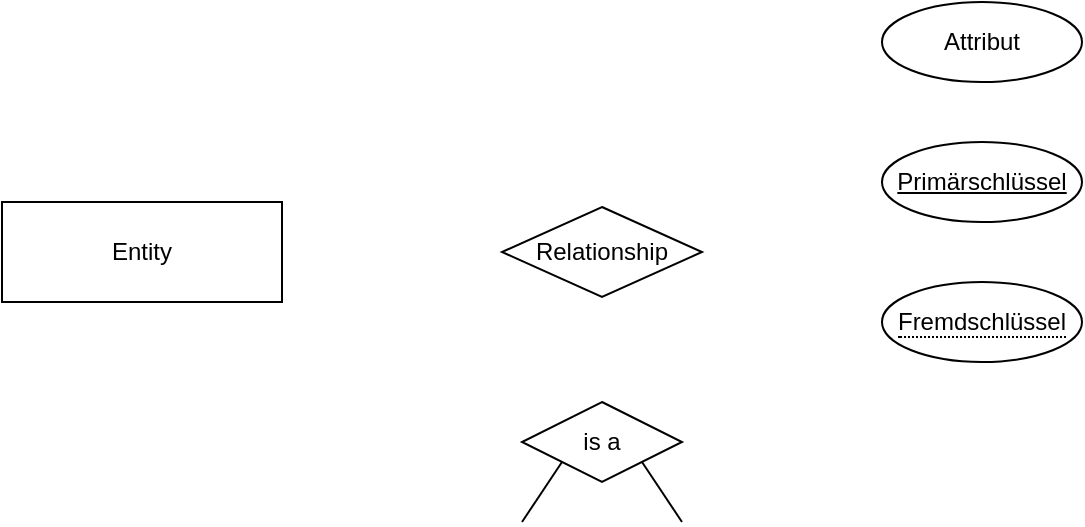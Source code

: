 <mxfile version="13.8.0" type="github" pages="7">
  <diagram id="R2lEEEUBdFMjLlhIrx00" name="Guidelines">
    <mxGraphModel dx="1038" dy="580" grid="1" gridSize="10" guides="1" tooltips="1" connect="1" arrows="1" fold="1" page="1" pageScale="1" pageWidth="850" pageHeight="1100" math="0" shadow="0" extFonts="Permanent Marker^https://fonts.googleapis.com/css?family=Permanent+Marker">
      <root>
        <mxCell id="0" />
        <mxCell id="1" parent="0" />
        <mxCell id="1-oUWLxMoCwnfabzAYHs-1" value="Entity" style="whiteSpace=wrap;html=1;align=center;" parent="1" vertex="1">
          <mxGeometry x="40" y="190" width="140" height="50" as="geometry" />
        </mxCell>
        <mxCell id="1-oUWLxMoCwnfabzAYHs-2" value="Attribut" style="ellipse;whiteSpace=wrap;html=1;align=center;" parent="1" vertex="1">
          <mxGeometry x="480" y="90" width="100" height="40" as="geometry" />
        </mxCell>
        <mxCell id="1-oUWLxMoCwnfabzAYHs-3" value="Primärschlüssel" style="ellipse;whiteSpace=wrap;html=1;align=center;fontStyle=4;" parent="1" vertex="1">
          <mxGeometry x="480" y="160" width="100" height="40" as="geometry" />
        </mxCell>
        <mxCell id="1-oUWLxMoCwnfabzAYHs-4" value="Relationship" style="shape=rhombus;perimeter=rhombusPerimeter;whiteSpace=wrap;html=1;align=center;" parent="1" vertex="1">
          <mxGeometry x="290" y="192.5" width="100" height="45" as="geometry" />
        </mxCell>
        <mxCell id="1-oUWLxMoCwnfabzAYHs-5" value="&lt;span style=&quot;border-bottom: 1px dotted&quot;&gt;Fremdschlüssel&lt;/span&gt;" style="ellipse;whiteSpace=wrap;html=1;align=center;" parent="1" vertex="1">
          <mxGeometry x="480" y="230" width="100" height="40" as="geometry" />
        </mxCell>
        <mxCell id="SaVsQQddOPUs36ofQQgU-1" value="is a" style="shape=rhombus;perimeter=rhombusPerimeter;whiteSpace=wrap;html=1;align=center;fillColor=none;" parent="1" vertex="1">
          <mxGeometry x="300" y="290" width="80" height="40" as="geometry" />
        </mxCell>
        <mxCell id="SaVsQQddOPUs36ofQQgU-2" value="" style="endArrow=none;html=1;rounded=0;entryX=1;entryY=1;entryDx=0;entryDy=0;" parent="1" target="SaVsQQddOPUs36ofQQgU-1" edge="1">
          <mxGeometry relative="1" as="geometry">
            <mxPoint x="380" y="350" as="sourcePoint" />
            <mxPoint x="500" y="200" as="targetPoint" />
          </mxGeometry>
        </mxCell>
        <mxCell id="SaVsQQddOPUs36ofQQgU-3" value="" style="endArrow=none;html=1;rounded=0;entryX=0;entryY=1;entryDx=0;entryDy=0;" parent="1" target="SaVsQQddOPUs36ofQQgU-1" edge="1">
          <mxGeometry relative="1" as="geometry">
            <mxPoint x="300" y="350" as="sourcePoint" />
            <mxPoint x="360" y="320" as="targetPoint" />
          </mxGeometry>
        </mxCell>
      </root>
    </mxGraphModel>
  </diagram>
  <diagram id="7tmxHS8RhETFk2IngPk3" name="Maurice">
    <mxGraphModel dx="2418" dy="1326" grid="1" gridSize="10" guides="1" tooltips="1" connect="1" arrows="1" fold="1" page="1" pageScale="1" pageWidth="827" pageHeight="1169" math="0" shadow="0">
      <root>
        <mxCell id="pbUJhSuKbTFLLDCdWWM8-0" />
        <mxCell id="pbUJhSuKbTFLLDCdWWM8-1" parent="pbUJhSuKbTFLLDCdWWM8-0" />
        <mxCell id="bz3oh-yrfZ6gb78MbeQT-9" value="Genossenschaft" style="whiteSpace=wrap;html=1;align=center;" parent="pbUJhSuKbTFLLDCdWWM8-1" vertex="1">
          <mxGeometry x="364" y="20" width="100" height="40" as="geometry" />
        </mxCell>
        <mxCell id="bz3oh-yrfZ6gb78MbeQT-14" value="Fahrzeug" style="whiteSpace=wrap;html=1;align=center;" parent="pbUJhSuKbTFLLDCdWWM8-1" vertex="1">
          <mxGeometry x="364" y="250" width="100" height="40" as="geometry" />
        </mxCell>
        <mxCell id="zWgrbjOLpNj9K2T0kOkA-0" value="Kleinstwagen" style="whiteSpace=wrap;html=1;align=center;" parent="pbUJhSuKbTFLLDCdWWM8-1" vertex="1">
          <mxGeometry x="760" y="680" width="100" height="40" as="geometry" />
        </mxCell>
        <mxCell id="zWgrbjOLpNj9K2T0kOkA-1" value="Personenkraft-wagen" style="whiteSpace=wrap;html=1;align=center;" parent="pbUJhSuKbTFLLDCdWWM8-1" vertex="1">
          <mxGeometry x="474" y="470" width="100" height="40" as="geometry" />
        </mxCell>
        <mxCell id="zWgrbjOLpNj9K2T0kOkA-2" value="Lastwagen" style="whiteSpace=wrap;html=1;align=center;" parent="pbUJhSuKbTFLLDCdWWM8-1" vertex="1">
          <mxGeometry x="730" y="322.5" width="100" height="40" as="geometry" />
        </mxCell>
        <mxCell id="zWgrbjOLpNj9K2T0kOkA-3" value="&lt;span style=&quot;color: rgb(0 , 0 , 0) ; font-family: &amp;#34;helvetica&amp;#34; ; font-size: 12px ; font-style: normal ; letter-spacing: normal ; text-align: center ; text-indent: 0px ; text-transform: none ; word-spacing: 0px ; background-color: rgb(248 , 249 , 250) ; display: inline ; float: none&quot;&gt;Kleinbus/ Mini-Van&lt;/span&gt;" style="whiteSpace=wrap;html=1;align=center;" parent="pbUJhSuKbTFLLDCdWWM8-1" vertex="1">
          <mxGeometry x="1040" y="680" width="130" height="40" as="geometry" />
        </mxCell>
        <mxCell id="o7Of3LxJM4q8oyLnk7z7-0" value="Kombi" style="whiteSpace=wrap;html=1;align=center;" parent="pbUJhSuKbTFLLDCdWWM8-1" vertex="1">
          <mxGeometry x="474" y="680" width="100" height="40" as="geometry" />
        </mxCell>
        <mxCell id="o7Of3LxJM4q8oyLnk7z7-1" value="&lt;div&gt;geschlossener&lt;/div&gt;&lt;div&gt;Transporter&lt;/div&gt;" style="whiteSpace=wrap;html=1;align=center;" parent="pbUJhSuKbTFLLDCdWWM8-1" vertex="1">
          <mxGeometry x="1060" y="276.25" width="110" height="40" as="geometry" />
        </mxCell>
        <mxCell id="o7Of3LxJM4q8oyLnk7z7-2" value="Pickups" style="whiteSpace=wrap;html=1;align=center;" parent="pbUJhSuKbTFLLDCdWWM8-1" vertex="1">
          <mxGeometry x="1060" y="363.75" width="110" height="40" as="geometry" />
        </mxCell>
        <mxCell id="3pkxf8bURT5cBwqJU72X-0" value="besitzt" style="shape=rhombus;perimeter=rhombusPerimeter;whiteSpace=wrap;html=1;align=center;" parent="pbUJhSuKbTFLLDCdWWM8-1" vertex="1">
          <mxGeometry x="364" y="130" width="100" height="45" as="geometry" />
        </mxCell>
        <mxCell id="3aygLzzwSYCrHBxhFsKU-1" value="&lt;div&gt;1&lt;/div&gt;" style="endArrow=none;html=1;rounded=0;exitX=0.5;exitY=1;exitDx=0;exitDy=0;" parent="pbUJhSuKbTFLLDCdWWM8-1" source="bz3oh-yrfZ6gb78MbeQT-9" target="3pkxf8bURT5cBwqJU72X-0" edge="1">
          <mxGeometry x="0.429" relative="1" as="geometry">
            <mxPoint x="340" y="280" as="sourcePoint" />
            <mxPoint x="500" y="280" as="targetPoint" />
            <mxPoint as="offset" />
          </mxGeometry>
        </mxCell>
        <mxCell id="3aygLzzwSYCrHBxhFsKU-2" value="n" style="endArrow=none;html=1;rounded=0;exitX=0.5;exitY=1;exitDx=0;exitDy=0;entryX=0.5;entryY=0;entryDx=0;entryDy=0;" parent="pbUJhSuKbTFLLDCdWWM8-1" source="3pkxf8bURT5cBwqJU72X-0" target="bz3oh-yrfZ6gb78MbeQT-14" edge="1">
          <mxGeometry relative="1" as="geometry">
            <mxPoint x="400" y="190" as="sourcePoint" />
            <mxPoint x="560" y="190" as="targetPoint" />
          </mxGeometry>
        </mxCell>
        <mxCell id="3aygLzzwSYCrHBxhFsKU-13" value="" style="endArrow=none;html=1;rounded=0;entryX=0.5;entryY=0;entryDx=0;entryDy=0;exitX=0.5;exitY=1;exitDx=0;exitDy=0;" parent="pbUJhSuKbTFLLDCdWWM8-1" target="o7Of3LxJM4q8oyLnk7z7-0" edge="1">
          <mxGeometry relative="1" as="geometry">
            <mxPoint x="524" y="625" as="sourcePoint" />
            <mxPoint x="295" y="220" as="targetPoint" />
            <Array as="points" />
          </mxGeometry>
        </mxCell>
        <mxCell id="3aygLzzwSYCrHBxhFsKU-20" value="is a" style="shape=rhombus;perimeter=rhombusPerimeter;whiteSpace=wrap;html=1;align=center;" parent="pbUJhSuKbTFLLDCdWWM8-1" vertex="1">
          <mxGeometry x="474" y="317.5" width="100" height="45" as="geometry" />
        </mxCell>
        <mxCell id="3aygLzzwSYCrHBxhFsKU-21" value="" style="endArrow=none;html=1;rounded=0;exitX=0.5;exitY=1;exitDx=0;exitDy=0;" parent="pbUJhSuKbTFLLDCdWWM8-1" source="bz3oh-yrfZ6gb78MbeQT-14" target="3aygLzzwSYCrHBxhFsKU-20" edge="1">
          <mxGeometry relative="1" as="geometry">
            <mxPoint x="364" y="270" as="sourcePoint" />
            <mxPoint x="295" y="238.75" as="targetPoint" />
            <Array as="points" />
          </mxGeometry>
        </mxCell>
        <mxCell id="3aygLzzwSYCrHBxhFsKU-30" value="" style="endArrow=none;html=1;rounded=0;entryX=0;entryY=0.5;entryDx=0;entryDy=0;exitX=1;exitY=1;exitDx=0;exitDy=0;" parent="pbUJhSuKbTFLLDCdWWM8-1" source="3aygLzzwSYCrHBxhFsKU-32" target="o7Of3LxJM4q8oyLnk7z7-2" edge="1">
          <mxGeometry relative="1" as="geometry">
            <mxPoint x="421.88" y="641.255" as="sourcePoint" />
            <mxPoint x="489" y="636.25" as="targetPoint" />
          </mxGeometry>
        </mxCell>
        <mxCell id="3aygLzzwSYCrHBxhFsKU-32" value="is a" style="shape=rhombus;perimeter=rhombusPerimeter;whiteSpace=wrap;html=1;align=center;fillColor=none;" parent="pbUJhSuKbTFLLDCdWWM8-1" vertex="1">
          <mxGeometry x="900" y="323.75" width="80" height="40" as="geometry" />
        </mxCell>
        <mxCell id="66obQb7buwmSzwf9EZPE-0" value="" style="endArrow=none;html=1;rounded=0;entryX=0.5;entryY=0;entryDx=0;entryDy=0;exitX=0.5;exitY=1;exitDx=0;exitDy=0;" parent="pbUJhSuKbTFLLDCdWWM8-1" source="zWgrbjOLpNj9K2T0kOkA-1" target="gDx9P8srMwQll1CY6-ZX-2" edge="1">
          <mxGeometry relative="1" as="geometry">
            <mxPoint x="360" y="251.25" as="sourcePoint" />
            <mxPoint x="524" y="580" as="targetPoint" />
          </mxGeometry>
        </mxCell>
        <mxCell id="66obQb7buwmSzwf9EZPE-1" value="Straßenkreuzer" style="rounded=1;arcSize=10;whiteSpace=wrap;html=1;align=center;fillColor=none;" parent="pbUJhSuKbTFLLDCdWWM8-1" vertex="1">
          <mxGeometry x="190" y="680" width="100" height="40" as="geometry" />
        </mxCell>
        <mxCell id="66obQb7buwmSzwf9EZPE-8" value="" style="endArrow=none;html=1;rounded=0;entryX=1;entryY=0.5;entryDx=0;entryDy=0;exitX=0;exitY=0.5;exitDx=0;exitDy=0;" parent="pbUJhSuKbTFLLDCdWWM8-1" source="zWgrbjOLpNj9K2T0kOkA-2" target="3aygLzzwSYCrHBxhFsKU-20" edge="1">
          <mxGeometry relative="1" as="geometry">
            <mxPoint x="720" y="269" as="sourcePoint" />
            <mxPoint x="650" y="269.41" as="targetPoint" />
          </mxGeometry>
        </mxCell>
        <mxCell id="66obQb7buwmSzwf9EZPE-9" value="" style="endArrow=none;html=1;rounded=0;entryX=1;entryY=0.5;entryDx=0;entryDy=0;" parent="pbUJhSuKbTFLLDCdWWM8-1" edge="1">
          <mxGeometry relative="1" as="geometry">
            <mxPoint x="900" y="343.16" as="sourcePoint" />
            <mxPoint x="830" y="343.57" as="targetPoint" />
          </mxGeometry>
        </mxCell>
        <mxCell id="66obQb7buwmSzwf9EZPE-11" value="" style="endArrow=none;html=1;rounded=0;entryX=0;entryY=0.5;entryDx=0;entryDy=0;exitX=1;exitY=0;exitDx=0;exitDy=0;" parent="pbUJhSuKbTFLLDCdWWM8-1" source="3aygLzzwSYCrHBxhFsKU-32" target="o7Of3LxJM4q8oyLnk7z7-1" edge="1">
          <mxGeometry relative="1" as="geometry">
            <mxPoint x="950" y="328.75" as="sourcePoint" />
            <mxPoint x="1050" y="358.75" as="targetPoint" />
          </mxGeometry>
        </mxCell>
        <mxCell id="66obQb7buwmSzwf9EZPE-12" value="" style="endArrow=none;html=1;rounded=0;entryX=0.5;entryY=1;entryDx=0;entryDy=0;exitX=0.5;exitY=0;exitDx=0;exitDy=0;" parent="pbUJhSuKbTFLLDCdWWM8-1" source="zWgrbjOLpNj9K2T0kOkA-1" target="3aygLzzwSYCrHBxhFsKU-20" edge="1">
          <mxGeometry relative="1" as="geometry">
            <mxPoint x="414" y="420" as="sourcePoint" />
            <mxPoint x="15" y="383.75" as="targetPoint" />
          </mxGeometry>
        </mxCell>
        <mxCell id="66obQb7buwmSzwf9EZPE-21" value="" style="endArrow=none;html=1;rounded=0;entryX=0.5;entryY=0;entryDx=0;entryDy=0;" parent="pbUJhSuKbTFLLDCdWWM8-1" source="gDx9P8srMwQll1CY6-ZX-2" target="zWgrbjOLpNj9K2T0kOkA-0" edge="1">
          <mxGeometry relative="1" as="geometry">
            <mxPoint x="810" y="625" as="sourcePoint" />
            <mxPoint x="524" y="680" as="targetPoint" />
            <Array as="points" />
          </mxGeometry>
        </mxCell>
        <mxCell id="66obQb7buwmSzwf9EZPE-22" value="" style="endArrow=none;html=1;rounded=0;entryX=0.5;entryY=0;entryDx=0;entryDy=0;exitX=0;exitY=0.5;exitDx=0;exitDy=0;" parent="pbUJhSuKbTFLLDCdWWM8-1" source="gDx9P8srMwQll1CY6-ZX-2" target="66obQb7buwmSzwf9EZPE-1" edge="1">
          <mxGeometry relative="1" as="geometry">
            <mxPoint x="1099.41" y="625" as="sourcePoint" />
            <mxPoint x="1099.41" y="680" as="targetPoint" />
            <Array as="points" />
          </mxGeometry>
        </mxCell>
        <mxCell id="JgUC15Y0SS6sHW-M6-tt-0" value="Frontairbags" style="ellipse;whiteSpace=wrap;html=1;align=center;" parent="pbUJhSuKbTFLLDCdWWM8-1" vertex="1">
          <mxGeometry x="170" y="250" width="100" height="40" as="geometry" />
        </mxCell>
        <mxCell id="JgUC15Y0SS6sHW-M6-tt-1" value="" style="endArrow=none;html=1;rounded=0;entryX=1;entryY=0.5;entryDx=0;entryDy=0;exitX=0;exitY=0.5;exitDx=0;exitDy=0;" parent="pbUJhSuKbTFLLDCdWWM8-1" source="bz3oh-yrfZ6gb78MbeQT-14" target="JgUC15Y0SS6sHW-M6-tt-0" edge="1">
          <mxGeometry relative="1" as="geometry">
            <mxPoint x="464" y="270" as="sourcePoint" />
            <mxPoint x="550" y="270" as="targetPoint" />
          </mxGeometry>
        </mxCell>
        <mxCell id="JgUC15Y0SS6sHW-M6-tt-2" value="Zulassung" style="ellipse;whiteSpace=wrap;html=1;align=center;" parent="pbUJhSuKbTFLLDCdWWM8-1" vertex="1">
          <mxGeometry x="170" y="190" width="100" height="40" as="geometry" />
        </mxCell>
        <mxCell id="JgUC15Y0SS6sHW-M6-tt-3" value="" style="endArrow=none;html=1;rounded=0;entryX=1;entryY=0.5;entryDx=0;entryDy=0;exitX=0;exitY=0.5;exitDx=0;exitDy=0;" parent="pbUJhSuKbTFLLDCdWWM8-1" target="JgUC15Y0SS6sHW-M6-tt-2" edge="1">
          <mxGeometry relative="1" as="geometry">
            <mxPoint x="364" y="270" as="sourcePoint" />
            <mxPoint x="270.0" y="270" as="targetPoint" />
          </mxGeometry>
        </mxCell>
        <mxCell id="JgUC15Y0SS6sHW-M6-tt-4" value="KfZ-Versichung" style="ellipse;whiteSpace=wrap;html=1;align=center;" parent="pbUJhSuKbTFLLDCdWWM8-1" vertex="1">
          <mxGeometry x="170" y="320" width="100" height="40" as="geometry" />
        </mxCell>
        <mxCell id="JgUC15Y0SS6sHW-M6-tt-5" value="" style="endArrow=none;html=1;rounded=0;exitX=0;exitY=0.5;exitDx=0;exitDy=0;" parent="pbUJhSuKbTFLLDCdWWM8-1" edge="1">
          <mxGeometry relative="1" as="geometry">
            <mxPoint x="364" y="270" as="sourcePoint" />
            <mxPoint x="270" y="340" as="targetPoint" />
          </mxGeometry>
        </mxCell>
        <mxCell id="JgUC15Y0SS6sHW-M6-tt-6" value="Kilometerstand" style="ellipse;whiteSpace=wrap;html=1;align=center;" parent="pbUJhSuKbTFLLDCdWWM8-1" vertex="1">
          <mxGeometry x="170" y="380" width="100" height="40" as="geometry" />
        </mxCell>
        <mxCell id="JgUC15Y0SS6sHW-M6-tt-7" value="" style="endArrow=none;html=1;rounded=0;exitX=0;exitY=0.5;exitDx=0;exitDy=0;" parent="pbUJhSuKbTFLLDCdWWM8-1" edge="1">
          <mxGeometry relative="1" as="geometry">
            <mxPoint x="364" y="270" as="sourcePoint" />
            <mxPoint x="270" y="390" as="targetPoint" />
          </mxGeometry>
        </mxCell>
        <mxCell id="JgUC15Y0SS6sHW-M6-tt-9" value="Boardcomputer" style="ellipse;whiteSpace=wrap;html=1;align=center;" parent="pbUJhSuKbTFLLDCdWWM8-1" vertex="1">
          <mxGeometry x="170" y="132.5" width="100" height="40" as="geometry" />
        </mxCell>
        <mxCell id="JgUC15Y0SS6sHW-M6-tt-10" value="" style="endArrow=none;html=1;rounded=0;entryX=1;entryY=0.5;entryDx=0;entryDy=0;exitX=0;exitY=0.5;exitDx=0;exitDy=0;" parent="pbUJhSuKbTFLLDCdWWM8-1" target="JgUC15Y0SS6sHW-M6-tt-9" edge="1">
          <mxGeometry relative="1" as="geometry">
            <mxPoint x="364" y="270" as="sourcePoint" />
            <mxPoint x="270.0" y="210" as="targetPoint" />
          </mxGeometry>
        </mxCell>
        <mxCell id="JgUC15Y0SS6sHW-M6-tt-11" value="&lt;div&gt;Benzinverbrauch&lt;/div&gt;" style="ellipse;whiteSpace=wrap;html=1;align=center;" parent="pbUJhSuKbTFLLDCdWWM8-1" vertex="1">
          <mxGeometry x="40" y="200" width="100" height="60" as="geometry" />
        </mxCell>
        <mxCell id="JgUC15Y0SS6sHW-M6-tt-12" value="" style="endArrow=none;html=1;rounded=0;entryX=1;entryY=0.5;entryDx=0;entryDy=0;exitX=0;exitY=0.5;exitDx=0;exitDy=0;" parent="pbUJhSuKbTFLLDCdWWM8-1" target="JgUC15Y0SS6sHW-M6-tt-21" edge="1">
          <mxGeometry relative="1" as="geometry">
            <mxPoint x="364" y="270" as="sourcePoint" />
            <mxPoint x="270.0" y="152.5" as="targetPoint" />
          </mxGeometry>
        </mxCell>
        <mxCell id="JgUC15Y0SS6sHW-M6-tt-13" value="Rückbank" style="ellipse;whiteSpace=wrap;html=1;align=center;" parent="pbUJhSuKbTFLLDCdWWM8-1" vertex="1">
          <mxGeometry x="390" y="780" width="100" height="40" as="geometry" />
        </mxCell>
        <mxCell id="JgUC15Y0SS6sHW-M6-tt-14" value="Rückbank" style="ellipse;whiteSpace=wrap;html=1;align=center;" parent="pbUJhSuKbTFLLDCdWWM8-1" vertex="1">
          <mxGeometry x="1130" y="790" width="100" height="40" as="geometry" />
        </mxCell>
        <mxCell id="JgUC15Y0SS6sHW-M6-tt-15" value="&lt;div&gt;Kindertransport &lt;br&gt;&lt;/div&gt;&lt;div&gt;möglich&lt;br&gt;&lt;/div&gt;" style="ellipse;whiteSpace=wrap;html=1;align=center;" parent="pbUJhSuKbTFLLDCdWWM8-1" vertex="1">
          <mxGeometry x="540" y="780" width="100" height="40" as="geometry" />
        </mxCell>
        <mxCell id="JgUC15Y0SS6sHW-M6-tt-16" value="&lt;div&gt;Kindertransport &lt;br&gt;&lt;/div&gt;&lt;div&gt;möglich&lt;br&gt;&lt;/div&gt;" style="ellipse;whiteSpace=wrap;html=1;align=center;" parent="pbUJhSuKbTFLLDCdWWM8-1" vertex="1">
          <mxGeometry x="1000" y="790" width="100" height="40" as="geometry" />
        </mxCell>
        <mxCell id="JgUC15Y0SS6sHW-M6-tt-17" value="" style="endArrow=none;html=1;rounded=0;exitX=0.5;exitY=1;exitDx=0;exitDy=0;" parent="pbUJhSuKbTFLLDCdWWM8-1" source="o7Of3LxJM4q8oyLnk7z7-0" target="JgUC15Y0SS6sHW-M6-tt-13" edge="1">
          <mxGeometry relative="1" as="geometry">
            <mxPoint x="474" y="310" as="sourcePoint" />
            <mxPoint x="380.0" y="250" as="targetPoint" />
          </mxGeometry>
        </mxCell>
        <mxCell id="JgUC15Y0SS6sHW-M6-tt-18" value="" style="endArrow=none;html=1;rounded=0;exitX=0.5;exitY=1;exitDx=0;exitDy=0;entryX=0.382;entryY=-0.053;entryDx=0;entryDy=0;entryPerimeter=0;" parent="pbUJhSuKbTFLLDCdWWM8-1" target="JgUC15Y0SS6sHW-M6-tt-15" edge="1">
          <mxGeometry relative="1" as="geometry">
            <mxPoint x="524" y="720" as="sourcePoint" />
            <mxPoint x="457.502" y="791.265" as="targetPoint" />
          </mxGeometry>
        </mxCell>
        <mxCell id="JgUC15Y0SS6sHW-M6-tt-19" value="" style="endArrow=none;html=1;rounded=0;exitX=0.5;exitY=1;exitDx=0;exitDy=0;entryX=0.5;entryY=0;entryDx=0;entryDy=0;" parent="pbUJhSuKbTFLLDCdWWM8-1" source="zWgrbjOLpNj9K2T0kOkA-3" target="JgUC15Y0SS6sHW-M6-tt-16" edge="1">
          <mxGeometry relative="1" as="geometry">
            <mxPoint x="534" y="730" as="sourcePoint" />
            <mxPoint x="467.502" y="801.265" as="targetPoint" />
          </mxGeometry>
        </mxCell>
        <mxCell id="JgUC15Y0SS6sHW-M6-tt-20" value="" style="endArrow=none;html=1;rounded=0;exitX=0.5;exitY=1;exitDx=0;exitDy=0;entryX=0.5;entryY=0;entryDx=0;entryDy=0;" parent="pbUJhSuKbTFLLDCdWWM8-1" target="JgUC15Y0SS6sHW-M6-tt-14" edge="1">
          <mxGeometry relative="1" as="geometry">
            <mxPoint x="1105.0" y="720" as="sourcePoint" />
            <mxPoint x="1050.0" y="790" as="targetPoint" />
          </mxGeometry>
        </mxCell>
        <mxCell id="JgUC15Y0SS6sHW-M6-tt-21" value="Reservierungs-status" style="ellipse;whiteSpace=wrap;html=1;align=center;" parent="pbUJhSuKbTFLLDCdWWM8-1" vertex="1">
          <mxGeometry x="40" y="290" width="100" height="60" as="geometry" />
        </mxCell>
        <mxCell id="JgUC15Y0SS6sHW-M6-tt-24" value="" style="endArrow=none;html=1;rounded=0;exitX=0;exitY=0.5;exitDx=0;exitDy=0;" parent="pbUJhSuKbTFLLDCdWWM8-1" edge="1">
          <mxGeometry relative="1" as="geometry">
            <mxPoint x="364" y="270" as="sourcePoint" />
            <mxPoint x="140" y="221" as="targetPoint" />
          </mxGeometry>
        </mxCell>
        <mxCell id="JgUC15Y0SS6sHW-M6-tt-25" value="offene Ladefläche" style="ellipse;whiteSpace=wrap;html=1;align=center;" parent="pbUJhSuKbTFLLDCdWWM8-1" vertex="1">
          <mxGeometry x="1230" y="363.75" width="100" height="40" as="geometry" />
        </mxCell>
        <mxCell id="JgUC15Y0SS6sHW-M6-tt-26" value="" style="endArrow=none;html=1;rounded=0;entryX=0;entryY=0.5;entryDx=0;entryDy=0;exitX=1;exitY=0.5;exitDx=0;exitDy=0;" parent="pbUJhSuKbTFLLDCdWWM8-1" source="o7Of3LxJM4q8oyLnk7z7-2" target="JgUC15Y0SS6sHW-M6-tt-25" edge="1">
          <mxGeometry relative="1" as="geometry">
            <mxPoint x="960.0" y="353.75" as="sourcePoint" />
            <mxPoint x="1060.0" y="383.75" as="targetPoint" />
          </mxGeometry>
        </mxCell>
        <mxCell id="gDx9P8srMwQll1CY6-ZX-0" value="GID" style="ellipse;whiteSpace=wrap;html=1;align=center;fontStyle=4;" parent="pbUJhSuKbTFLLDCdWWM8-1" vertex="1">
          <mxGeometry x="170" y="20" width="100" height="40" as="geometry" />
        </mxCell>
        <mxCell id="gDx9P8srMwQll1CY6-ZX-1" value="" style="endArrow=none;html=1;rounded=0;entryX=0;entryY=0.5;entryDx=0;entryDy=0;" parent="pbUJhSuKbTFLLDCdWWM8-1" target="bz3oh-yrfZ6gb78MbeQT-9" edge="1">
          <mxGeometry relative="1" as="geometry">
            <mxPoint x="270" y="41" as="sourcePoint" />
            <mxPoint x="340" y="39" as="targetPoint" />
          </mxGeometry>
        </mxCell>
        <mxCell id="gDx9P8srMwQll1CY6-ZX-2" value="is a" style="shape=rhombus;perimeter=rhombusPerimeter;whiteSpace=wrap;html=1;align=center;" parent="pbUJhSuKbTFLLDCdWWM8-1" vertex="1">
          <mxGeometry x="474" y="585" width="100" height="45" as="geometry" />
        </mxCell>
        <mxCell id="gDx9P8srMwQll1CY6-ZX-3" value="" style="endArrow=none;html=1;rounded=0;entryX=0.5;entryY=0;entryDx=0;entryDy=0;exitX=1;exitY=0.5;exitDx=0;exitDy=0;" parent="pbUJhSuKbTFLLDCdWWM8-1" source="gDx9P8srMwQll1CY6-ZX-2" target="zWgrbjOLpNj9K2T0kOkA-3" edge="1">
          <mxGeometry relative="1" as="geometry">
            <mxPoint x="555.983" y="615.608" as="sourcePoint" />
            <mxPoint x="810" y="680" as="targetPoint" />
            <Array as="points" />
          </mxGeometry>
        </mxCell>
        <mxCell id="gDx9P8srMwQll1CY6-ZX-4" value="FID" style="ellipse;whiteSpace=wrap;html=1;align=center;fontStyle=4;" parent="pbUJhSuKbTFLLDCdWWM8-1" vertex="1">
          <mxGeometry x="590" y="250" width="100" height="40" as="geometry" />
        </mxCell>
        <mxCell id="gDx9P8srMwQll1CY6-ZX-5" value="" style="endArrow=none;html=1;rounded=0;entryX=0;entryY=0.5;entryDx=0;entryDy=0;" parent="pbUJhSuKbTFLLDCdWWM8-1" target="gDx9P8srMwQll1CY6-ZX-4" edge="1">
          <mxGeometry relative="1" as="geometry">
            <mxPoint x="464" y="270.5" as="sourcePoint" />
            <mxPoint x="558" y="269.5" as="targetPoint" />
          </mxGeometry>
        </mxCell>
        <mxCell id="WjvygKEpWv41t58HC8Dy-0" value="&lt;span style=&quot;border-bottom: 1px dotted&quot;&gt;FID&lt;/span&gt;" style="ellipse;whiteSpace=wrap;html=1;align=center;" parent="pbUJhSuKbTFLLDCdWWM8-1" vertex="1">
          <mxGeometry x="590" y="20" width="100" height="40" as="geometry" />
        </mxCell>
        <mxCell id="WjvygKEpWv41t58HC8Dy-1" value="" style="endArrow=none;html=1;rounded=0;entryX=0;entryY=0.5;entryDx=0;entryDy=0;exitX=1;exitY=0.5;exitDx=0;exitDy=0;" parent="pbUJhSuKbTFLLDCdWWM8-1" source="bz3oh-yrfZ6gb78MbeQT-9" target="WjvygKEpWv41t58HC8Dy-0" edge="1">
          <mxGeometry relative="1" as="geometry">
            <mxPoint x="470" y="40" as="sourcePoint" />
            <mxPoint x="560" y="39.5" as="targetPoint" />
          </mxGeometry>
        </mxCell>
        <mxCell id="WjvygKEpWv41t58HC8Dy-3" value="Sitzplätze" style="ellipse;whiteSpace=wrap;html=1;align=center;" parent="pbUJhSuKbTFLLDCdWWM8-1" vertex="1">
          <mxGeometry x="590" y="135" width="100" height="40" as="geometry" />
        </mxCell>
        <mxCell id="WjvygKEpWv41t58HC8Dy-5" value="" style="endArrow=none;html=1;rounded=0;exitX=1;exitY=0;exitDx=0;exitDy=0;entryX=0.5;entryY=1;entryDx=0;entryDy=0;" parent="pbUJhSuKbTFLLDCdWWM8-1" source="bz3oh-yrfZ6gb78MbeQT-14" target="WjvygKEpWv41t58HC8Dy-3" edge="1">
          <mxGeometry relative="1" as="geometry">
            <mxPoint x="364" y="270" as="sourcePoint" />
            <mxPoint x="270" y="390" as="targetPoint" />
          </mxGeometry>
        </mxCell>
      </root>
    </mxGraphModel>
  </diagram>
  <diagram id="C4Wjkmn668QFcxqZ2xmq" name="Dennis">
    <mxGraphModel dx="1221" dy="682" grid="1" gridSize="10" guides="1" tooltips="1" connect="1" arrows="1" fold="1" page="1" pageScale="1" pageWidth="827" pageHeight="1169" math="0" shadow="0">
      <root>
        <mxCell id="5WEn3Fkala5v4dXOiiT1-0" />
        <mxCell id="5WEn3Fkala5v4dXOiiT1-1" parent="5WEn3Fkala5v4dXOiiT1-0" />
        <mxCell id="wEYizjBRGqbQju5AurYI-0" value="Standort" style="whiteSpace=wrap;html=1;align=center;" parent="5WEn3Fkala5v4dXOiiT1-1" vertex="1">
          <mxGeometry x="199" y="360" width="100" height="40" as="geometry" />
        </mxCell>
        <mxCell id="wEYizjBRGqbQju5AurYI-1" value="Fahrzeug" style="whiteSpace=wrap;html=1;align=center;" parent="5WEn3Fkala5v4dXOiiT1-1" vertex="1">
          <mxGeometry x="529" y="360" width="100" height="40" as="geometry" />
        </mxCell>
        <mxCell id="wEYizjBRGqbQju5AurYI-2" value="" style="endArrow=none;html=1;rounded=0;entryX=0;entryY=0.5;entryDx=0;entryDy=0;" parent="5WEn3Fkala5v4dXOiiT1-1" source="wEYizjBRGqbQju5AurYI-4" target="wEYizjBRGqbQju5AurYI-1" edge="1">
          <mxGeometry relative="1" as="geometry">
            <mxPoint x="299" y="379.5" as="sourcePoint" />
            <mxPoint x="459" y="379.5" as="targetPoint" />
          </mxGeometry>
        </mxCell>
        <mxCell id="wEYizjBRGqbQju5AurYI-3" value="1..N" style="resizable=0;html=1;align=right;verticalAlign=bottom;" parent="wEYizjBRGqbQju5AurYI-2" connectable="0" vertex="1">
          <mxGeometry x="1" relative="1" as="geometry" />
        </mxCell>
        <mxCell id="wEYizjBRGqbQju5AurYI-4" value="zugewiesen" style="shape=rhombus;perimeter=rhombusPerimeter;whiteSpace=wrap;html=1;align=center;" parent="5WEn3Fkala5v4dXOiiT1-1" vertex="1">
          <mxGeometry x="359" y="350" width="120" height="60" as="geometry" />
        </mxCell>
        <mxCell id="wEYizjBRGqbQju5AurYI-5" value="" style="endArrow=none;html=1;rounded=0;entryX=0;entryY=0.5;entryDx=0;entryDy=0;" parent="5WEn3Fkala5v4dXOiiT1-1" target="wEYizjBRGqbQju5AurYI-4" edge="1">
          <mxGeometry relative="1" as="geometry">
            <mxPoint x="299" y="379.5" as="sourcePoint" />
            <mxPoint x="529" y="380" as="targetPoint" />
          </mxGeometry>
        </mxCell>
        <mxCell id="wEYizjBRGqbQju5AurYI-6" value="1" style="resizable=0;html=1;align=left;verticalAlign=bottom;" parent="wEYizjBRGqbQju5AurYI-5" connectable="0" vertex="1">
          <mxGeometry x="-1" relative="1" as="geometry" />
        </mxCell>
        <mxCell id="wEYizjBRGqbQju5AurYI-7" value="Parkplatz" style="whiteSpace=wrap;html=1;align=center;" parent="5WEn3Fkala5v4dXOiiT1-1" vertex="1">
          <mxGeometry x="199" y="620" width="100" height="40" as="geometry" />
        </mxCell>
        <mxCell id="wEYizjBRGqbQju5AurYI-8" value="part of" style="shape=rhombus;perimeter=rhombusPerimeter;whiteSpace=wrap;html=1;align=center;" parent="5WEn3Fkala5v4dXOiiT1-1" vertex="1">
          <mxGeometry x="189" y="480" width="120" height="60" as="geometry" />
        </mxCell>
        <mxCell id="wEYizjBRGqbQju5AurYI-11" value="" style="endArrow=none;html=1;rounded=0;exitX=0.5;exitY=1;exitDx=0;exitDy=0;entryX=0.5;entryY=0;entryDx=0;entryDy=0;" parent="5WEn3Fkala5v4dXOiiT1-1" source="wEYizjBRGqbQju5AurYI-0" target="wEYizjBRGqbQju5AurYI-8" edge="1">
          <mxGeometry relative="1" as="geometry">
            <mxPoint x="239" y="400" as="sourcePoint" />
            <mxPoint x="250" y="470" as="targetPoint" />
          </mxGeometry>
        </mxCell>
        <mxCell id="wEYizjBRGqbQju5AurYI-12" value="1" style="resizable=0;html=1;align=left;verticalAlign=bottom;" parent="wEYizjBRGqbQju5AurYI-11" connectable="0" vertex="1">
          <mxGeometry x="-1" relative="1" as="geometry">
            <mxPoint y="20" as="offset" />
          </mxGeometry>
        </mxCell>
        <mxCell id="wEYizjBRGqbQju5AurYI-17" value="" style="endArrow=none;html=1;rounded=0;entryX=0.5;entryY=0;entryDx=0;entryDy=0;exitX=0.5;exitY=1;exitDx=0;exitDy=0;" parent="5WEn3Fkala5v4dXOiiT1-1" source="wEYizjBRGqbQju5AurYI-8" target="wEYizjBRGqbQju5AurYI-7" edge="1">
          <mxGeometry relative="1" as="geometry">
            <mxPoint x="319" y="569.5" as="sourcePoint" />
            <mxPoint x="369" y="569.5" as="targetPoint" />
          </mxGeometry>
        </mxCell>
        <mxCell id="wEYizjBRGqbQju5AurYI-18" value="1..N" style="resizable=0;html=1;align=right;verticalAlign=bottom;" parent="wEYizjBRGqbQju5AurYI-17" connectable="0" vertex="1">
          <mxGeometry x="1" relative="1" as="geometry" />
        </mxCell>
        <mxCell id="wEYizjBRGqbQju5AurYI-20" style="edgeStyle=orthogonalEdgeStyle;rounded=0;orthogonalLoop=1;jettySize=auto;html=1;entryX=0.5;entryY=0;entryDx=0;entryDy=0;" parent="5WEn3Fkala5v4dXOiiT1-1" target="wEYizjBRGqbQju5AurYI-0" edge="1">
          <mxGeometry relative="1" as="geometry">
            <mxPoint x="170" y="330" as="sourcePoint" />
          </mxGeometry>
        </mxCell>
        <mxCell id="wEYizjBRGqbQju5AurYI-22" style="edgeStyle=orthogonalEdgeStyle;rounded=0;orthogonalLoop=1;jettySize=auto;html=1;" parent="5WEn3Fkala5v4dXOiiT1-1" source="wEYizjBRGqbQju5AurYI-21" edge="1">
          <mxGeometry relative="1" as="geometry">
            <mxPoint x="250" y="360" as="targetPoint" />
          </mxGeometry>
        </mxCell>
        <mxCell id="wEYizjBRGqbQju5AurYI-21" value="Name" style="ellipse;whiteSpace=wrap;html=1;align=center;fontStyle=4;" parent="5WEn3Fkala5v4dXOiiT1-1" vertex="1">
          <mxGeometry x="70" y="260" width="100" height="40" as="geometry" />
        </mxCell>
        <mxCell id="wEYizjBRGqbQju5AurYI-25" style="edgeStyle=orthogonalEdgeStyle;rounded=0;orthogonalLoop=1;jettySize=auto;html=1;" parent="5WEn3Fkala5v4dXOiiT1-1" source="wEYizjBRGqbQju5AurYI-23" edge="1">
          <mxGeometry relative="1" as="geometry">
            <mxPoint x="250" y="360" as="targetPoint" />
          </mxGeometry>
        </mxCell>
        <mxCell id="wEYizjBRGqbQju5AurYI-23" value="Adresse" style="ellipse;whiteSpace=wrap;html=1;align=center;" parent="5WEn3Fkala5v4dXOiiT1-1" vertex="1">
          <mxGeometry x="70" y="210" width="100" height="40" as="geometry" />
        </mxCell>
        <mxCell id="wEYizjBRGqbQju5AurYI-26" style="edgeStyle=orthogonalEdgeStyle;rounded=0;orthogonalLoop=1;jettySize=auto;html=1;" parent="5WEn3Fkala5v4dXOiiT1-1" source="wEYizjBRGqbQju5AurYI-24" edge="1">
          <mxGeometry relative="1" as="geometry">
            <mxPoint x="250" y="360" as="targetPoint" />
          </mxGeometry>
        </mxCell>
        <mxCell id="wEYizjBRGqbQju5AurYI-24" value="Lageplan" style="ellipse;whiteSpace=wrap;html=1;align=center;" parent="5WEn3Fkala5v4dXOiiT1-1" vertex="1">
          <mxGeometry x="70" y="160" width="100" height="40" as="geometry" />
        </mxCell>
        <mxCell id="wEYizjBRGqbQju5AurYI-29" value="Genossenschaftsmitglied" style="whiteSpace=wrap;html=1;align=center;" parent="5WEn3Fkala5v4dXOiiT1-1" vertex="1">
          <mxGeometry x="348.5" y="610" width="141" height="60" as="geometry" />
        </mxCell>
        <mxCell id="wEYizjBRGqbQju5AurYI-30" value="existiert" style="shape=rhombus;perimeter=rhombusPerimeter;whiteSpace=wrap;html=1;align=center;" parent="5WEn3Fkala5v4dXOiiT1-1" vertex="1">
          <mxGeometry x="359" y="480" width="120" height="60" as="geometry" />
        </mxCell>
        <mxCell id="wEYizjBRGqbQju5AurYI-31" value="" style="endArrow=none;html=1;rounded=0;entryX=0.5;entryY=0;entryDx=0;entryDy=0;exitX=0.5;exitY=1;exitDx=0;exitDy=0;" parent="5WEn3Fkala5v4dXOiiT1-1" source="wEYizjBRGqbQju5AurYI-30" target="wEYizjBRGqbQju5AurYI-29" edge="1">
          <mxGeometry relative="1" as="geometry">
            <mxPoint x="460" y="570" as="sourcePoint" />
            <mxPoint x="510" y="570" as="targetPoint" />
          </mxGeometry>
        </mxCell>
        <mxCell id="wEYizjBRGqbQju5AurYI-32" value="1..N" style="resizable=0;html=1;align=right;verticalAlign=bottom;" parent="wEYizjBRGqbQju5AurYI-31" connectable="0" vertex="1">
          <mxGeometry x="1" relative="1" as="geometry">
            <mxPoint x="21" as="offset" />
          </mxGeometry>
        </mxCell>
        <mxCell id="wEYizjBRGqbQju5AurYI-33" value="" style="endArrow=none;html=1;rounded=0;entryX=0.5;entryY=0;entryDx=0;entryDy=0;" parent="5WEn3Fkala5v4dXOiiT1-1" target="wEYizjBRGqbQju5AurYI-30" edge="1">
          <mxGeometry relative="1" as="geometry">
            <mxPoint x="300" y="400" as="sourcePoint" />
            <mxPoint x="490" y="490" as="targetPoint" />
          </mxGeometry>
        </mxCell>
        <mxCell id="wEYizjBRGqbQju5AurYI-34" value="1" style="resizable=0;html=1;align=right;verticalAlign=bottom;" parent="wEYizjBRGqbQju5AurYI-33" connectable="0" vertex="1">
          <mxGeometry x="1" relative="1" as="geometry">
            <mxPoint x="-98.68" y="-69.78" as="offset" />
          </mxGeometry>
        </mxCell>
        <mxCell id="eADbNPQN7xAHVMvaWgIR-0" value="kümmert sich um" style="shape=rhombus;perimeter=rhombusPerimeter;whiteSpace=wrap;html=1;align=center;" parent="5WEn3Fkala5v4dXOiiT1-1" vertex="1">
          <mxGeometry x="519" y="510" width="120" height="60" as="geometry" />
        </mxCell>
        <mxCell id="eADbNPQN7xAHVMvaWgIR-1" value="" style="endArrow=none;html=1;rounded=0;entryX=0.5;entryY=1;entryDx=0;entryDy=0;exitX=0.5;exitY=0;exitDx=0;exitDy=0;" parent="5WEn3Fkala5v4dXOiiT1-1" source="eADbNPQN7xAHVMvaWgIR-0" target="wEYizjBRGqbQju5AurYI-1" edge="1">
          <mxGeometry relative="1" as="geometry">
            <mxPoint x="540" y="450" as="sourcePoint" />
            <mxPoint x="590" y="450" as="targetPoint" />
            <Array as="points">
              <mxPoint x="579" y="450" />
            </Array>
          </mxGeometry>
        </mxCell>
        <mxCell id="eADbNPQN7xAHVMvaWgIR-2" value="1..N" style="resizable=0;html=1;align=right;verticalAlign=bottom;" parent="eADbNPQN7xAHVMvaWgIR-1" connectable="0" vertex="1">
          <mxGeometry x="1" relative="1" as="geometry">
            <mxPoint x="21" y="20" as="offset" />
          </mxGeometry>
        </mxCell>
        <mxCell id="eADbNPQN7xAHVMvaWgIR-4" value="" style="endArrow=none;html=1;rounded=0;entryX=0.5;entryY=1;entryDx=0;entryDy=0;exitX=1;exitY=0.5;exitDx=0;exitDy=0;" parent="5WEn3Fkala5v4dXOiiT1-1" source="wEYizjBRGqbQju5AurYI-29" target="eADbNPQN7xAHVMvaWgIR-0" edge="1">
          <mxGeometry relative="1" as="geometry">
            <mxPoint x="500" y="639.5" as="sourcePoint" />
            <mxPoint x="550" y="639.5" as="targetPoint" />
            <Array as="points">
              <mxPoint x="520" y="640" />
              <mxPoint x="579" y="640" />
            </Array>
          </mxGeometry>
        </mxCell>
        <mxCell id="eADbNPQN7xAHVMvaWgIR-5" value="1..N" style="resizable=0;html=1;align=right;verticalAlign=bottom;" parent="eADbNPQN7xAHVMvaWgIR-4" connectable="0" vertex="1">
          <mxGeometry x="1" relative="1" as="geometry">
            <mxPoint x="-60" y="70.5" as="offset" />
          </mxGeometry>
        </mxCell>
        <mxCell id="eADbNPQN7xAHVMvaWgIR-6" value="Privatperson" style="whiteSpace=wrap;html=1;align=center;" parent="5WEn3Fkala5v4dXOiiT1-1" vertex="1">
          <mxGeometry x="99" y="880" width="100" height="40" as="geometry" />
        </mxCell>
        <mxCell id="eADbNPQN7xAHVMvaWgIR-7" value="Firma" style="whiteSpace=wrap;html=1;align=center;" parent="5WEn3Fkala5v4dXOiiT1-1" vertex="1">
          <mxGeometry x="299" y="880" width="100" height="40" as="geometry" />
        </mxCell>
        <mxCell id="_ZdKsPXMj8zC9WFMkC3P-0" value="vermietet" style="shape=rhombus;perimeter=rhombusPerimeter;whiteSpace=wrap;html=1;align=center;" parent="5WEn3Fkala5v4dXOiiT1-1" vertex="1">
          <mxGeometry x="189" y="740" width="120" height="60" as="geometry" />
        </mxCell>
        <mxCell id="_ZdKsPXMj8zC9WFMkC3P-1" value="" style="endArrow=none;html=1;rounded=0;entryX=0.5;entryY=0;entryDx=0;entryDy=0;exitX=0.5;exitY=1;exitDx=0;exitDy=0;" parent="5WEn3Fkala5v4dXOiiT1-1" edge="1">
          <mxGeometry relative="1" as="geometry">
            <mxPoint x="248.5" y="660" as="sourcePoint" />
            <mxPoint x="248.5" y="740" as="targetPoint" />
          </mxGeometry>
        </mxCell>
        <mxCell id="_ZdKsPXMj8zC9WFMkC3P-2" value="1..N" style="resizable=0;html=1;align=right;verticalAlign=bottom;" parent="_ZdKsPXMj8zC9WFMkC3P-1" connectable="0" vertex="1">
          <mxGeometry x="1" relative="1" as="geometry">
            <mxPoint x="0.5" y="-60" as="offset" />
          </mxGeometry>
        </mxCell>
        <mxCell id="_ZdKsPXMj8zC9WFMkC3P-4" value="" style="endArrow=none;html=1;rounded=0;entryX=0.5;entryY=0;entryDx=0;entryDy=0;exitX=0.5;exitY=1;exitDx=0;exitDy=0;" parent="5WEn3Fkala5v4dXOiiT1-1" source="_ZdKsPXMj8zC9WFMkC3P-0" edge="1">
          <mxGeometry relative="1" as="geometry">
            <mxPoint x="149" y="800" as="sourcePoint" />
            <mxPoint x="148.5" y="880" as="targetPoint" />
            <Array as="points">
              <mxPoint x="249" y="840" />
            </Array>
          </mxGeometry>
        </mxCell>
        <mxCell id="_ZdKsPXMj8zC9WFMkC3P-5" value="0..N" style="resizable=0;html=1;align=right;verticalAlign=bottom;" parent="_ZdKsPXMj8zC9WFMkC3P-4" connectable="0" vertex="1">
          <mxGeometry x="1" relative="1" as="geometry">
            <mxPoint x="11.34" y="0.06" as="offset" />
          </mxGeometry>
        </mxCell>
        <mxCell id="_ZdKsPXMj8zC9WFMkC3P-6" value="" style="endArrow=none;html=1;rounded=0;entryX=0.5;entryY=0;entryDx=0;entryDy=0;exitX=0.5;exitY=1;exitDx=0;exitDy=0;" parent="5WEn3Fkala5v4dXOiiT1-1" source="_ZdKsPXMj8zC9WFMkC3P-0" edge="1">
          <mxGeometry relative="1" as="geometry">
            <mxPoint x="348.5" y="800" as="sourcePoint" />
            <mxPoint x="348.5" y="880" as="targetPoint" />
            <Array as="points">
              <mxPoint x="250" y="840" />
            </Array>
          </mxGeometry>
        </mxCell>
        <mxCell id="_ZdKsPXMj8zC9WFMkC3P-7" value="0..N" style="resizable=0;html=1;align=right;verticalAlign=bottom;" parent="_ZdKsPXMj8zC9WFMkC3P-6" connectable="0" vertex="1">
          <mxGeometry x="1" relative="1" as="geometry">
            <mxPoint x="0.8" y="-9.88" as="offset" />
          </mxGeometry>
        </mxCell>
        <mxCell id="J4KA3UC-jZTOLBHVhdvV-0" value="&lt;span style=&quot;border-bottom: 1px dotted&quot;&gt;Kürzel&lt;/span&gt;" style="ellipse;whiteSpace=wrap;html=1;align=center;" parent="5WEn3Fkala5v4dXOiiT1-1" vertex="1">
          <mxGeometry x="70" y="310" width="100" height="40" as="geometry" />
        </mxCell>
      </root>
    </mxGraphModel>
  </diagram>
  <diagram id="Hcfd_RlDqi_PxLag4vG8" name="Gombi">
    <mxGraphModel dx="3422" dy="2619" grid="1" gridSize="10" guides="1" tooltips="1" connect="1" arrows="1" fold="1" page="1" pageScale="1" pageWidth="827" pageHeight="1169" math="0" shadow="0">
      <root>
        <mxCell id="yDdMMgMcFxrPVq5dERua-0" />
        <mxCell id="yDdMMgMcFxrPVq5dERua-1" parent="yDdMMgMcFxrPVq5dERua-0" />
        <mxCell id="GUHsqVFlFTwKylpJl8xM-1" value="Mitglied" style="whiteSpace=wrap;html=1;align=center;" parent="yDdMMgMcFxrPVq5dERua-1" vertex="1">
          <mxGeometry x="260" y="80" width="140" height="50" as="geometry" />
        </mxCell>
        <mxCell id="GUHsqVFlFTwKylpJl8xM-2" value="is a" style="shape=rhombus;perimeter=rhombusPerimeter;whiteSpace=wrap;html=1;align=center;fillColor=none;rotation=0;" parent="yDdMMgMcFxrPVq5dERua-1" vertex="1">
          <mxGeometry x="260" y="220" width="80" height="40" as="geometry" />
        </mxCell>
        <mxCell id="GUHsqVFlFTwKylpJl8xM-3" value="" style="endArrow=none;html=1;rounded=0;entryX=0;entryY=1;entryDx=0;entryDy=0;exitX=0;exitY=0.5;exitDx=0;exitDy=0;" parent="yDdMMgMcFxrPVq5dERua-1" source="GUHsqVFlFTwKylpJl8xM-7" target="GUHsqVFlFTwKylpJl8xM-2" edge="1">
          <mxGeometry relative="1" as="geometry">
            <mxPoint x="380" y="350" as="sourcePoint" />
            <mxPoint x="500" y="200" as="targetPoint" />
          </mxGeometry>
        </mxCell>
        <mxCell id="GUHsqVFlFTwKylpJl8xM-4" value="" style="endArrow=none;html=1;rounded=0;entryX=1;entryY=1;entryDx=0;entryDy=0;exitX=1;exitY=0.5;exitDx=0;exitDy=0;" parent="yDdMMgMcFxrPVq5dERua-1" source="GUHsqVFlFTwKylpJl8xM-6" target="GUHsqVFlFTwKylpJl8xM-2" edge="1">
          <mxGeometry relative="1" as="geometry">
            <mxPoint x="300" y="350" as="sourcePoint" />
            <mxPoint x="360" y="320" as="targetPoint" />
            <Array as="points">
              <mxPoint x="290" y="560" />
            </Array>
          </mxGeometry>
        </mxCell>
        <mxCell id="GUHsqVFlFTwKylpJl8xM-6" value="Genossenschafts-Mitglied" style="whiteSpace=wrap;html=1;align=center;" parent="yDdMMgMcFxrPVq5dERua-1" vertex="1">
          <mxGeometry x="60" y="535" width="140" height="50" as="geometry" />
        </mxCell>
        <mxCell id="GUHsqVFlFTwKylpJl8xM-7" value="Car-Sharing-Mitglied" style="whiteSpace=wrap;html=1;align=center;" parent="yDdMMgMcFxrPVq5dERua-1" vertex="1">
          <mxGeometry x="80" y="190" width="140" height="50" as="geometry" />
        </mxCell>
        <mxCell id="GUHsqVFlFTwKylpJl8xM-8" value="Genossenschaft" style="whiteSpace=wrap;html=1;align=center;" parent="yDdMMgMcFxrPVq5dERua-1" vertex="1">
          <mxGeometry x="-290" y="40" width="140" height="50" as="geometry" />
        </mxCell>
        <mxCell id="OH7T__Ph2P-fpEdwS_Eo-0" value="hält" style="shape=rhombus;perimeter=rhombusPerimeter;whiteSpace=wrap;html=1;align=center;" parent="yDdMMgMcFxrPVq5dERua-1" vertex="1">
          <mxGeometry x="-370" y="530" width="100" height="45" as="geometry" />
        </mxCell>
        <mxCell id="SrWXYsNBwvqjShWmG5L4-0" value="1" style="endArrow=none;html=1;entryX=1;entryY=0.5;entryDx=0;entryDy=0;exitX=0;exitY=0.75;exitDx=0;exitDy=0;" parent="yDdMMgMcFxrPVq5dERua-1" source="GUHsqVFlFTwKylpJl8xM-6" target="OH7T__Ph2P-fpEdwS_Eo-0" edge="1">
          <mxGeometry x="-0.942" y="8" width="50" height="50" relative="1" as="geometry">
            <mxPoint x="-210" y="777.5" as="sourcePoint" />
            <mxPoint x="-20" y="667.5" as="targetPoint" />
            <mxPoint as="offset" />
          </mxGeometry>
        </mxCell>
        <mxCell id="SrWXYsNBwvqjShWmG5L4-1" value="erfüllt" style="shape=rhombus;perimeter=rhombusPerimeter;whiteSpace=wrap;html=1;align=center;" parent="yDdMMgMcFxrPVq5dERua-1" vertex="1">
          <mxGeometry x="150" y="82.5" width="100" height="45" as="geometry" />
        </mxCell>
        <mxCell id="SrWXYsNBwvqjShWmG5L4-2" value="n" style="endArrow=none;html=1;entryX=0;entryY=0.5;entryDx=0;entryDy=0;exitX=1;exitY=0.5;exitDx=0;exitDy=0;" parent="yDdMMgMcFxrPVq5dERua-1" source="SrWXYsNBwvqjShWmG5L4-1" target="GUHsqVFlFTwKylpJl8xM-1" edge="1">
          <mxGeometry x="-1" y="-15" width="50" height="50" relative="1" as="geometry">
            <mxPoint x="390" y="410" as="sourcePoint" />
            <mxPoint x="440" y="360" as="targetPoint" />
            <mxPoint as="offset" />
          </mxGeometry>
        </mxCell>
        <mxCell id="SrWXYsNBwvqjShWmG5L4-4" value="Fahrzeug" style="whiteSpace=wrap;html=1;align=center;" parent="yDdMMgMcFxrPVq5dERua-1" vertex="1">
          <mxGeometry x="550" y="80" width="140" height="50" as="geometry" />
        </mxCell>
        <mxCell id="SrWXYsNBwvqjShWmG5L4-5" value="nutzt" style="shape=rhombus;perimeter=rhombusPerimeter;whiteSpace=wrap;html=1;align=center;" parent="yDdMMgMcFxrPVq5dERua-1" vertex="1">
          <mxGeometry x="430" y="82.5" width="100" height="45" as="geometry" />
        </mxCell>
        <mxCell id="SrWXYsNBwvqjShWmG5L4-6" value="n" style="endArrow=none;html=1;entryX=1;entryY=0.5;entryDx=0;entryDy=0;exitX=0;exitY=0.5;exitDx=0;exitDy=0;" parent="yDdMMgMcFxrPVq5dERua-1" source="SrWXYsNBwvqjShWmG5L4-5" target="GUHsqVFlFTwKylpJl8xM-1" edge="1">
          <mxGeometry x="0.333" y="15" width="50" height="50" relative="1" as="geometry">
            <mxPoint x="390" y="410" as="sourcePoint" />
            <mxPoint x="440" y="360" as="targetPoint" />
            <mxPoint as="offset" />
          </mxGeometry>
        </mxCell>
        <mxCell id="SrWXYsNBwvqjShWmG5L4-7" value="m" style="endArrow=none;html=1;exitX=0;exitY=0.5;exitDx=0;exitDy=0;entryX=1;entryY=0.5;entryDx=0;entryDy=0;" parent="yDdMMgMcFxrPVq5dERua-1" source="SrWXYsNBwvqjShWmG5L4-4" target="SrWXYsNBwvqjShWmG5L4-5" edge="1">
          <mxGeometry y="15" width="50" height="50" relative="1" as="geometry">
            <mxPoint x="390" y="410" as="sourcePoint" />
            <mxPoint x="440" y="360" as="targetPoint" />
            <mxPoint as="offset" />
          </mxGeometry>
        </mxCell>
        <mxCell id="vwNv57UJncee5047d1KV-0" value="Firma" style="whiteSpace=wrap;html=1;align=center;" parent="yDdMMgMcFxrPVq5dERua-1" vertex="1">
          <mxGeometry x="-120" y="390" width="140" height="50" as="geometry" />
        </mxCell>
        <mxCell id="6VeLt7i3O20sFI6lAHkQ-0" value="is a" style="shape=rhombus;perimeter=rhombusPerimeter;whiteSpace=wrap;html=1;align=center;fillColor=none;" parent="yDdMMgMcFxrPVq5dERua-1" vertex="1">
          <mxGeometry x="80" y="310" width="80" height="40" as="geometry" />
        </mxCell>
        <mxCell id="6VeLt7i3O20sFI6lAHkQ-1" value="" style="endArrow=none;html=1;rounded=0;entryX=0;entryY=1;entryDx=0;entryDy=0;exitX=0.571;exitY=0;exitDx=0;exitDy=0;exitPerimeter=0;" parent="yDdMMgMcFxrPVq5dERua-1" source="vwNv57UJncee5047d1KV-0" target="6VeLt7i3O20sFI6lAHkQ-0" edge="1">
          <mxGeometry relative="1" as="geometry">
            <mxPoint x="290" y="390" as="sourcePoint" />
            <mxPoint x="410" y="240" as="targetPoint" />
          </mxGeometry>
        </mxCell>
        <mxCell id="6VeLt7i3O20sFI6lAHkQ-2" value="" style="endArrow=none;html=1;rounded=0;entryX=1;entryY=1;entryDx=0;entryDy=0;exitX=0.5;exitY=0;exitDx=0;exitDy=0;" parent="yDdMMgMcFxrPVq5dERua-1" source="6VeLt7i3O20sFI6lAHkQ-7" target="6VeLt7i3O20sFI6lAHkQ-0" edge="1">
          <mxGeometry relative="1" as="geometry">
            <mxPoint x="210" y="390" as="sourcePoint" />
            <mxPoint x="270" y="360" as="targetPoint" />
          </mxGeometry>
        </mxCell>
        <mxCell id="6VeLt7i3O20sFI6lAHkQ-3" value="" style="endArrow=none;html=1;entryX=0.5;entryY=1;entryDx=0;entryDy=0;exitX=0.5;exitY=0;exitDx=0;exitDy=0;" parent="yDdMMgMcFxrPVq5dERua-1" source="6VeLt7i3O20sFI6lAHkQ-0" target="GUHsqVFlFTwKylpJl8xM-7" edge="1">
          <mxGeometry width="50" height="50" relative="1" as="geometry">
            <mxPoint x="390" y="100" as="sourcePoint" />
            <mxPoint x="440" y="50" as="targetPoint" />
          </mxGeometry>
        </mxCell>
        <mxCell id="6VeLt7i3O20sFI6lAHkQ-7" value="Person" style="whiteSpace=wrap;html=1;align=center;" parent="yDdMMgMcFxrPVq5dERua-1" vertex="1">
          <mxGeometry x="80" y="400" width="140" height="50" as="geometry" />
        </mxCell>
        <mxCell id="6VeLt7i3O20sFI6lAHkQ-9" value="Kollektivvertrag" style="whiteSpace=wrap;html=1;align=center;" parent="yDdMMgMcFxrPVq5dERua-1" vertex="1">
          <mxGeometry x="-110" y="195" width="140" height="50" as="geometry" />
        </mxCell>
        <mxCell id="6VeLt7i3O20sFI6lAHkQ-12" value="schließt ab" style="shape=rhombus;perimeter=rhombusPerimeter;whiteSpace=wrap;html=1;align=center;" parent="yDdMMgMcFxrPVq5dERua-1" vertex="1">
          <mxGeometry x="-110" y="280" width="100" height="45" as="geometry" />
        </mxCell>
        <mxCell id="6VeLt7i3O20sFI6lAHkQ-13" value="gehört zu" style="shape=rhombus;perimeter=rhombusPerimeter;whiteSpace=wrap;html=1;align=center;" parent="yDdMMgMcFxrPVq5dERua-1" vertex="1">
          <mxGeometry x="-230" y="195" width="100" height="45" as="geometry" />
        </mxCell>
        <mxCell id="6VeLt7i3O20sFI6lAHkQ-14" value="n" style="endArrow=none;html=1;entryX=1;entryY=0.5;entryDx=0;entryDy=0;exitX=0;exitY=0.5;exitDx=0;exitDy=0;" parent="yDdMMgMcFxrPVq5dERua-1" source="6VeLt7i3O20sFI6lAHkQ-9" target="6VeLt7i3O20sFI6lAHkQ-13" edge="1">
          <mxGeometry x="0.231" y="-19" width="50" height="50" relative="1" as="geometry">
            <mxPoint x="-80" y="205" as="sourcePoint" />
            <mxPoint x="-80" y="325" as="targetPoint" />
            <mxPoint as="offset" />
          </mxGeometry>
        </mxCell>
        <mxCell id="Z2jASI5w6RGM9Qs6fY_m-0" value="1" style="endArrow=none;html=1;exitX=0.5;exitY=1;exitDx=0;exitDy=0;entryX=0.5;entryY=0;entryDx=0;entryDy=0;" parent="yDdMMgMcFxrPVq5dERua-1" source="6VeLt7i3O20sFI6lAHkQ-9" target="6VeLt7i3O20sFI6lAHkQ-12" edge="1">
          <mxGeometry x="-0.6" y="16" width="50" height="50" relative="1" as="geometry">
            <mxPoint x="270" y="250" as="sourcePoint" />
            <mxPoint x="320" y="200" as="targetPoint" />
            <mxPoint as="offset" />
          </mxGeometry>
        </mxCell>
        <mxCell id="Z2jASI5w6RGM9Qs6fY_m-1" value="1" style="endArrow=none;html=1;exitX=0.5;exitY=1;exitDx=0;exitDy=0;entryX=0.25;entryY=0;entryDx=0;entryDy=0;" parent="yDdMMgMcFxrPVq5dERua-1" source="6VeLt7i3O20sFI6lAHkQ-12" target="vwNv57UJncee5047d1KV-0" edge="1">
          <mxGeometry x="0.474" y="20" width="50" height="50" relative="1" as="geometry">
            <mxPoint x="270" y="250" as="sourcePoint" />
            <mxPoint x="320" y="200" as="targetPoint" />
            <mxPoint as="offset" />
          </mxGeometry>
        </mxCell>
        <mxCell id="Z2jASI5w6RGM9Qs6fY_m-3" value="Rechnung" style="whiteSpace=wrap;html=1;align=center;" parent="yDdMMgMcFxrPVq5dERua-1" vertex="1">
          <mxGeometry y="-70" width="140" height="50" as="geometry" />
        </mxCell>
        <mxCell id="Z2jASI5w6RGM9Qs6fY_m-4" value="versendet" style="shape=rhombus;perimeter=rhombusPerimeter;whiteSpace=wrap;html=1;align=center;" parent="yDdMMgMcFxrPVq5dERua-1" vertex="1">
          <mxGeometry x="20" width="100" height="45" as="geometry" />
        </mxCell>
        <mxCell id="Z2jASI5w6RGM9Qs6fY_m-5" value="1" style="endArrow=none;html=1;entryX=0.5;entryY=1;entryDx=0;entryDy=0;exitX=1;exitY=0.25;exitDx=0;exitDy=0;" parent="yDdMMgMcFxrPVq5dERua-1" source="GUHsqVFlFTwKylpJl8xM-8" target="Z2jASI5w6RGM9Qs6fY_m-4" edge="1">
          <mxGeometry x="-0.183" y="80" width="50" height="50" relative="1" as="geometry">
            <mxPoint x="390" y="100" as="sourcePoint" />
            <mxPoint x="440" y="50" as="targetPoint" />
            <Array as="points" />
            <mxPoint x="-75" y="72" as="offset" />
          </mxGeometry>
        </mxCell>
        <mxCell id="Z2jASI5w6RGM9Qs6fY_m-6" value="n" style="endArrow=none;html=1;entryX=0.5;entryY=1;entryDx=0;entryDy=0;exitX=0.5;exitY=0;exitDx=0;exitDy=0;" parent="yDdMMgMcFxrPVq5dERua-1" source="Z2jASI5w6RGM9Qs6fY_m-4" target="Z2jASI5w6RGM9Qs6fY_m-3" edge="1">
          <mxGeometry width="50" height="50" relative="1" as="geometry">
            <mxPoint x="390" y="100" as="sourcePoint" />
            <mxPoint x="440" y="50" as="targetPoint" />
          </mxGeometry>
        </mxCell>
        <mxCell id="Z2jASI5w6RGM9Qs6fY_m-7" value="erhält" style="shape=rhombus;perimeter=rhombusPerimeter;whiteSpace=wrap;html=1;align=center;" parent="yDdMMgMcFxrPVq5dERua-1" vertex="1">
          <mxGeometry x="230" width="100" height="45" as="geometry" />
        </mxCell>
        <mxCell id="Z2jASI5w6RGM9Qs6fY_m-8" value="1" style="endArrow=none;html=1;entryX=0.5;entryY=1;entryDx=0;entryDy=0;exitX=0.164;exitY=-0.02;exitDx=0;exitDy=0;exitPerimeter=0;" parent="yDdMMgMcFxrPVq5dERua-1" source="GUHsqVFlFTwKylpJl8xM-1" target="Z2jASI5w6RGM9Qs6fY_m-7" edge="1">
          <mxGeometry x="-0.51" y="-8" width="50" height="50" relative="1" as="geometry">
            <mxPoint x="390" y="100" as="sourcePoint" />
            <mxPoint x="440" y="50" as="targetPoint" />
            <mxPoint as="offset" />
          </mxGeometry>
        </mxCell>
        <mxCell id="Z2jASI5w6RGM9Qs6fY_m-9" value="n" style="endArrow=none;html=1;entryX=1;entryY=0.5;entryDx=0;entryDy=0;exitX=0.5;exitY=0;exitDx=0;exitDy=0;rounded=0;" parent="yDdMMgMcFxrPVq5dERua-1" source="Z2jASI5w6RGM9Qs6fY_m-7" target="Z2jASI5w6RGM9Qs6fY_m-3" edge="1">
          <mxGeometry x="0.892" y="-15" width="50" height="50" relative="1" as="geometry">
            <mxPoint x="390" y="100" as="sourcePoint" />
            <mxPoint x="440" y="50" as="targetPoint" />
            <Array as="points">
              <mxPoint x="280" y="-45" />
            </Array>
            <mxPoint as="offset" />
          </mxGeometry>
        </mxCell>
        <mxCell id="Z2jASI5w6RGM9Qs6fY_m-10" value="Server" style="whiteSpace=wrap;html=1;align=center;" parent="yDdMMgMcFxrPVq5dERua-1" vertex="1">
          <mxGeometry x="130" y="-130" width="140" height="50" as="geometry" />
        </mxCell>
        <mxCell id="Z2jASI5w6RGM9Qs6fY_m-11" value="meldet sich an" style="shape=rhombus;perimeter=rhombusPerimeter;whiteSpace=wrap;html=1;align=center;" parent="yDdMMgMcFxrPVq5dERua-1" vertex="1">
          <mxGeometry x="290" y="-70" width="100" height="45" as="geometry" />
        </mxCell>
        <mxCell id="Z2jASI5w6RGM9Qs6fY_m-12" value="n" style="endArrow=none;html=1;exitX=0.75;exitY=0;exitDx=0;exitDy=0;entryX=0.5;entryY=1;entryDx=0;entryDy=0;" parent="yDdMMgMcFxrPVq5dERua-1" source="GUHsqVFlFTwKylpJl8xM-1" target="Z2jASI5w6RGM9Qs6fY_m-11" edge="1">
          <mxGeometry x="-0.855" y="15" width="50" height="50" relative="1" as="geometry">
            <mxPoint x="390" y="100" as="sourcePoint" />
            <mxPoint x="440" y="50" as="targetPoint" />
            <mxPoint as="offset" />
          </mxGeometry>
        </mxCell>
        <mxCell id="Z2jASI5w6RGM9Qs6fY_m-13" value="1" style="endArrow=none;html=1;entryX=1;entryY=0.5;entryDx=0;entryDy=0;exitX=0.5;exitY=0;exitDx=0;exitDy=0;" parent="yDdMMgMcFxrPVq5dERua-1" source="Z2jASI5w6RGM9Qs6fY_m-11" target="Z2jASI5w6RGM9Qs6fY_m-10" edge="1">
          <mxGeometry x="0.76" y="-14" width="50" height="50" relative="1" as="geometry">
            <mxPoint x="390" y="100" as="sourcePoint" />
            <mxPoint x="440" y="50" as="targetPoint" />
            <mxPoint as="offset" />
          </mxGeometry>
        </mxCell>
        <mxCell id="avSCnt5dFnhyLgnvferE-0" value="1" style="endArrow=none;html=1;entryX=0.602;entryY=1.04;entryDx=0;entryDy=0;entryPerimeter=0;exitX=0;exitY=0.5;exitDx=0;exitDy=0;" parent="yDdMMgMcFxrPVq5dERua-1" source="6VeLt7i3O20sFI6lAHkQ-13" target="GUHsqVFlFTwKylpJl8xM-8" edge="1">
          <mxGeometry x="0.835" y="13" width="50" height="50" relative="1" as="geometry">
            <mxPoint x="390" y="300" as="sourcePoint" />
            <mxPoint x="440" y="250" as="targetPoint" />
            <mxPoint x="1" as="offset" />
          </mxGeometry>
        </mxCell>
        <mxCell id="DGpPtacYhFRP9g3Jd5is-0" value="Zahlung" style="whiteSpace=wrap;html=1;align=center;" parent="yDdMMgMcFxrPVq5dERua-1" vertex="1">
          <mxGeometry x="-410" y="-150" width="140" height="50" as="geometry" />
        </mxCell>
        <mxCell id="sxf738iBS-llCfdeIctU-0" value="Anteil" style="whiteSpace=wrap;html=1;align=center;" parent="yDdMMgMcFxrPVq5dERua-1" vertex="1">
          <mxGeometry x="-470" y="330" width="140" height="50" as="geometry" />
        </mxCell>
        <mxCell id="sxf738iBS-llCfdeIctU-1" value="besteht aus" style="shape=rhombus;perimeter=rhombusPerimeter;whiteSpace=wrap;html=1;align=center;" parent="yDdMMgMcFxrPVq5dERua-1" vertex="1">
          <mxGeometry x="-380" y="190" width="100" height="45" as="geometry" />
        </mxCell>
        <mxCell id="sxf738iBS-llCfdeIctU-2" value="1" style="endArrow=none;html=1;exitX=0.5;exitY=0;exitDx=0;exitDy=0;entryX=0;entryY=0.5;entryDx=0;entryDy=0;" parent="yDdMMgMcFxrPVq5dERua-1" source="sxf738iBS-llCfdeIctU-1" target="GUHsqVFlFTwKylpJl8xM-8" edge="1">
          <mxGeometry x="0.963" y="11" width="50" height="50" relative="1" as="geometry">
            <mxPoint x="160" y="300" as="sourcePoint" />
            <mxPoint x="210" y="250" as="targetPoint" />
            <mxPoint as="offset" />
          </mxGeometry>
        </mxCell>
        <mxCell id="sxf738iBS-llCfdeIctU-3" value="n" style="endArrow=none;html=1;exitX=0.5;exitY=1;exitDx=0;exitDy=0;entryX=0.5;entryY=0;entryDx=0;entryDy=0;" parent="yDdMMgMcFxrPVq5dERua-1" source="sxf738iBS-llCfdeIctU-1" target="sxf738iBS-llCfdeIctU-0" edge="1">
          <mxGeometry x="0.849" y="-10" width="50" height="50" relative="1" as="geometry">
            <mxPoint x="160" y="300" as="sourcePoint" />
            <mxPoint x="210" y="250" as="targetPoint" />
            <mxPoint as="offset" />
          </mxGeometry>
        </mxCell>
        <mxCell id="sxf738iBS-llCfdeIctU-4" value="n" style="endArrow=none;html=1;exitX=0.5;exitY=1;exitDx=0;exitDy=0;entryX=0;entryY=0.5;entryDx=0;entryDy=0;" parent="yDdMMgMcFxrPVq5dERua-1" source="sxf738iBS-llCfdeIctU-0" target="OH7T__Ph2P-fpEdwS_Eo-0" edge="1">
          <mxGeometry x="-0.903" y="-12" width="50" height="50" relative="1" as="geometry">
            <mxPoint x="160" y="300" as="sourcePoint" />
            <mxPoint x="210" y="250" as="targetPoint" />
            <mxPoint x="-1" as="offset" />
          </mxGeometry>
        </mxCell>
        <mxCell id="g8Fe5MP9VHNyA2Q8CklC-0" value="zahlt" style="shape=rhombus;perimeter=rhombusPerimeter;whiteSpace=wrap;html=1;align=center;" parent="yDdMMgMcFxrPVq5dERua-1" vertex="1">
          <mxGeometry x="90" y="-240" width="100" height="45" as="geometry" />
        </mxCell>
        <mxCell id="g8Fe5MP9VHNyA2Q8CklC-1" value="n" style="endArrow=none;html=1;entryX=0;entryY=0.5;entryDx=0;entryDy=0;exitX=1;exitY=0.5;exitDx=0;exitDy=0;" parent="yDdMMgMcFxrPVq5dERua-1" source="DGpPtacYhFRP9g3Jd5is-0" target="g8Fe5MP9VHNyA2Q8CklC-0" edge="1">
          <mxGeometry x="-0.921" y="5" width="50" height="50" relative="1" as="geometry">
            <mxPoint x="160" y="200" as="sourcePoint" />
            <mxPoint x="210" y="150" as="targetPoint" />
            <mxPoint as="offset" />
          </mxGeometry>
        </mxCell>
        <mxCell id="g8Fe5MP9VHNyA2Q8CklC-2" value="1" style="endArrow=none;html=1;entryX=1;entryY=0.5;entryDx=0;entryDy=0;exitX=1;exitY=0;exitDx=0;exitDy=0;rounded=0;" parent="yDdMMgMcFxrPVq5dERua-1" source="GUHsqVFlFTwKylpJl8xM-1" target="g8Fe5MP9VHNyA2Q8CklC-0" edge="1">
          <mxGeometry x="-0.932" y="-11" width="50" height="50" relative="1" as="geometry">
            <mxPoint x="160" y="200" as="sourcePoint" />
            <mxPoint x="210" y="150" as="targetPoint" />
            <Array as="points">
              <mxPoint x="690" y="-157" />
            </Array>
            <mxPoint as="offset" />
          </mxGeometry>
        </mxCell>
        <mxCell id="g8Fe5MP9VHNyA2Q8CklC-3" value="erhält" style="shape=rhombus;perimeter=rhombusPerimeter;whiteSpace=wrap;html=1;align=center;" parent="yDdMMgMcFxrPVq5dERua-1" vertex="1">
          <mxGeometry x="-380" y="-50" width="100" height="45" as="geometry" />
        </mxCell>
        <mxCell id="g8Fe5MP9VHNyA2Q8CklC-4" value="n" style="endArrow=none;html=1;entryX=0.5;entryY=1;entryDx=0;entryDy=0;" parent="yDdMMgMcFxrPVq5dERua-1" source="g8Fe5MP9VHNyA2Q8CklC-3" target="DGpPtacYhFRP9g3Jd5is-0" edge="1">
          <mxGeometry x="0.512" y="-18" width="50" height="50" relative="1" as="geometry">
            <mxPoint x="160" y="200" as="sourcePoint" />
            <mxPoint x="210" y="150" as="targetPoint" />
            <mxPoint as="offset" />
          </mxGeometry>
        </mxCell>
        <mxCell id="g8Fe5MP9VHNyA2Q8CklC-5" value="1" style="endArrow=none;html=1;entryX=0.5;entryY=1;entryDx=0;entryDy=0;exitX=0.5;exitY=0;exitDx=0;exitDy=0;" parent="yDdMMgMcFxrPVq5dERua-1" source="GUHsqVFlFTwKylpJl8xM-8" target="g8Fe5MP9VHNyA2Q8CklC-3" edge="1">
          <mxGeometry x="-0.717" y="-15" width="50" height="50" relative="1" as="geometry">
            <mxPoint x="160" y="200" as="sourcePoint" />
            <mxPoint x="210" y="150" as="targetPoint" />
            <mxPoint as="offset" />
          </mxGeometry>
        </mxCell>
        <mxCell id="g8Fe5MP9VHNyA2Q8CklC-6" value="kostet" style="shape=rhombus;perimeter=rhombusPerimeter;whiteSpace=wrap;html=1;align=center;" parent="yDdMMgMcFxrPVq5dERua-1" vertex="1">
          <mxGeometry x="-490" y="80" width="100" height="45" as="geometry" />
        </mxCell>
        <mxCell id="oucbfw6rdmE3wrlo5wxL-0" value="is a" style="shape=rhombus;perimeter=rhombusPerimeter;whiteSpace=wrap;html=1;align=center;fillColor=none;" parent="yDdMMgMcFxrPVq5dERua-1" vertex="1">
          <mxGeometry x="-440" y="-210" width="80" height="40" as="geometry" />
        </mxCell>
        <mxCell id="oucbfw6rdmE3wrlo5wxL-1" value="" style="endArrow=none;html=1;rounded=0;entryX=1;entryY=0;entryDx=0;entryDy=0;exitX=0.5;exitY=1;exitDx=0;exitDy=0;" parent="yDdMMgMcFxrPVq5dERua-1" source="oucbfw6rdmE3wrlo5wxL-4" target="oucbfw6rdmE3wrlo5wxL-0" edge="1">
          <mxGeometry relative="1" as="geometry">
            <mxPoint x="-360" y="-240" as="sourcePoint" />
            <mxPoint x="-240" y="-390" as="targetPoint" />
          </mxGeometry>
        </mxCell>
        <mxCell id="oucbfw6rdmE3wrlo5wxL-2" value="" style="endArrow=none;html=1;rounded=0;entryX=0;entryY=0;entryDx=0;entryDy=0;exitX=0.5;exitY=1;exitDx=0;exitDy=0;" parent="yDdMMgMcFxrPVq5dERua-1" source="oucbfw6rdmE3wrlo5wxL-3" target="oucbfw6rdmE3wrlo5wxL-0" edge="1">
          <mxGeometry relative="1" as="geometry">
            <mxPoint x="-440" y="-240" as="sourcePoint" />
            <mxPoint x="-380" y="-270" as="targetPoint" />
          </mxGeometry>
        </mxCell>
        <mxCell id="oucbfw6rdmE3wrlo5wxL-3" value="Betrag" style="whiteSpace=wrap;html=1;align=center;" parent="yDdMMgMcFxrPVq5dERua-1" vertex="1">
          <mxGeometry x="-530" y="-330" width="140" height="50" as="geometry" />
        </mxCell>
        <mxCell id="oucbfw6rdmE3wrlo5wxL-4" value="Beitrag" style="whiteSpace=wrap;html=1;align=center;" parent="yDdMMgMcFxrPVq5dERua-1" vertex="1">
          <mxGeometry x="-370" y="-330" width="140" height="50" as="geometry" />
        </mxCell>
        <mxCell id="oucbfw6rdmE3wrlo5wxL-5" value="" style="endArrow=none;html=1;exitX=0.5;exitY=0;exitDx=0;exitDy=0;entryX=0.5;entryY=1;entryDx=0;entryDy=0;" parent="yDdMMgMcFxrPVq5dERua-1" source="DGpPtacYhFRP9g3Jd5is-0" target="oucbfw6rdmE3wrlo5wxL-0" edge="1">
          <mxGeometry width="50" height="50" relative="1" as="geometry">
            <mxPoint x="160" y="-200" as="sourcePoint" />
            <mxPoint x="210" y="-250" as="targetPoint" />
          </mxGeometry>
        </mxCell>
        <mxCell id="oucbfw6rdmE3wrlo5wxL-6" value="1" style="endArrow=none;html=1;entryX=0.25;entryY=1;entryDx=0;entryDy=0;exitX=0.5;exitY=0;exitDx=0;exitDy=0;" parent="yDdMMgMcFxrPVq5dERua-1" source="g8Fe5MP9VHNyA2Q8CklC-6" target="oucbfw6rdmE3wrlo5wxL-3" edge="1">
          <mxGeometry x="0.958" y="16" width="50" height="50" relative="1" as="geometry">
            <mxPoint x="160" y="-200" as="sourcePoint" />
            <mxPoint x="210" y="-250" as="targetPoint" />
            <mxPoint as="offset" />
          </mxGeometry>
        </mxCell>
        <mxCell id="oucbfw6rdmE3wrlo5wxL-7" value="1" style="endArrow=none;html=1;entryX=0.5;entryY=1;entryDx=0;entryDy=0;exitX=0.25;exitY=0;exitDx=0;exitDy=0;" parent="yDdMMgMcFxrPVq5dERua-1" source="sxf738iBS-llCfdeIctU-0" target="g8Fe5MP9VHNyA2Q8CklC-6" edge="1">
          <mxGeometry x="-0.899" y="15" width="50" height="50" relative="1" as="geometry">
            <mxPoint x="160" as="sourcePoint" />
            <mxPoint x="210" y="-50" as="targetPoint" />
            <mxPoint as="offset" />
          </mxGeometry>
        </mxCell>
        <mxCell id="QxpOBViufReek1cmUCn6-0" value="Anforderung" style="whiteSpace=wrap;html=1;align=center;" parent="yDdMMgMcFxrPVq5dERua-1" vertex="1">
          <mxGeometry x="-20" y="82.5" width="140" height="50" as="geometry" />
        </mxCell>
        <mxCell id="QxpOBViufReek1cmUCn6-1" value="stellt" style="shape=rhombus;perimeter=rhombusPerimeter;whiteSpace=wrap;html=1;align=center;" parent="yDdMMgMcFxrPVq5dERua-1" vertex="1">
          <mxGeometry x="-140" y="82.5" width="100" height="45" as="geometry" />
        </mxCell>
        <mxCell id="QxpOBViufReek1cmUCn6-2" value="1" style="endArrow=none;html=1;exitX=1;exitY=0.5;exitDx=0;exitDy=0;entryX=0;entryY=0.5;entryDx=0;entryDy=0;" parent="yDdMMgMcFxrPVq5dERua-1" source="GUHsqVFlFTwKylpJl8xM-8" target="QxpOBViufReek1cmUCn6-1" edge="1">
          <mxGeometry x="-0.647" y="8" width="50" height="50" relative="1" as="geometry">
            <mxPoint x="160" y="10" as="sourcePoint" />
            <mxPoint x="210" y="-40" as="targetPoint" />
            <mxPoint x="1" as="offset" />
          </mxGeometry>
        </mxCell>
        <mxCell id="QxpOBViufReek1cmUCn6-3" value="m" style="endArrow=none;html=1;exitX=1;exitY=0.5;exitDx=0;exitDy=0;entryX=0;entryY=0.5;entryDx=0;entryDy=0;" parent="yDdMMgMcFxrPVq5dERua-1" source="QxpOBViufReek1cmUCn6-1" target="QxpOBViufReek1cmUCn6-0" edge="1">
          <mxGeometry x="0.169" y="-14" width="50" height="50" relative="1" as="geometry">
            <mxPoint x="160" y="10" as="sourcePoint" />
            <mxPoint x="210" y="-40" as="targetPoint" />
            <mxPoint as="offset" />
          </mxGeometry>
        </mxCell>
        <mxCell id="QxpOBViufReek1cmUCn6-4" value="m" style="endArrow=none;html=1;exitX=1;exitY=0.5;exitDx=0;exitDy=0;entryX=0;entryY=0.5;entryDx=0;entryDy=0;" parent="yDdMMgMcFxrPVq5dERua-1" source="QxpOBViufReek1cmUCn6-0" target="SrWXYsNBwvqjShWmG5L4-1" edge="1">
          <mxGeometry x="-0.407" y="-13" width="50" height="50" relative="1" as="geometry">
            <mxPoint x="160" y="10" as="sourcePoint" />
            <mxPoint x="210" y="-40" as="targetPoint" />
            <mxPoint as="offset" />
          </mxGeometry>
        </mxCell>
        <mxCell id="QxpOBViufReek1cmUCn6-6" value="gehört zu" style="shape=rhombus;perimeter=rhombusPerimeter;whiteSpace=wrap;html=1;align=center;" parent="yDdMMgMcFxrPVq5dERua-1" vertex="1">
          <mxGeometry x="-200" y="-95" width="100" height="45" as="geometry" />
        </mxCell>
        <mxCell id="QxpOBViufReek1cmUCn6-7" value="1" style="endArrow=none;html=1;exitX=0.75;exitY=0;exitDx=0;exitDy=0;entryX=0;entryY=0.5;entryDx=0;entryDy=0;" parent="yDdMMgMcFxrPVq5dERua-1" source="GUHsqVFlFTwKylpJl8xM-8" target="QxpOBViufReek1cmUCn6-6" edge="1">
          <mxGeometry x="-0.86" y="-16" width="50" height="50" relative="1" as="geometry">
            <mxPoint x="160" y="10" as="sourcePoint" />
            <mxPoint x="210" y="-40" as="targetPoint" />
            <mxPoint as="offset" />
          </mxGeometry>
        </mxCell>
        <mxCell id="QxpOBViufReek1cmUCn6-8" value="1" style="endArrow=none;html=1;exitX=1;exitY=0.5;exitDx=0;exitDy=0;entryX=0;entryY=0.5;entryDx=0;entryDy=0;" parent="yDdMMgMcFxrPVq5dERua-1" source="QxpOBViufReek1cmUCn6-6" target="Z2jASI5w6RGM9Qs6fY_m-10" edge="1">
          <mxGeometry x="0.933" y="16" width="50" height="50" relative="1" as="geometry">
            <mxPoint x="160" y="10" as="sourcePoint" />
            <mxPoint x="210" y="-40" as="targetPoint" />
            <mxPoint as="offset" />
          </mxGeometry>
        </mxCell>
        <mxCell id="AIZhCubd1orlocC0rDyo-0" value="Höhe" style="ellipse;whiteSpace=wrap;html=1;align=center;" parent="yDdMMgMcFxrPVq5dERua-1" vertex="1">
          <mxGeometry x="-270" y="-250" width="100" height="40" as="geometry" />
        </mxCell>
        <mxCell id="AIZhCubd1orlocC0rDyo-1" value="" style="endArrow=none;html=1;entryX=0;entryY=1;entryDx=0;entryDy=0;exitX=0.75;exitY=0;exitDx=0;exitDy=0;" parent="yDdMMgMcFxrPVq5dERua-1" source="DGpPtacYhFRP9g3Jd5is-0" target="AIZhCubd1orlocC0rDyo-0" edge="1">
          <mxGeometry width="50" height="50" relative="1" as="geometry">
            <mxPoint x="160" y="10" as="sourcePoint" />
            <mxPoint x="210" y="-40" as="targetPoint" />
          </mxGeometry>
        </mxCell>
        <mxCell id="AIZhCubd1orlocC0rDyo-2" value="Anzahl Nutzer" style="ellipse;whiteSpace=wrap;html=1;align=center;" parent="yDdMMgMcFxrPVq5dERua-1" vertex="1">
          <mxGeometry x="-260" y="310" width="100" height="40" as="geometry" />
        </mxCell>
        <mxCell id="AIZhCubd1orlocC0rDyo-3" value="" style="endArrow=none;html=1;exitX=0.5;exitY=0;exitDx=0;exitDy=0;entryX=0.25;entryY=1;entryDx=0;entryDy=0;" parent="yDdMMgMcFxrPVq5dERua-1" source="AIZhCubd1orlocC0rDyo-2" target="6VeLt7i3O20sFI6lAHkQ-9" edge="1">
          <mxGeometry width="50" height="50" relative="1" as="geometry">
            <mxPoint x="160" y="180" as="sourcePoint" />
            <mxPoint x="210" y="130" as="targetPoint" />
          </mxGeometry>
        </mxCell>
        <mxCell id="AIZhCubd1orlocC0rDyo-4" value="Alter" style="ellipse;whiteSpace=wrap;html=1;align=center;" parent="yDdMMgMcFxrPVq5dERua-1" vertex="1">
          <mxGeometry x="530" y="155" width="100" height="40" as="geometry" />
        </mxCell>
        <mxCell id="AIZhCubd1orlocC0rDyo-5" value="gültiger Führerschein" style="ellipse;whiteSpace=wrap;html=1;align=center;" parent="yDdMMgMcFxrPVq5dERua-1" vertex="1">
          <mxGeometry x="340" y="290" width="100" height="40" as="geometry" />
        </mxCell>
        <mxCell id="AIZhCubd1orlocC0rDyo-6" value="unfallfreie Jahre" style="ellipse;whiteSpace=wrap;html=1;align=center;" parent="yDdMMgMcFxrPVq5dERua-1" vertex="1">
          <mxGeometry x="560" y="200" width="100" height="40" as="geometry" />
        </mxCell>
        <mxCell id="AIZhCubd1orlocC0rDyo-7" value="Postadresse" style="ellipse;whiteSpace=wrap;html=1;align=center;" parent="yDdMMgMcFxrPVq5dERua-1" vertex="1">
          <mxGeometry x="540" y="245" width="100" height="40" as="geometry" />
        </mxCell>
        <mxCell id="AIZhCubd1orlocC0rDyo-8" value="Bankverbindung" style="ellipse;whiteSpace=wrap;html=1;align=center;" parent="yDdMMgMcFxrPVq5dERua-1" vertex="1">
          <mxGeometry x="414" y="325" width="100" height="40" as="geometry" />
        </mxCell>
        <mxCell id="AIZhCubd1orlocC0rDyo-9" value="Heimatstandort" style="ellipse;whiteSpace=wrap;html=1;align=center;" parent="yDdMMgMcFxrPVq5dERua-1" vertex="1">
          <mxGeometry x="480" y="285" width="100" height="40" as="geometry" />
        </mxCell>
        <mxCell id="AIZhCubd1orlocC0rDyo-10" value="Mitgliedsnummer" style="ellipse;whiteSpace=wrap;html=1;align=center;fontStyle=4" parent="yDdMMgMcFxrPVq5dERua-1" vertex="1">
          <mxGeometry x="410" y="-80" width="100" height="40" as="geometry" />
        </mxCell>
        <mxCell id="AIZhCubd1orlocC0rDyo-11" value="Kennwort" style="ellipse;whiteSpace=wrap;html=1;align=center;" parent="yDdMMgMcFxrPVq5dERua-1" vertex="1">
          <mxGeometry x="340" y="-135" width="100" height="40" as="geometry" />
        </mxCell>
        <mxCell id="AIZhCubd1orlocC0rDyo-12" value="" style="endArrow=none;html=1;entryX=0;entryY=0;entryDx=0;entryDy=0;exitX=1;exitY=0;exitDx=0;exitDy=0;" parent="yDdMMgMcFxrPVq5dERua-1" source="Z2jASI5w6RGM9Qs6fY_m-10" target="AIZhCubd1orlocC0rDyo-11" edge="1">
          <mxGeometry width="50" height="50" relative="1" as="geometry">
            <mxPoint x="160" y="90" as="sourcePoint" />
            <mxPoint x="210" y="40" as="targetPoint" />
          </mxGeometry>
        </mxCell>
        <mxCell id="AIZhCubd1orlocC0rDyo-13" value="" style="endArrow=none;html=1;entryX=0.61;entryY=1.05;entryDx=0;entryDy=0;exitX=0.921;exitY=-0.04;exitDx=0;exitDy=0;exitPerimeter=0;entryPerimeter=0;" parent="yDdMMgMcFxrPVq5dERua-1" source="GUHsqVFlFTwKylpJl8xM-1" target="AIZhCubd1orlocC0rDyo-11" edge="1">
          <mxGeometry width="50" height="50" relative="1" as="geometry">
            <mxPoint x="160" y="90" as="sourcePoint" />
            <mxPoint x="210" y="40" as="targetPoint" />
          </mxGeometry>
        </mxCell>
        <mxCell id="AIZhCubd1orlocC0rDyo-14" value="" style="endArrow=none;html=1;entryX=0.5;entryY=1;entryDx=0;entryDy=0;" parent="yDdMMgMcFxrPVq5dERua-1" target="AIZhCubd1orlocC0rDyo-10" edge="1">
          <mxGeometry width="50" height="50" relative="1" as="geometry">
            <mxPoint x="390" y="80" as="sourcePoint" />
            <mxPoint x="210" y="40" as="targetPoint" />
          </mxGeometry>
        </mxCell>
        <mxCell id="AIZhCubd1orlocC0rDyo-15" value="" style="endArrow=none;html=1;entryX=0.75;entryY=1;entryDx=0;entryDy=0;exitX=0.44;exitY=0.05;exitDx=0;exitDy=0;exitPerimeter=0;" parent="yDdMMgMcFxrPVq5dERua-1" source="AIZhCubd1orlocC0rDyo-8" target="GUHsqVFlFTwKylpJl8xM-1" edge="1">
          <mxGeometry width="50" height="50" relative="1" as="geometry">
            <mxPoint x="460" y="320" as="sourcePoint" />
            <mxPoint x="210" y="40" as="targetPoint" />
          </mxGeometry>
        </mxCell>
        <mxCell id="AIZhCubd1orlocC0rDyo-16" value="" style="endArrow=none;html=1;exitX=0.42;exitY=-0.05;exitDx=0;exitDy=0;exitPerimeter=0;" parent="yDdMMgMcFxrPVq5dERua-1" source="AIZhCubd1orlocC0rDyo-5" edge="1">
          <mxGeometry width="50" height="50" relative="1" as="geometry">
            <mxPoint x="160" y="190" as="sourcePoint" />
            <mxPoint x="349" y="132" as="targetPoint" />
          </mxGeometry>
        </mxCell>
        <mxCell id="AIZhCubd1orlocC0rDyo-18" value="" style="endArrow=none;html=1;entryX=0.893;entryY=1.04;entryDx=0;entryDy=0;entryPerimeter=0;exitX=0;exitY=0;exitDx=0;exitDy=0;" parent="yDdMMgMcFxrPVq5dERua-1" source="AIZhCubd1orlocC0rDyo-9" target="GUHsqVFlFTwKylpJl8xM-1" edge="1">
          <mxGeometry width="50" height="50" relative="1" as="geometry">
            <mxPoint x="160" y="190" as="sourcePoint" />
            <mxPoint x="210" y="140" as="targetPoint" />
          </mxGeometry>
        </mxCell>
        <mxCell id="AIZhCubd1orlocC0rDyo-19" value="" style="endArrow=none;html=1;entryX=1;entryY=1;entryDx=0;entryDy=0;exitX=0;exitY=0.5;exitDx=0;exitDy=0;" parent="yDdMMgMcFxrPVq5dERua-1" source="AIZhCubd1orlocC0rDyo-7" target="GUHsqVFlFTwKylpJl8xM-1" edge="1">
          <mxGeometry width="50" height="50" relative="1" as="geometry">
            <mxPoint x="160" y="190" as="sourcePoint" />
            <mxPoint x="210" y="140" as="targetPoint" />
          </mxGeometry>
        </mxCell>
        <mxCell id="AIZhCubd1orlocC0rDyo-20" value="" style="endArrow=none;html=1;entryX=1;entryY=0.75;entryDx=0;entryDy=0;exitX=0;exitY=0.5;exitDx=0;exitDy=0;" parent="yDdMMgMcFxrPVq5dERua-1" source="AIZhCubd1orlocC0rDyo-6" target="GUHsqVFlFTwKylpJl8xM-1" edge="1">
          <mxGeometry width="50" height="50" relative="1" as="geometry">
            <mxPoint x="160" y="190" as="sourcePoint" />
            <mxPoint x="210" y="140" as="targetPoint" />
          </mxGeometry>
        </mxCell>
        <mxCell id="AIZhCubd1orlocC0rDyo-21" value="" style="endArrow=none;html=1;entryX=1;entryY=0.75;entryDx=0;entryDy=0;" parent="yDdMMgMcFxrPVq5dERua-1" source="AIZhCubd1orlocC0rDyo-4" target="GUHsqVFlFTwKylpJl8xM-1" edge="1">
          <mxGeometry width="50" height="50" relative="1" as="geometry">
            <mxPoint x="160" y="190" as="sourcePoint" />
            <mxPoint x="210" y="140" as="targetPoint" />
          </mxGeometry>
        </mxCell>
        <mxCell id="YKRBqdym3cDLfIXgssdS-0" value="" style="endArrow=none;html=1;entryX=0.5;entryY=1;entryDx=0;entryDy=0;exitX=0.5;exitY=0;exitDx=0;exitDy=0;" parent="yDdMMgMcFxrPVq5dERua-1" source="GUHsqVFlFTwKylpJl8xM-2" target="GUHsqVFlFTwKylpJl8xM-1" edge="1">
          <mxGeometry width="50" height="50" relative="1" as="geometry">
            <mxPoint x="80" y="180" as="sourcePoint" />
            <mxPoint x="130" y="130" as="targetPoint" />
          </mxGeometry>
        </mxCell>
        <mxCell id="TmNi0FYdDx6blHD6bnmz-0" value="Preis" style="ellipse;whiteSpace=wrap;html=1;align=center;" parent="yDdMMgMcFxrPVq5dERua-1" vertex="1">
          <mxGeometry x="-610" y="380" width="100" height="40" as="geometry" />
        </mxCell>
        <mxCell id="TmNi0FYdDx6blHD6bnmz-1" value="" style="endArrow=none;html=1;exitX=0;exitY=1;exitDx=0;exitDy=0;entryX=0.78;entryY=0.1;entryDx=0;entryDy=0;entryPerimeter=0;" parent="yDdMMgMcFxrPVq5dERua-1" source="sxf738iBS-llCfdeIctU-0" target="TmNi0FYdDx6blHD6bnmz-0" edge="1">
          <mxGeometry width="50" height="50" relative="1" as="geometry">
            <mxPoint x="80" y="280" as="sourcePoint" />
            <mxPoint x="130" y="230" as="targetPoint" />
          </mxGeometry>
        </mxCell>
        <mxCell id="TmNi0FYdDx6blHD6bnmz-2" value="Anteil-ID" style="ellipse;whiteSpace=wrap;html=1;align=center;fontStyle=4" parent="yDdMMgMcFxrPVq5dERua-1" vertex="1">
          <mxGeometry x="-560" y="460" width="100" height="40" as="geometry" />
        </mxCell>
        <mxCell id="TmNi0FYdDx6blHD6bnmz-3" value="" style="endArrow=none;html=1;exitX=0.25;exitY=1;exitDx=0;exitDy=0;entryX=0.78;entryY=0.1;entryDx=0;entryDy=0;entryPerimeter=0;" parent="yDdMMgMcFxrPVq5dERua-1" source="sxf738iBS-llCfdeIctU-0" target="TmNi0FYdDx6blHD6bnmz-2" edge="1">
          <mxGeometry width="50" height="50" relative="1" as="geometry">
            <mxPoint x="-420" y="460" as="sourcePoint" />
            <mxPoint x="180" y="310" as="targetPoint" />
          </mxGeometry>
        </mxCell>
        <mxCell id="TmNi0FYdDx6blHD6bnmz-4" value="Zahlungs-ID" style="ellipse;whiteSpace=wrap;html=1;align=center;fontStyle=4" parent="yDdMMgMcFxrPVq5dERua-1" vertex="1">
          <mxGeometry x="-210" y="-210" width="100" height="40" as="geometry" />
        </mxCell>
        <mxCell id="TmNi0FYdDx6blHD6bnmz-5" value="" style="endArrow=none;html=1;entryX=0;entryY=1;entryDx=0;entryDy=0;" parent="yDdMMgMcFxrPVq5dERua-1" source="DGpPtacYhFRP9g3Jd5is-0" target="TmNi0FYdDx6blHD6bnmz-4" edge="1">
          <mxGeometry width="50" height="50" relative="1" as="geometry">
            <mxPoint x="-160" y="-20" as="sourcePoint" />
            <mxPoint x="-110" y="-70" as="targetPoint" />
          </mxGeometry>
        </mxCell>
        <mxCell id="TmNi0FYdDx6blHD6bnmz-6" value="Anforderungs-ID" style="ellipse;whiteSpace=wrap;html=1;align=center;fontStyle=4" parent="yDdMMgMcFxrPVq5dERua-1" vertex="1">
          <mxGeometry y="150" width="100" height="40" as="geometry" />
        </mxCell>
        <mxCell id="TmNi0FYdDx6blHD6bnmz-7" value="" style="endArrow=none;html=1;exitX=0.5;exitY=0;exitDx=0;exitDy=0;entryX=0.5;entryY=1;entryDx=0;entryDy=0;" parent="yDdMMgMcFxrPVq5dERua-1" source="TmNi0FYdDx6blHD6bnmz-6" target="QxpOBViufReek1cmUCn6-0" edge="1">
          <mxGeometry width="50" height="50" relative="1" as="geometry">
            <mxPoint x="90" y="80" as="sourcePoint" />
            <mxPoint x="140" y="30" as="targetPoint" />
          </mxGeometry>
        </mxCell>
        <mxCell id="TmNi0FYdDx6blHD6bnmz-8" value="Vetrags-ID" style="ellipse;whiteSpace=wrap;html=1;align=center;fontStyle=4" parent="yDdMMgMcFxrPVq5dERua-1" vertex="1">
          <mxGeometry x="-140" y="140" width="100" height="40" as="geometry" />
        </mxCell>
        <mxCell id="TmNi0FYdDx6blHD6bnmz-9" value="" style="endArrow=none;html=1;entryX=0.75;entryY=0;entryDx=0;entryDy=0;" parent="yDdMMgMcFxrPVq5dERua-1" source="TmNi0FYdDx6blHD6bnmz-8" target="6VeLt7i3O20sFI6lAHkQ-9" edge="1">
          <mxGeometry width="50" height="50" relative="1" as="geometry">
            <mxPoint x="90" y="200" as="sourcePoint" />
            <mxPoint x="140" y="150" as="targetPoint" />
          </mxGeometry>
        </mxCell>
        <mxCell id="TmNi0FYdDx6blHD6bnmz-10" value="Server-ID" style="ellipse;whiteSpace=wrap;html=1;align=center;fontStyle=4" parent="yDdMMgMcFxrPVq5dERua-1" vertex="1">
          <mxGeometry x="150" y="-190" width="100" height="40" as="geometry" />
        </mxCell>
        <mxCell id="TmNi0FYdDx6blHD6bnmz-11" value="" style="endArrow=none;html=1;entryX=0.5;entryY=1;entryDx=0;entryDy=0;exitX=0.5;exitY=0;exitDx=0;exitDy=0;" parent="yDdMMgMcFxrPVq5dERua-1" source="Z2jASI5w6RGM9Qs6fY_m-10" target="TmNi0FYdDx6blHD6bnmz-10" edge="1">
          <mxGeometry width="50" height="50" relative="1" as="geometry">
            <mxPoint x="90" as="sourcePoint" />
            <mxPoint x="140" y="-50" as="targetPoint" />
          </mxGeometry>
        </mxCell>
        <mxCell id="U3Xa-ZN4pAMSYuNj-ceD-0" value="GID" style="ellipse;whiteSpace=wrap;html=1;align=center;fontStyle=4" parent="yDdMMgMcFxrPVq5dERua-1" vertex="1">
          <mxGeometry x="-413" y="30" width="100" height="40" as="geometry" />
        </mxCell>
        <mxCell id="U3Xa-ZN4pAMSYuNj-ceD-1" value="" style="endArrow=none;html=1;exitX=1;exitY=0.5;exitDx=0;exitDy=0;entryX=0;entryY=0;entryDx=0;entryDy=0;" parent="yDdMMgMcFxrPVq5dERua-1" source="U3Xa-ZN4pAMSYuNj-ceD-0" target="GUHsqVFlFTwKylpJl8xM-8" edge="1">
          <mxGeometry width="50" height="50" relative="1" as="geometry">
            <mxPoint x="90" y="200" as="sourcePoint" />
            <mxPoint x="140" y="150" as="targetPoint" />
          </mxGeometry>
        </mxCell>
        <mxCell id="xWCbWdGODPVgElt6Bbf1-0" value="Rehnungs-ID" style="ellipse;whiteSpace=wrap;html=1;align=center;fontStyle=4" parent="yDdMMgMcFxrPVq5dERua-1" vertex="1">
          <mxGeometry x="-120" y="-65" width="100" height="40" as="geometry" />
        </mxCell>
        <mxCell id="xWCbWdGODPVgElt6Bbf1-1" value="gehört zu" style="shape=rhombus;perimeter=rhombusPerimeter;whiteSpace=wrap;html=1;align=center;" parent="yDdMMgMcFxrPVq5dERua-1" vertex="1">
          <mxGeometry x="-90" y="-150" width="100" height="45" as="geometry" />
        </mxCell>
        <mxCell id="xWCbWdGODPVgElt6Bbf1-2" value="1" style="endArrow=none;html=1;entryX=0.25;entryY=0;entryDx=0;entryDy=0;exitX=1;exitY=0.5;exitDx=0;exitDy=0;" parent="yDdMMgMcFxrPVq5dERua-1" source="xWCbWdGODPVgElt6Bbf1-1" target="Z2jASI5w6RGM9Qs6fY_m-3" edge="1">
          <mxGeometry x="0.898" y="18" width="50" height="50" relative="1" as="geometry">
            <mxPoint x="90" y="100" as="sourcePoint" />
            <mxPoint x="140" y="50" as="targetPoint" />
            <mxPoint as="offset" />
          </mxGeometry>
        </mxCell>
        <mxCell id="xWCbWdGODPVgElt6Bbf1-3" value="1" style="endArrow=none;html=1;entryX=0;entryY=0.5;entryDx=0;entryDy=0;exitX=1;exitY=0.75;exitDx=0;exitDy=0;" parent="yDdMMgMcFxrPVq5dERua-1" source="DGpPtacYhFRP9g3Jd5is-0" target="xWCbWdGODPVgElt6Bbf1-1" edge="1">
          <mxGeometry x="-0.901" y="-13" width="50" height="50" relative="1" as="geometry">
            <mxPoint x="90" y="100" as="sourcePoint" />
            <mxPoint x="140" y="50" as="targetPoint" />
            <mxPoint as="offset" />
          </mxGeometry>
        </mxCell>
        <mxCell id="xJ7gNB-PNmX2Gb5-p6tb-0" value="" style="endArrow=none;html=1;entryX=0;entryY=0.5;entryDx=0;entryDy=0;" parent="yDdMMgMcFxrPVq5dERua-1" source="xWCbWdGODPVgElt6Bbf1-0" target="Z2jASI5w6RGM9Qs6fY_m-3" edge="1">
          <mxGeometry width="50" height="50" relative="1" as="geometry">
            <mxPoint x="90" y="200" as="sourcePoint" />
            <mxPoint x="140" y="150" as="targetPoint" />
          </mxGeometry>
        </mxCell>
        <mxCell id="xJ7gNB-PNmX2Gb5-p6tb-2" value="Rechnungshöhe" style="ellipse;whiteSpace=wrap;html=1;align=center;fontStyle=0" parent="yDdMMgMcFxrPVq5dERua-1" vertex="1">
          <mxGeometry x="-100" y="-10" width="100" height="40" as="geometry" />
        </mxCell>
        <mxCell id="xJ7gNB-PNmX2Gb5-p6tb-3" value="Rechnungsadresse" style="ellipse;whiteSpace=wrap;html=1;align=center;fontStyle=0" parent="yDdMMgMcFxrPVq5dERua-1" vertex="1">
          <mxGeometry x="130" y="-10" width="100" height="40" as="geometry" />
        </mxCell>
        <mxCell id="xJ7gNB-PNmX2Gb5-p6tb-4" value="" style="endArrow=none;html=1;exitX=0.5;exitY=0;exitDx=0;exitDy=0;" parent="yDdMMgMcFxrPVq5dERua-1" source="xJ7gNB-PNmX2Gb5-p6tb-2" edge="1">
          <mxGeometry width="50" height="50" relative="1" as="geometry">
            <mxPoint x="90" as="sourcePoint" />
            <mxPoint y="-20" as="targetPoint" />
          </mxGeometry>
        </mxCell>
        <mxCell id="xJ7gNB-PNmX2Gb5-p6tb-5" value="" style="endArrow=none;html=1;entryX=0.38;entryY=0.05;entryDx=0;entryDy=0;entryPerimeter=0;" parent="yDdMMgMcFxrPVq5dERua-1" source="Z2jASI5w6RGM9Qs6fY_m-3" target="xJ7gNB-PNmX2Gb5-p6tb-3" edge="1">
          <mxGeometry width="50" height="50" relative="1" as="geometry">
            <mxPoint x="90" as="sourcePoint" />
            <mxPoint x="140" y="-50" as="targetPoint" />
          </mxGeometry>
        </mxCell>
      </root>
    </mxGraphModel>
  </diagram>
  <diagram id="6dbYe89JqZ4l0s1XzsuT" name="Lukas L">
    <mxGraphModel dx="2036" dy="1832" grid="1" gridSize="10" guides="1" tooltips="1" connect="1" arrows="1" fold="1" page="1" pageScale="1" pageWidth="827" pageHeight="1169" math="0" shadow="0">
      <root>
        <mxCell id="0wNZA4T8e9i71Ed3F0Qa-0" />
        <mxCell id="0wNZA4T8e9i71Ed3F0Qa-1" parent="0wNZA4T8e9i71Ed3F0Qa-0" />
        <mxCell id="aWqH_0KxVD5M6Dfk6q4r-0" value="Fahrzeugtank" style="rounded=0;whiteSpace=wrap;html=1;" parent="0wNZA4T8e9i71Ed3F0Qa-1" vertex="1">
          <mxGeometry x="250" y="-110" width="120" height="60" as="geometry" />
        </mxCell>
        <mxCell id="aWqH_0KxVD5M6Dfk6q4r-1" value="Reservierung" style="rounded=0;whiteSpace=wrap;html=1;" parent="0wNZA4T8e9i71Ed3F0Qa-1" vertex="1">
          <mxGeometry x="630" y="100" width="120" height="60" as="geometry" />
        </mxCell>
        <mxCell id="aWqH_0KxVD5M6Dfk6q4r-2" value="Benutzer" style="rounded=0;whiteSpace=wrap;html=1;" parent="0wNZA4T8e9i71Ed3F0Qa-1" vertex="1">
          <mxGeometry x="250" y="100" width="120" height="60" as="geometry" />
        </mxCell>
        <mxCell id="aWqH_0KxVD5M6Dfk6q4r-3" value="Bordcomputer" style="rounded=0;whiteSpace=wrap;html=1;" parent="0wNZA4T8e9i71Ed3F0Qa-1" vertex="1">
          <mxGeometry x="250" y="310" width="120" height="60" as="geometry" />
        </mxCell>
        <mxCell id="aWqH_0KxVD5M6Dfk6q4r-4" value="gefahrene Kilometer" style="rounded=0;whiteSpace=wrap;html=1;" parent="0wNZA4T8e9i71Ed3F0Qa-1" vertex="1">
          <mxGeometry x="250" y="530" width="120" height="60" as="geometry" />
        </mxCell>
        <mxCell id="aWqH_0KxVD5M6Dfk6q4r-5" value="Genossenschaftszentrale" style="rounded=0;whiteSpace=wrap;html=1;" parent="0wNZA4T8e9i71Ed3F0Qa-1" vertex="1">
          <mxGeometry x="970" y="530" width="150" height="60" as="geometry" />
        </mxCell>
        <mxCell id="aWqH_0KxVD5M6Dfk6q4r-6" value="Rechnung" style="rounded=0;whiteSpace=wrap;html=1;" parent="0wNZA4T8e9i71Ed3F0Qa-1" vertex="1">
          <mxGeometry x="630" y="530" width="120" height="60" as="geometry" />
        </mxCell>
        <mxCell id="aWqH_0KxVD5M6Dfk6q4r-7" value="Standort" style="ellipse;whiteSpace=wrap;html=1;" parent="0wNZA4T8e9i71Ed3F0Qa-1" vertex="1">
          <mxGeometry x="960" y="70" width="80" height="30" as="geometry" />
        </mxCell>
        <mxCell id="aWqH_0KxVD5M6Dfk6q4r-8" value="Sonderwünsche" style="ellipse;whiteSpace=wrap;html=1;" parent="0wNZA4T8e9i71Ed3F0Qa-1" vertex="1">
          <mxGeometry x="950" y="200" width="100" height="30" as="geometry" />
        </mxCell>
        <mxCell id="aWqH_0KxVD5M6Dfk6q4r-9" value="Zeit" style="ellipse;whiteSpace=wrap;html=1;" parent="0wNZA4T8e9i71Ed3F0Qa-1" vertex="1">
          <mxGeometry x="960" y="155" width="80" height="30" as="geometry" />
        </mxCell>
        <mxCell id="aWqH_0KxVD5M6Dfk6q4r-10" value="Fahrzeugtyp" style="ellipse;whiteSpace=wrap;html=1;" parent="0wNZA4T8e9i71Ed3F0Qa-1" vertex="1">
          <mxGeometry x="960" y="115" width="80" height="30" as="geometry" />
        </mxCell>
        <mxCell id="aWqH_0KxVD5M6Dfk6q4r-11" value="" style="endArrow=none;html=1;entryX=0;entryY=0.5;entryDx=0;entryDy=0;exitX=1;exitY=0.5;exitDx=0;exitDy=0;" parent="0wNZA4T8e9i71Ed3F0Qa-1" source="aWqH_0KxVD5M6Dfk6q4r-1" target="aWqH_0KxVD5M6Dfk6q4r-9" edge="1">
          <mxGeometry width="50" height="50" relative="1" as="geometry">
            <mxPoint x="590" y="480" as="sourcePoint" />
            <mxPoint x="640" y="430" as="targetPoint" />
          </mxGeometry>
        </mxCell>
        <mxCell id="aWqH_0KxVD5M6Dfk6q4r-12" value="" style="endArrow=none;html=1;entryX=0;entryY=0.5;entryDx=0;entryDy=0;exitX=1;exitY=0.5;exitDx=0;exitDy=0;" parent="0wNZA4T8e9i71Ed3F0Qa-1" source="aWqH_0KxVD5M6Dfk6q4r-1" target="aWqH_0KxVD5M6Dfk6q4r-10" edge="1">
          <mxGeometry width="50" height="50" relative="1" as="geometry">
            <mxPoint x="590" y="480" as="sourcePoint" />
            <mxPoint x="640" y="430" as="targetPoint" />
          </mxGeometry>
        </mxCell>
        <mxCell id="aWqH_0KxVD5M6Dfk6q4r-13" value="" style="endArrow=none;html=1;entryX=0;entryY=0.5;entryDx=0;entryDy=0;" parent="0wNZA4T8e9i71Ed3F0Qa-1" target="aWqH_0KxVD5M6Dfk6q4r-7" edge="1">
          <mxGeometry width="50" height="50" relative="1" as="geometry">
            <mxPoint x="750" y="130" as="sourcePoint" />
            <mxPoint x="640" y="430" as="targetPoint" />
          </mxGeometry>
        </mxCell>
        <mxCell id="aWqH_0KxVD5M6Dfk6q4r-14" value="" style="endArrow=none;html=1;entryX=0;entryY=0.5;entryDx=0;entryDy=0;" parent="0wNZA4T8e9i71Ed3F0Qa-1" target="aWqH_0KxVD5M6Dfk6q4r-8" edge="1">
          <mxGeometry width="50" height="50" relative="1" as="geometry">
            <mxPoint x="750" y="130" as="sourcePoint" />
            <mxPoint x="640" y="430" as="targetPoint" />
          </mxGeometry>
        </mxCell>
        <mxCell id="aWqH_0KxVD5M6Dfk6q4r-15" value="erstellt" style="rhombus;whiteSpace=wrap;html=1;" parent="0wNZA4T8e9i71Ed3F0Qa-1" vertex="1">
          <mxGeometry x="450" y="105" width="100" height="50" as="geometry" />
        </mxCell>
        <mxCell id="aWqH_0KxVD5M6Dfk6q4r-16" value="m" style="endArrow=none;html=1;entryX=1;entryY=0.5;entryDx=0;entryDy=0;exitX=0;exitY=0.5;exitDx=0;exitDy=0;" parent="0wNZA4T8e9i71Ed3F0Qa-1" source="aWqH_0KxVD5M6Dfk6q4r-1" target="aWqH_0KxVD5M6Dfk6q4r-15" edge="1">
          <mxGeometry x="-0.75" y="-10" width="50" height="50" relative="1" as="geometry">
            <mxPoint x="590" y="380" as="sourcePoint" />
            <mxPoint x="640" y="330" as="targetPoint" />
            <mxPoint as="offset" />
          </mxGeometry>
        </mxCell>
        <mxCell id="aWqH_0KxVD5M6Dfk6q4r-17" value="n" style="endArrow=none;html=1;exitX=1;exitY=0.5;exitDx=0;exitDy=0;" parent="0wNZA4T8e9i71Ed3F0Qa-1" source="aWqH_0KxVD5M6Dfk6q4r-2" target="aWqH_0KxVD5M6Dfk6q4r-15" edge="1">
          <mxGeometry x="-0.75" y="10" width="50" height="50" relative="1" as="geometry">
            <mxPoint x="590" y="380" as="sourcePoint" />
            <mxPoint x="640" y="330" as="targetPoint" />
            <mxPoint as="offset" />
          </mxGeometry>
        </mxCell>
        <mxCell id="aWqH_0KxVD5M6Dfk6q4r-18" value="Zeitspanne" style="rounded=0;whiteSpace=wrap;html=1;" parent="0wNZA4T8e9i71Ed3F0Qa-1" vertex="1">
          <mxGeometry x="630" y="290" width="120" height="60" as="geometry" />
        </mxCell>
        <mxCell id="aWqH_0KxVD5M6Dfk6q4r-19" value="Benutzer" style="ellipse;whiteSpace=wrap;html=1;" parent="0wNZA4T8e9i71Ed3F0Qa-1" vertex="1">
          <mxGeometry x="960" y="240" width="80" height="30" as="geometry" />
        </mxCell>
        <mxCell id="aWqH_0KxVD5M6Dfk6q4r-20" value="" style="endArrow=none;html=1;entryX=0;entryY=0.5;entryDx=0;entryDy=0;exitX=1;exitY=0.5;exitDx=0;exitDy=0;" parent="0wNZA4T8e9i71Ed3F0Qa-1" source="aWqH_0KxVD5M6Dfk6q4r-1" target="aWqH_0KxVD5M6Dfk6q4r-19" edge="1">
          <mxGeometry width="50" height="50" relative="1" as="geometry">
            <mxPoint x="590" y="380" as="sourcePoint" />
            <mxPoint x="640" y="330" as="targetPoint" />
          </mxGeometry>
        </mxCell>
        <mxCell id="aWqH_0KxVD5M6Dfk6q4r-21" value="erlaubt Benutzung" style="rhombus;whiteSpace=wrap;html=1;" parent="0wNZA4T8e9i71Ed3F0Qa-1" vertex="1">
          <mxGeometry x="240" y="215" width="140" height="55" as="geometry" />
        </mxCell>
        <mxCell id="aWqH_0KxVD5M6Dfk6q4r-22" value="1" style="endArrow=none;html=1;entryX=0.5;entryY=1;entryDx=0;entryDy=0;exitX=0.5;exitY=0;exitDx=0;exitDy=0;" parent="0wNZA4T8e9i71Ed3F0Qa-1" source="aWqH_0KxVD5M6Dfk6q4r-3" target="aWqH_0KxVD5M6Dfk6q4r-21" edge="1">
          <mxGeometry x="-0.5" y="10" width="50" height="50" relative="1" as="geometry">
            <mxPoint x="590" y="370" as="sourcePoint" />
            <mxPoint x="640" y="320" as="targetPoint" />
            <mxPoint as="offset" />
          </mxGeometry>
        </mxCell>
        <mxCell id="aWqH_0KxVD5M6Dfk6q4r-23" value="1" style="endArrow=none;html=1;entryX=0.5;entryY=1;entryDx=0;entryDy=0;exitX=0.5;exitY=0;exitDx=0;exitDy=0;" parent="0wNZA4T8e9i71Ed3F0Qa-1" source="aWqH_0KxVD5M6Dfk6q4r-21" target="aWqH_0KxVD5M6Dfk6q4r-2" edge="1">
          <mxGeometry x="0.636" y="10" width="50" height="50" relative="1" as="geometry">
            <mxPoint x="590" y="370" as="sourcePoint" />
            <mxPoint x="640" y="320" as="targetPoint" />
            <mxPoint as="offset" />
          </mxGeometry>
        </mxCell>
        <mxCell id="aWqH_0KxVD5M6Dfk6q4r-24" value="prüft&amp;nbsp;" style="rhombus;whiteSpace=wrap;html=1;" parent="0wNZA4T8e9i71Ed3F0Qa-1" vertex="1">
          <mxGeometry x="455" y="230" width="90" height="40" as="geometry" />
        </mxCell>
        <mxCell id="aWqH_0KxVD5M6Dfk6q4r-25" value="1" style="endArrow=none;html=1;exitX=1;exitY=0.5;exitDx=0;exitDy=0;entryX=0;entryY=0.5;entryDx=0;entryDy=0;" parent="0wNZA4T8e9i71Ed3F0Qa-1" source="aWqH_0KxVD5M6Dfk6q4r-3" target="aWqH_0KxVD5M6Dfk6q4r-24" edge="1">
          <mxGeometry x="-0.537" y="13" width="50" height="50" relative="1" as="geometry">
            <mxPoint x="590" y="370" as="sourcePoint" />
            <mxPoint x="640" y="320" as="targetPoint" />
            <mxPoint as="offset" />
          </mxGeometry>
        </mxCell>
        <mxCell id="aWqH_0KxVD5M6Dfk6q4r-26" value="1" style="endArrow=none;html=1;exitX=1;exitY=0.5;exitDx=0;exitDy=0;" parent="0wNZA4T8e9i71Ed3F0Qa-1" source="aWqH_0KxVD5M6Dfk6q4r-24" target="aWqH_0KxVD5M6Dfk6q4r-1" edge="1">
          <mxGeometry x="0.541" y="14" width="50" height="50" relative="1" as="geometry">
            <mxPoint x="590" y="370" as="sourcePoint" />
            <mxPoint x="640" y="320" as="targetPoint" />
            <mxPoint as="offset" />
          </mxGeometry>
        </mxCell>
        <mxCell id="aWqH_0KxVD5M6Dfk6q4r-27" value="n" style="endArrow=none;html=1;exitX=0.5;exitY=0;exitDx=0;exitDy=0;entryX=0.5;entryY=1;entryDx=0;entryDy=0;" parent="0wNZA4T8e9i71Ed3F0Qa-1" source="aWqH_0KxVD5M6Dfk6q4r-4" target="aWqH_0KxVD5M6Dfk6q4r-29" edge="1">
          <mxGeometry x="-0.6" y="10" width="50" height="50" relative="1" as="geometry">
            <mxPoint x="590" y="370" as="sourcePoint" />
            <mxPoint x="640" y="320" as="targetPoint" />
            <mxPoint as="offset" />
          </mxGeometry>
        </mxCell>
        <mxCell id="aWqH_0KxVD5M6Dfk6q4r-28" value="1" style="endArrow=none;html=1;entryX=0.5;entryY=0;entryDx=0;entryDy=0;exitX=0.5;exitY=1;exitDx=0;exitDy=0;" parent="0wNZA4T8e9i71Ed3F0Qa-1" source="aWqH_0KxVD5M6Dfk6q4r-3" target="aWqH_0KxVD5M6Dfk6q4r-29" edge="1">
          <mxGeometry x="-0.667" y="-10" width="50" height="50" relative="1" as="geometry">
            <mxPoint x="590" y="370" as="sourcePoint" />
            <mxPoint x="440" y="410" as="targetPoint" />
            <mxPoint as="offset" />
          </mxGeometry>
        </mxCell>
        <mxCell id="aWqH_0KxVD5M6Dfk6q4r-29" value="protokolliert" style="rhombus;whiteSpace=wrap;html=1;" parent="0wNZA4T8e9i71Ed3F0Qa-1" vertex="1">
          <mxGeometry x="255" y="430" width="110" height="50" as="geometry" />
        </mxCell>
        <mxCell id="aWqH_0KxVD5M6Dfk6q4r-30" value="1" style="endArrow=none;html=1;exitX=0;exitY=0.5;exitDx=0;exitDy=0;entryX=1;entryY=0.5;entryDx=0;entryDy=0;" parent="0wNZA4T8e9i71Ed3F0Qa-1" source="aWqH_0KxVD5M6Dfk6q4r-5" target="aWqH_0KxVD5M6Dfk6q4r-31" edge="1">
          <mxGeometry x="-0.667" y="15" width="50" height="50" relative="1" as="geometry">
            <mxPoint x="590" y="490" as="sourcePoint" />
            <mxPoint x="740" y="660" as="targetPoint" />
            <mxPoint as="offset" />
          </mxGeometry>
        </mxCell>
        <mxCell id="aWqH_0KxVD5M6Dfk6q4r-31" value="erstellt" style="rhombus;whiteSpace=wrap;html=1;" parent="0wNZA4T8e9i71Ed3F0Qa-1" vertex="1">
          <mxGeometry x="810" y="540" width="95" height="40" as="geometry" />
        </mxCell>
        <mxCell id="aWqH_0KxVD5M6Dfk6q4r-32" value="n" style="endArrow=none;html=1;exitX=0;exitY=0.5;exitDx=0;exitDy=0;entryX=1;entryY=0.5;entryDx=0;entryDy=0;" parent="0wNZA4T8e9i71Ed3F0Qa-1" source="aWqH_0KxVD5M6Dfk6q4r-31" target="aWqH_0KxVD5M6Dfk6q4r-6" edge="1">
          <mxGeometry x="0.714" y="15" width="50" height="50" relative="1" as="geometry">
            <mxPoint x="590" y="490" as="sourcePoint" />
            <mxPoint x="640" y="440" as="targetPoint" />
            <mxPoint as="offset" />
          </mxGeometry>
        </mxCell>
        <mxCell id="aWqH_0KxVD5M6Dfk6q4r-33" value="beinhaltet" style="rhombus;whiteSpace=wrap;html=1;" parent="0wNZA4T8e9i71Ed3F0Qa-1" vertex="1">
          <mxGeometry x="460" y="535" width="90" height="50" as="geometry" />
        </mxCell>
        <mxCell id="aWqH_0KxVD5M6Dfk6q4r-34" value="n" style="endArrow=none;html=1;exitX=1;exitY=0.5;exitDx=0;exitDy=0;entryX=0;entryY=0.5;entryDx=0;entryDy=0;" parent="0wNZA4T8e9i71Ed3F0Qa-1" source="aWqH_0KxVD5M6Dfk6q4r-4" target="aWqH_0KxVD5M6Dfk6q4r-33" edge="1">
          <mxGeometry x="-0.6" y="10" width="50" height="50" relative="1" as="geometry">
            <mxPoint x="590" y="470" as="sourcePoint" />
            <mxPoint x="640" y="420" as="targetPoint" />
            <mxPoint as="offset" />
          </mxGeometry>
        </mxCell>
        <mxCell id="aWqH_0KxVD5M6Dfk6q4r-35" value="1" style="endArrow=none;html=1;exitX=1;exitY=0.5;exitDx=0;exitDy=0;entryX=0;entryY=0.5;entryDx=0;entryDy=0;" parent="0wNZA4T8e9i71Ed3F0Qa-1" source="aWqH_0KxVD5M6Dfk6q4r-33" target="aWqH_0KxVD5M6Dfk6q4r-6" edge="1">
          <mxGeometry x="0.455" y="10" width="50" height="50" relative="1" as="geometry">
            <mxPoint x="590" y="470" as="sourcePoint" />
            <mxPoint x="640" y="420" as="targetPoint" />
            <mxPoint as="offset" />
          </mxGeometry>
        </mxCell>
        <mxCell id="aWqH_0KxVD5M6Dfk6q4r-36" value="beinhaltet" style="rhombus;whiteSpace=wrap;html=1;" parent="0wNZA4T8e9i71Ed3F0Qa-1" vertex="1">
          <mxGeometry x="640" y="414" width="100" height="50" as="geometry" />
        </mxCell>
        <mxCell id="aWqH_0KxVD5M6Dfk6q4r-37" value="beinhaltet" style="rhombus;whiteSpace=wrap;html=1;" parent="0wNZA4T8e9i71Ed3F0Qa-1" vertex="1">
          <mxGeometry x="640" y="200" width="100" height="50" as="geometry" />
        </mxCell>
        <mxCell id="aWqH_0KxVD5M6Dfk6q4r-38" value="1" style="endArrow=none;html=1;entryX=0.5;entryY=1;entryDx=0;entryDy=0;" parent="0wNZA4T8e9i71Ed3F0Qa-1" source="aWqH_0KxVD5M6Dfk6q4r-18" target="aWqH_0KxVD5M6Dfk6q4r-37" edge="1">
          <mxGeometry x="-0.5" y="10" width="50" height="50" relative="1" as="geometry">
            <mxPoint x="590" y="470" as="sourcePoint" />
            <mxPoint x="640" y="420" as="targetPoint" />
            <mxPoint as="offset" />
          </mxGeometry>
        </mxCell>
        <mxCell id="aWqH_0KxVD5M6Dfk6q4r-39" value="1" style="endArrow=none;html=1;entryX=0.5;entryY=1;entryDx=0;entryDy=0;" parent="0wNZA4T8e9i71Ed3F0Qa-1" source="aWqH_0KxVD5M6Dfk6q4r-37" target="aWqH_0KxVD5M6Dfk6q4r-1" edge="1">
          <mxGeometry x="0.5" y="10" width="50" height="50" relative="1" as="geometry">
            <mxPoint x="590" y="470" as="sourcePoint" />
            <mxPoint x="640" y="420" as="targetPoint" />
            <mxPoint as="offset" />
          </mxGeometry>
        </mxCell>
        <mxCell id="aWqH_0KxVD5M6Dfk6q4r-40" value="1" style="endArrow=none;html=1;entryX=0.5;entryY=1;entryDx=0;entryDy=0;exitX=0.5;exitY=0;exitDx=0;exitDy=0;" parent="0wNZA4T8e9i71Ed3F0Qa-1" source="aWqH_0KxVD5M6Dfk6q4r-6" target="aWqH_0KxVD5M6Dfk6q4r-36" edge="1">
          <mxGeometry x="-0.697" y="10" width="50" height="50" relative="1" as="geometry">
            <mxPoint x="590" y="470" as="sourcePoint" />
            <mxPoint x="640" y="420" as="targetPoint" />
            <mxPoint as="offset" />
          </mxGeometry>
        </mxCell>
        <mxCell id="aWqH_0KxVD5M6Dfk6q4r-41" value="1" style="endArrow=none;html=1;exitX=0.5;exitY=0;exitDx=0;exitDy=0;" parent="0wNZA4T8e9i71Ed3F0Qa-1" source="aWqH_0KxVD5M6Dfk6q4r-36" edge="1">
          <mxGeometry x="0.714" y="10" width="50" height="50" relative="1" as="geometry">
            <mxPoint x="590" y="470" as="sourcePoint" />
            <mxPoint x="690" y="351" as="targetPoint" />
            <mxPoint as="offset" />
          </mxGeometry>
        </mxCell>
        <mxCell id="aWqH_0KxVD5M6Dfk6q4r-42" value="wird gesendet" style="rhombus;whiteSpace=wrap;html=1;" parent="0wNZA4T8e9i71Ed3F0Qa-1" vertex="1">
          <mxGeometry x="90" y="660" width="140" height="50" as="geometry" />
        </mxCell>
        <mxCell id="aWqH_0KxVD5M6Dfk6q4r-43" value="m" style="endArrow=none;html=1;entryX=0;entryY=0.5;entryDx=0;entryDy=0;exitX=0.5;exitY=0;exitDx=0;exitDy=0;" parent="0wNZA4T8e9i71Ed3F0Qa-1" source="aWqH_0KxVD5M6Dfk6q4r-42" target="aWqH_0KxVD5M6Dfk6q4r-2" edge="1">
          <mxGeometry x="0.935" y="10" width="50" height="50" relative="1" as="geometry">
            <mxPoint x="150" y="590" as="sourcePoint" />
            <mxPoint x="640" y="420" as="targetPoint" />
            <Array as="points">
              <mxPoint x="160" y="130" />
            </Array>
            <mxPoint as="offset" />
          </mxGeometry>
        </mxCell>
        <mxCell id="aWqH_0KxVD5M6Dfk6q4r-44" value="n" style="endArrow=none;html=1;entryX=0.5;entryY=1;entryDx=0;entryDy=0;exitX=1;exitY=0.5;exitDx=0;exitDy=0;" parent="0wNZA4T8e9i71Ed3F0Qa-1" source="aWqH_0KxVD5M6Dfk6q4r-42" target="aWqH_0KxVD5M6Dfk6q4r-6" edge="1">
          <mxGeometry x="0.928" y="10" width="50" height="50" relative="1" as="geometry">
            <mxPoint x="290" y="660" as="sourcePoint" />
            <mxPoint x="640" y="420" as="targetPoint" />
            <Array as="points">
              <mxPoint x="690" y="686" />
            </Array>
            <mxPoint as="offset" />
          </mxGeometry>
        </mxCell>
        <mxCell id="aWqH_0KxVD5M6Dfk6q4r-45" value="1" style="endArrow=none;html=1;exitX=0.5;exitY=0;exitDx=0;exitDy=0;" parent="0wNZA4T8e9i71Ed3F0Qa-1" source="aWqH_0KxVD5M6Dfk6q4r-2" target="aWqH_0KxVD5M6Dfk6q4r-46" edge="1">
          <mxGeometry x="-0.6" y="10" width="50" height="50" relative="1" as="geometry">
            <mxPoint x="590" y="270" as="sourcePoint" />
            <mxPoint x="420" y="30" as="targetPoint" />
            <mxPoint as="offset" />
          </mxGeometry>
        </mxCell>
        <mxCell id="aWqH_0KxVD5M6Dfk6q4r-46" value="füllt auf" style="rhombus;whiteSpace=wrap;html=1;" parent="0wNZA4T8e9i71Ed3F0Qa-1" vertex="1">
          <mxGeometry x="250" width="120" height="50" as="geometry" />
        </mxCell>
        <mxCell id="aWqH_0KxVD5M6Dfk6q4r-47" value="1" style="endArrow=none;html=1;exitX=0.5;exitY=0;exitDx=0;exitDy=0;entryX=0.5;entryY=1;entryDx=0;entryDy=0;" parent="0wNZA4T8e9i71Ed3F0Qa-1" source="aWqH_0KxVD5M6Dfk6q4r-46" target="aWqH_0KxVD5M6Dfk6q4r-0" edge="1">
          <mxGeometry x="0.6" y="10" width="50" height="50" relative="1" as="geometry">
            <mxPoint x="590" y="270" as="sourcePoint" />
            <mxPoint x="640" y="220" as="targetPoint" />
            <mxPoint as="offset" />
          </mxGeometry>
        </mxCell>
        <mxCell id="aWqH_0KxVD5M6Dfk6q4r-48" value="Grenzwert" style="ellipse;whiteSpace=wrap;html=1;" parent="0wNZA4T8e9i71Ed3F0Qa-1" vertex="1">
          <mxGeometry x="410" y="-100" width="80" height="30" as="geometry" />
        </mxCell>
        <mxCell id="aWqH_0KxVD5M6Dfk6q4r-49" value="" style="endArrow=none;html=1;exitX=0;exitY=0.5;exitDx=0;exitDy=0;entryX=1;entryY=0.5;entryDx=0;entryDy=0;" parent="0wNZA4T8e9i71Ed3F0Qa-1" source="aWqH_0KxVD5M6Dfk6q4r-48" target="aWqH_0KxVD5M6Dfk6q4r-0" edge="1">
          <mxGeometry width="50" height="50" relative="1" as="geometry">
            <mxPoint x="590" y="270" as="sourcePoint" />
            <mxPoint x="640" y="220" as="targetPoint" />
          </mxGeometry>
        </mxCell>
        <mxCell id="aWqH_0KxVD5M6Dfk6q4r-50" value="Benzinkosten" style="rounded=0;whiteSpace=wrap;html=1;" parent="0wNZA4T8e9i71Ed3F0Qa-1" vertex="1">
          <mxGeometry x="-40" y="80" width="120" height="60" as="geometry" />
        </mxCell>
        <mxCell id="aWqH_0KxVD5M6Dfk6q4r-51" value="werden gutgeschrieben" style="rhombus;whiteSpace=wrap;html=1;" parent="0wNZA4T8e9i71Ed3F0Qa-1" vertex="1">
          <mxGeometry x="80" y="750" width="165" height="60" as="geometry" />
        </mxCell>
        <mxCell id="aWqH_0KxVD5M6Dfk6q4r-52" value="n" style="endArrow=none;html=1;exitX=0;exitY=0.5;exitDx=0;exitDy=0;entryX=0.5;entryY=1;entryDx=0;entryDy=0;" parent="0wNZA4T8e9i71Ed3F0Qa-1" source="aWqH_0KxVD5M6Dfk6q4r-51" target="aWqH_0KxVD5M6Dfk6q4r-50" edge="1">
          <mxGeometry x="0.943" y="20" width="50" height="50" relative="1" as="geometry">
            <mxPoint x="590" y="470" as="sourcePoint" />
            <mxPoint x="640" y="420" as="targetPoint" />
            <Array as="points">
              <mxPoint x="20" y="780" />
            </Array>
            <mxPoint as="offset" />
          </mxGeometry>
        </mxCell>
        <mxCell id="aWqH_0KxVD5M6Dfk6q4r-53" value="1" style="endArrow=none;html=1;exitX=1;exitY=0.5;exitDx=0;exitDy=0;entryX=0.75;entryY=1;entryDx=0;entryDy=0;" parent="0wNZA4T8e9i71Ed3F0Qa-1" source="aWqH_0KxVD5M6Dfk6q4r-51" target="aWqH_0KxVD5M6Dfk6q4r-6" edge="1">
          <mxGeometry x="0.939" y="-10" width="50" height="50" relative="1" as="geometry">
            <mxPoint x="590" y="470" as="sourcePoint" />
            <mxPoint x="700" y="775" as="targetPoint" />
            <Array as="points">
              <mxPoint x="720" y="775" />
            </Array>
            <mxPoint as="offset" />
          </mxGeometry>
        </mxCell>
        <mxCell id="aWqH_0KxVD5M6Dfk6q4r-54" value="verursacht" style="rhombus;whiteSpace=wrap;html=1;" parent="0wNZA4T8e9i71Ed3F0Qa-1" vertex="1">
          <mxGeometry x="-30" y="-105" width="100" height="50" as="geometry" />
        </mxCell>
        <mxCell id="aWqH_0KxVD5M6Dfk6q4r-55" value="n" style="endArrow=none;html=1;exitX=0.5;exitY=1;exitDx=0;exitDy=0;entryX=0.5;entryY=0;entryDx=0;entryDy=0;" parent="0wNZA4T8e9i71Ed3F0Qa-1" source="aWqH_0KxVD5M6Dfk6q4r-54" target="aWqH_0KxVD5M6Dfk6q4r-50" edge="1">
          <mxGeometry x="0.704" y="-20" width="50" height="50" relative="1" as="geometry">
            <mxPoint x="590" y="170" as="sourcePoint" />
            <mxPoint x="640" y="120" as="targetPoint" />
            <mxPoint as="offset" />
          </mxGeometry>
        </mxCell>
        <mxCell id="aWqH_0KxVD5M6Dfk6q4r-56" value="1" style="endArrow=none;html=1;exitX=1;exitY=0.5;exitDx=0;exitDy=0;entryX=0;entryY=0.5;entryDx=0;entryDy=0;" parent="0wNZA4T8e9i71Ed3F0Qa-1" source="aWqH_0KxVD5M6Dfk6q4r-54" target="aWqH_0KxVD5M6Dfk6q4r-0" edge="1">
          <mxGeometry x="0.778" y="20" width="50" height="50" relative="1" as="geometry">
            <mxPoint x="590" y="170" as="sourcePoint" />
            <mxPoint x="640" y="120" as="targetPoint" />
            <mxPoint as="offset" />
          </mxGeometry>
        </mxCell>
        <mxCell id="aWqH_0KxVD5M6Dfk6q4r-57" value="Belegungsplan" style="rounded=0;whiteSpace=wrap;html=1;" parent="0wNZA4T8e9i71Ed3F0Qa-1" vertex="1">
          <mxGeometry x="630" y="-110" width="120" height="60" as="geometry" />
        </mxCell>
        <mxCell id="aWqH_0KxVD5M6Dfk6q4r-58" value="hat Zugang" style="rhombus;whiteSpace=wrap;html=1;" parent="0wNZA4T8e9i71Ed3F0Qa-1" vertex="1">
          <mxGeometry x="460" y="-10" width="100" height="50" as="geometry" />
        </mxCell>
        <mxCell id="aWqH_0KxVD5M6Dfk6q4r-59" value="n" style="endArrow=none;html=1;exitX=1;exitY=0.5;exitDx=0;exitDy=0;entryX=0;entryY=0.5;entryDx=0;entryDy=0;" parent="0wNZA4T8e9i71Ed3F0Qa-1" source="aWqH_0KxVD5M6Dfk6q4r-58" target="aWqH_0KxVD5M6Dfk6q4r-57" edge="1">
          <mxGeometry x="0.799" y="16" width="50" height="50" relative="1" as="geometry">
            <mxPoint x="590" y="270" as="sourcePoint" />
            <mxPoint x="640" y="220" as="targetPoint" />
            <mxPoint as="offset" />
          </mxGeometry>
        </mxCell>
        <mxCell id="aWqH_0KxVD5M6Dfk6q4r-60" value="1" style="endArrow=none;html=1;exitX=0.95;exitY=0.017;exitDx=0;exitDy=0;exitPerimeter=0;entryX=0;entryY=0.5;entryDx=0;entryDy=0;" parent="0wNZA4T8e9i71Ed3F0Qa-1" source="aWqH_0KxVD5M6Dfk6q4r-2" target="aWqH_0KxVD5M6Dfk6q4r-58" edge="1">
          <mxGeometry x="-0.829" y="18" width="50" height="50" relative="1" as="geometry">
            <mxPoint x="590" y="270" as="sourcePoint" />
            <mxPoint x="640" y="220" as="targetPoint" />
            <mxPoint as="offset" />
          </mxGeometry>
        </mxCell>
      </root>
    </mxGraphModel>
  </diagram>
  <diagram id="PYgJcJknriF4vn3slSmE" name="Tim">
    <mxGraphModel dx="4857" dy="2210" grid="1" gridSize="10" guides="1" tooltips="1" connect="1" arrows="1" fold="1" page="1" pageScale="1" pageWidth="827" pageHeight="1169" math="0" shadow="0">
      <root>
        <mxCell id="Jbo31aaUoDRXkJzaRvCV-0" />
        <mxCell id="Jbo31aaUoDRXkJzaRvCV-1" parent="Jbo31aaUoDRXkJzaRvCV-0" />
        <mxCell id="gcXT-gD0W1eY1zST-PVh-0" value="Die Genossenschaft" style="whiteSpace=wrap;html=1;align=center;" parent="Jbo31aaUoDRXkJzaRvCV-1" vertex="1">
          <mxGeometry x="660" y="330" width="140" height="50" as="geometry" />
        </mxCell>
        <mxCell id="tD8isiov2DlJuCi4TBRD-0" value="Tageszeit" style="ellipse;whiteSpace=wrap;html=1;align=center;" parent="Jbo31aaUoDRXkJzaRvCV-1" vertex="1">
          <mxGeometry x="-160" y="1695" width="100" height="40" as="geometry" />
        </mxCell>
        <mxCell id="tD8isiov2DlJuCi4TBRD-1" value="Analyse" style="whiteSpace=wrap;html=1;align=center;" parent="Jbo31aaUoDRXkJzaRvCV-1" vertex="1">
          <mxGeometry x="320" y="237" width="140" height="50" as="geometry" />
        </mxCell>
        <mxCell id="tD8isiov2DlJuCi4TBRD-2" value="Benutzer" style="whiteSpace=wrap;html=1;align=center;" parent="Jbo31aaUoDRXkJzaRvCV-1" vertex="1">
          <mxGeometry x="550" y="1470" width="140" height="50" as="geometry" />
        </mxCell>
        <mxCell id="tD8isiov2DlJuCi4TBRD-3" value="Reservierung" style="whiteSpace=wrap;html=1;align=center;" parent="Jbo31aaUoDRXkJzaRvCV-1" vertex="1">
          <mxGeometry x="-50" y="1160" width="140" height="50" as="geometry" />
        </mxCell>
        <mxCell id="tD8isiov2DlJuCi4TBRD-4" value="Fahrzeug" style="whiteSpace=wrap;html=1;align=center;" parent="Jbo31aaUoDRXkJzaRvCV-1" vertex="1">
          <mxGeometry x="790" y="817" width="140" height="50" as="geometry" />
        </mxCell>
        <mxCell id="tD8isiov2DlJuCi4TBRD-5" value="Zeitspanne" style="whiteSpace=wrap;html=1;align=center;" parent="Jbo31aaUoDRXkJzaRvCV-1" vertex="1">
          <mxGeometry x="-50" y="1545" width="140" height="50" as="geometry" />
        </mxCell>
        <mxCell id="tD8isiov2DlJuCi4TBRD-6" value="Standort" style="whiteSpace=wrap;html=1;align=center;" parent="Jbo31aaUoDRXkJzaRvCV-1" vertex="1">
          <mxGeometry x="-50" y="817" width="140" height="50" as="geometry" />
        </mxCell>
        <mxCell id="tD8isiov2DlJuCi4TBRD-7" value="Fahrzeugtyp" style="ellipse;whiteSpace=wrap;html=1;align=center;" parent="Jbo31aaUoDRXkJzaRvCV-1" vertex="1">
          <mxGeometry x="960" y="757" width="100" height="40" as="geometry" />
        </mxCell>
        <mxCell id="tD8isiov2DlJuCi4TBRD-8" value="ist zugeordnet" style="shape=rhombus;perimeter=rhombusPerimeter;whiteSpace=wrap;html=1;align=center;" parent="Jbo31aaUoDRXkJzaRvCV-1" vertex="1">
          <mxGeometry x="350" y="822" width="100" height="45" as="geometry" />
        </mxCell>
        <mxCell id="tD8isiov2DlJuCi4TBRD-9" value="Kilometerstand" style="ellipse;whiteSpace=wrap;html=1;align=center;" parent="Jbo31aaUoDRXkJzaRvCV-1" vertex="1">
          <mxGeometry x="960" y="887" width="100" height="40" as="geometry" />
        </mxCell>
        <mxCell id="tD8isiov2DlJuCi4TBRD-10" value="wertet aus" style="shape=rhombus;perimeter=rhombusPerimeter;whiteSpace=wrap;html=1;align=center;" parent="Jbo31aaUoDRXkJzaRvCV-1" vertex="1">
          <mxGeometry x="-90" y="450" width="100" height="45" as="geometry" />
        </mxCell>
        <mxCell id="tD8isiov2DlJuCi4TBRD-11" value="wertet aus" style="shape=rhombus;perimeter=rhombusPerimeter;whiteSpace=wrap;html=1;align=center;" parent="Jbo31aaUoDRXkJzaRvCV-1" vertex="1">
          <mxGeometry x="840" y="219" width="100" height="45" as="geometry" />
        </mxCell>
        <mxCell id="tD8isiov2DlJuCi4TBRD-12" value="Wochentag" style="ellipse;whiteSpace=wrap;html=1;align=center;" parent="Jbo31aaUoDRXkJzaRvCV-1" vertex="1">
          <mxGeometry x="94" y="1695" width="100" height="40" as="geometry" />
        </mxCell>
        <mxCell id="tD8isiov2DlJuCi4TBRD-13" value="PLZ" style="ellipse;whiteSpace=wrap;html=1;align=center;" parent="Jbo31aaUoDRXkJzaRvCV-1" vertex="1">
          <mxGeometry x="630" y="1695" width="100" height="40" as="geometry" />
        </mxCell>
        <mxCell id="tD8isiov2DlJuCi4TBRD-14" value="Adresse" style="whiteSpace=wrap;html=1;align=center;" parent="Jbo31aaUoDRXkJzaRvCV-1" vertex="1">
          <mxGeometry x="550" y="1615" width="140" height="50" as="geometry" />
        </mxCell>
        <mxCell id="tD8isiov2DlJuCi4TBRD-15" style="edgeStyle=orthogonalEdgeStyle;rounded=0;orthogonalLoop=1;jettySize=auto;html=1;exitX=0.5;exitY=1;exitDx=0;exitDy=0;" parent="Jbo31aaUoDRXkJzaRvCV-1" source="tD8isiov2DlJuCi4TBRD-13" target="tD8isiov2DlJuCi4TBRD-13" edge="1">
          <mxGeometry relative="1" as="geometry" />
        </mxCell>
        <mxCell id="tD8isiov2DlJuCi4TBRD-16" value="besitzt" style="shape=rhombus;perimeter=rhombusPerimeter;whiteSpace=wrap;html=1;align=center;" parent="Jbo31aaUoDRXkJzaRvCV-1" vertex="1">
          <mxGeometry x="570" y="1545" width="100" height="45" as="geometry" />
        </mxCell>
        <mxCell id="tD8isiov2DlJuCi4TBRD-17" value="findet statt in" style="shape=rhombus;perimeter=rhombusPerimeter;whiteSpace=wrap;html=1;align=center;" parent="Jbo31aaUoDRXkJzaRvCV-1" vertex="1">
          <mxGeometry x="-30" y="1411" width="100" height="45" as="geometry" />
        </mxCell>
        <mxCell id="tD8isiov2DlJuCi4TBRD-18" value="Planung" style="whiteSpace=wrap;html=1;align=center;" parent="Jbo31aaUoDRXkJzaRvCV-1" vertex="1">
          <mxGeometry x="360" y="527.5" width="140" height="50" as="geometry" />
        </mxCell>
        <mxCell id="tD8isiov2DlJuCi4TBRD-20" value="" style="endArrow=none;html=1;rounded=0;entryX=0;entryY=0.5;entryDx=0;entryDy=0;exitX=1;exitY=0;exitDx=0;exitDy=0;" parent="Jbo31aaUoDRXkJzaRvCV-1" source="tD8isiov2DlJuCi4TBRD-1" target="tD8isiov2DlJuCi4TBRD-11" edge="1">
          <mxGeometry relative="1" as="geometry">
            <mxPoint x="100" y="617" as="sourcePoint" />
            <mxPoint x="780" y="617" as="targetPoint" />
            <Array as="points" />
          </mxGeometry>
        </mxCell>
        <mxCell id="tD8isiov2DlJuCi4TBRD-21" value="" style="endArrow=none;html=1;rounded=0;entryX=0.5;entryY=0;entryDx=0;entryDy=0;exitX=0.25;exitY=1;exitDx=0;exitDy=0;" parent="Jbo31aaUoDRXkJzaRvCV-1" source="tD8isiov2DlJuCi4TBRD-1" target="tD8isiov2DlJuCi4TBRD-10" edge="1">
          <mxGeometry relative="1" as="geometry">
            <mxPoint x="400" y="287" as="sourcePoint" />
            <mxPoint x="530" y="727" as="targetPoint" />
            <Array as="points">
              <mxPoint x="355" y="400" />
              <mxPoint x="20" y="400" />
              <mxPoint x="-40" y="400" />
            </Array>
          </mxGeometry>
        </mxCell>
        <mxCell id="tD8isiov2DlJuCi4TBRD-22" value="steuert" style="shape=rhombus;perimeter=rhombusPerimeter;whiteSpace=wrap;html=1;align=center;" parent="Jbo31aaUoDRXkJzaRvCV-1" vertex="1">
          <mxGeometry x="-10" y="530" width="100" height="45" as="geometry" />
        </mxCell>
        <mxCell id="tD8isiov2DlJuCi4TBRD-23" value="steuert" style="shape=rhombus;perimeter=rhombusPerimeter;whiteSpace=wrap;html=1;align=center;" parent="Jbo31aaUoDRXkJzaRvCV-1" vertex="1">
          <mxGeometry x="570" y="680" width="100" height="45" as="geometry" />
        </mxCell>
        <mxCell id="tD8isiov2DlJuCi4TBRD-24" value="" style="endArrow=none;html=1;rounded=0;entryX=0.425;entryY=-0.005;entryDx=0;entryDy=0;entryPerimeter=0;exitX=0.5;exitY=1;exitDx=0;exitDy=0;" parent="Jbo31aaUoDRXkJzaRvCV-1" source="tD8isiov2DlJuCi4TBRD-88" target="tD8isiov2DlJuCi4TBRD-18" edge="1">
          <mxGeometry relative="1" as="geometry">
            <mxPoint x="420" y="440" as="sourcePoint" />
            <mxPoint x="540" y="480" as="targetPoint" />
            <Array as="points" />
          </mxGeometry>
        </mxCell>
        <mxCell id="tD8isiov2DlJuCi4TBRD-27" value="beinhaltet" style="shape=rhombus;perimeter=rhombusPerimeter;whiteSpace=wrap;html=1;align=center;" parent="Jbo31aaUoDRXkJzaRvCV-1" vertex="1">
          <mxGeometry x="270" y="1280" width="100" height="45" as="geometry" />
        </mxCell>
        <mxCell id="tD8isiov2DlJuCi4TBRD-28" value="wertet aus" style="shape=rhombus;perimeter=rhombusPerimeter;whiteSpace=wrap;html=1;align=center;" parent="Jbo31aaUoDRXkJzaRvCV-1" vertex="1">
          <mxGeometry x="-310" y="620" width="100" height="45" as="geometry" />
        </mxCell>
        <mxCell id="tD8isiov2DlJuCi4TBRD-29" value="wertet aus" style="shape=rhombus;perimeter=rhombusPerimeter;whiteSpace=wrap;html=1;align=center;" parent="Jbo31aaUoDRXkJzaRvCV-1" vertex="1">
          <mxGeometry x="1030" y="502" width="100" height="45" as="geometry" />
        </mxCell>
        <mxCell id="tD8isiov2DlJuCi4TBRD-30" value="wertet aus" style="shape=rhombus;perimeter=rhombusPerimeter;whiteSpace=wrap;html=1;align=center;" parent="Jbo31aaUoDRXkJzaRvCV-1" vertex="1">
          <mxGeometry x="-370" y="740" width="100" height="45" as="geometry" />
        </mxCell>
        <mxCell id="tD8isiov2DlJuCi4TBRD-31" value="" style="endArrow=none;html=1;rounded=0;exitX=0.25;exitY=0;exitDx=0;exitDy=0;entryX=1;entryY=0.5;entryDx=0;entryDy=0;" parent="Jbo31aaUoDRXkJzaRvCV-1" source="tD8isiov2DlJuCi4TBRD-4" target="tD8isiov2DlJuCi4TBRD-23" edge="1">
          <mxGeometry relative="1" as="geometry">
            <mxPoint x="800" y="850" as="sourcePoint" />
            <mxPoint x="780" y="640" as="targetPoint" />
            <Array as="points">
              <mxPoint x="825" y="700" />
            </Array>
          </mxGeometry>
        </mxCell>
        <mxCell id="tD8isiov2DlJuCi4TBRD-32" value="" style="endArrow=none;html=1;rounded=0;exitX=0.5;exitY=0;exitDx=0;exitDy=0;entryX=0;entryY=1;entryDx=0;entryDy=0;" parent="Jbo31aaUoDRXkJzaRvCV-1" source="tD8isiov2DlJuCi4TBRD-28" target="tD8isiov2DlJuCi4TBRD-1" edge="1">
          <mxGeometry relative="1" as="geometry">
            <mxPoint x="-240" y="550" as="sourcePoint" />
            <mxPoint x="40" y="360" as="targetPoint" />
            <Array as="points">
              <mxPoint x="-260" y="287" />
            </Array>
          </mxGeometry>
        </mxCell>
        <mxCell id="tD8isiov2DlJuCi4TBRD-33" value="beinhaltet" style="shape=rhombus;perimeter=rhombusPerimeter;whiteSpace=wrap;html=1;align=center;" parent="Jbo31aaUoDRXkJzaRvCV-1" vertex="1">
          <mxGeometry x="-30" y="950" width="100" height="45" as="geometry" />
        </mxCell>
        <mxCell id="tD8isiov2DlJuCi4TBRD-34" value="beinhaltet" style="shape=rhombus;perimeter=rhombusPerimeter;whiteSpace=wrap;html=1;align=center;" parent="Jbo31aaUoDRXkJzaRvCV-1" vertex="1">
          <mxGeometry x="420" y="1160" width="100" height="45" as="geometry" />
        </mxCell>
        <mxCell id="tD8isiov2DlJuCi4TBRD-35" value="" style="endArrow=none;html=1;rounded=0;entryX=0.5;entryY=0;entryDx=0;entryDy=0;exitX=0.5;exitY=1;exitDx=0;exitDy=0;" parent="Jbo31aaUoDRXkJzaRvCV-1" source="tD8isiov2DlJuCi4TBRD-33" target="tD8isiov2DlJuCi4TBRD-3" edge="1">
          <mxGeometry relative="1" as="geometry">
            <mxPoint x="230" y="1032" as="sourcePoint" />
            <mxPoint x="390" y="1032" as="targetPoint" />
          </mxGeometry>
        </mxCell>
        <mxCell id="tD8isiov2DlJuCi4TBRD-37" value="veranlasst" style="shape=rhombus;perimeter=rhombusPerimeter;whiteSpace=wrap;html=1;align=center;" parent="Jbo31aaUoDRXkJzaRvCV-1" vertex="1">
          <mxGeometry x="520" y="332.5" width="100" height="45" as="geometry" />
        </mxCell>
        <mxCell id="tD8isiov2DlJuCi4TBRD-40" value="" style="endArrow=none;html=1;rounded=0;exitX=0;exitY=0.5;exitDx=0;exitDy=0;entryX=1;entryY=0.5;entryDx=0;entryDy=0;" parent="Jbo31aaUoDRXkJzaRvCV-1" source="gcXT-gD0W1eY1zST-PVh-0" target="tD8isiov2DlJuCi4TBRD-37" edge="1">
          <mxGeometry relative="1" as="geometry">
            <mxPoint x="220" y="60" as="sourcePoint" />
            <mxPoint x="620" y="430" as="targetPoint" />
          </mxGeometry>
        </mxCell>
        <mxCell id="tD8isiov2DlJuCi4TBRD-41" value="" style="endArrow=none;html=1;rounded=0;entryX=1;entryY=1;entryDx=0;entryDy=0;exitX=0.5;exitY=0;exitDx=0;exitDy=0;" parent="Jbo31aaUoDRXkJzaRvCV-1" source="tD8isiov2DlJuCi4TBRD-37" target="tD8isiov2DlJuCi4TBRD-1" edge="1">
          <mxGeometry relative="1" as="geometry">
            <mxPoint x="210" y="20" as="sourcePoint" />
            <mxPoint x="430" y="70" as="targetPoint" />
            <Array as="points">
              <mxPoint x="570" y="287" />
            </Array>
          </mxGeometry>
        </mxCell>
        <mxCell id="tD8isiov2DlJuCi4TBRD-45" value="" style="endArrow=none;html=1;rounded=0;exitX=1;exitY=0.5;exitDx=0;exitDy=0;entryX=0;entryY=0.5;entryDx=0;entryDy=0;" parent="Jbo31aaUoDRXkJzaRvCV-1" source="tD8isiov2DlJuCi4TBRD-4" target="tD8isiov2DlJuCi4TBRD-9" edge="1">
          <mxGeometry relative="1" as="geometry">
            <mxPoint x="580" y="1020" as="sourcePoint" />
            <mxPoint x="740" y="1020" as="targetPoint" />
          </mxGeometry>
        </mxCell>
        <mxCell id="tD8isiov2DlJuCi4TBRD-47" value="" style="endArrow=none;html=1;rounded=0;exitX=1;exitY=0.5;exitDx=0;exitDy=0;entryX=0;entryY=0.5;entryDx=0;entryDy=0;" parent="Jbo31aaUoDRXkJzaRvCV-1" source="tD8isiov2DlJuCi4TBRD-4" target="tD8isiov2DlJuCi4TBRD-7" edge="1">
          <mxGeometry relative="1" as="geometry">
            <mxPoint x="890" y="730" as="sourcePoint" />
            <mxPoint x="1050" y="730" as="targetPoint" />
          </mxGeometry>
        </mxCell>
        <mxCell id="tD8isiov2DlJuCi4TBRD-48" value="" style="endArrow=none;html=1;rounded=0;exitX=0.5;exitY=0;exitDx=0;exitDy=0;entryX=0.5;entryY=1;entryDx=0;entryDy=0;" parent="Jbo31aaUoDRXkJzaRvCV-1" source="tD8isiov2DlJuCi4TBRD-33" target="tD8isiov2DlJuCi4TBRD-6" edge="1">
          <mxGeometry relative="1" as="geometry">
            <mxPoint x="-210" y="620.0" as="sourcePoint" />
            <mxPoint x="-50" y="620.0" as="targetPoint" />
          </mxGeometry>
        </mxCell>
        <mxCell id="tD8isiov2DlJuCi4TBRD-49" value="" style="endArrow=none;html=1;rounded=0;entryX=1;entryY=0.5;entryDx=0;entryDy=0;exitX=0.5;exitY=1;exitDx=0;exitDy=0;" parent="Jbo31aaUoDRXkJzaRvCV-1" source="tD8isiov2DlJuCi4TBRD-4" target="tD8isiov2DlJuCi4TBRD-34" edge="1">
          <mxGeometry relative="1" as="geometry">
            <mxPoint x="290" y="955.67" as="sourcePoint" />
            <mxPoint x="450" y="955.67" as="targetPoint" />
            <Array as="points">
              <mxPoint x="860" y="1183" />
            </Array>
          </mxGeometry>
        </mxCell>
        <mxCell id="tD8isiov2DlJuCi4TBRD-50" value="" style="endArrow=none;html=1;rounded=0;entryX=0.5;entryY=1;entryDx=0;entryDy=0;exitX=0.093;exitY=0.02;exitDx=0;exitDy=0;exitPerimeter=0;" parent="Jbo31aaUoDRXkJzaRvCV-1" source="tD8isiov2DlJuCi4TBRD-6" target="tD8isiov2DlJuCi4TBRD-10" edge="1">
          <mxGeometry relative="1" as="geometry">
            <mxPoint x="-40" y="455.0" as="sourcePoint" />
            <mxPoint x="120" y="455.0" as="targetPoint" />
          </mxGeometry>
        </mxCell>
        <mxCell id="tD8isiov2DlJuCi4TBRD-51" value="" style="endArrow=none;html=1;rounded=0;exitX=0.5;exitY=1;exitDx=0;exitDy=0;entryX=0.75;entryY=0;entryDx=0;entryDy=0;" parent="Jbo31aaUoDRXkJzaRvCV-1" source="tD8isiov2DlJuCi4TBRD-11" target="tD8isiov2DlJuCi4TBRD-4" edge="1">
          <mxGeometry relative="1" as="geometry">
            <mxPoint x="850" y="330.0" as="sourcePoint" />
            <mxPoint x="1010" y="330.0" as="targetPoint" />
          </mxGeometry>
        </mxCell>
        <mxCell id="tD8isiov2DlJuCi4TBRD-52" value="" style="endArrow=none;html=1;rounded=0;exitX=1;exitY=0.5;exitDx=0;exitDy=0;entryX=0;entryY=0.5;entryDx=0;entryDy=0;" parent="Jbo31aaUoDRXkJzaRvCV-1" source="tD8isiov2DlJuCi4TBRD-6" target="tD8isiov2DlJuCi4TBRD-8" edge="1">
          <mxGeometry relative="1" as="geometry">
            <mxPoint x="240" y="979" as="sourcePoint" />
            <mxPoint x="400" y="979" as="targetPoint" />
          </mxGeometry>
        </mxCell>
        <mxCell id="tD8isiov2DlJuCi4TBRD-53" value="" style="endArrow=none;html=1;rounded=0;exitX=0.5;exitY=1;exitDx=0;exitDy=0;entryX=0.5;entryY=0;entryDx=0;entryDy=0;" parent="Jbo31aaUoDRXkJzaRvCV-1" source="tD8isiov2DlJuCi4TBRD-3" target="tD8isiov2DlJuCi4TBRD-17" edge="1">
          <mxGeometry relative="1" as="geometry">
            <mxPoint x="210" y="1440" as="sourcePoint" />
            <mxPoint x="370" y="1440" as="targetPoint" />
          </mxGeometry>
        </mxCell>
        <mxCell id="tD8isiov2DlJuCi4TBRD-54" value="" style="endArrow=none;html=1;rounded=0;exitX=0.5;exitY=1;exitDx=0;exitDy=0;entryX=0;entryY=0.5;entryDx=0;entryDy=0;" parent="Jbo31aaUoDRXkJzaRvCV-1" source="tD8isiov2DlJuCi4TBRD-28" target="tD8isiov2DlJuCi4TBRD-3" edge="1">
          <mxGeometry relative="1" as="geometry">
            <mxPoint x="-310" y="780" as="sourcePoint" />
            <mxPoint x="10" y="1230" as="targetPoint" />
            <Array as="points">
              <mxPoint x="-260" y="1185" />
            </Array>
          </mxGeometry>
        </mxCell>
        <mxCell id="tD8isiov2DlJuCi4TBRD-56" value="" style="endArrow=none;html=1;rounded=0;exitX=0.5;exitY=0;exitDx=0;exitDy=0;entryX=0.5;entryY=1;entryDx=0;entryDy=0;" parent="Jbo31aaUoDRXkJzaRvCV-1" source="tD8isiov2DlJuCi4TBRD-13" target="tD8isiov2DlJuCi4TBRD-14" edge="1">
          <mxGeometry relative="1" as="geometry">
            <mxPoint x="790" y="1813" as="sourcePoint" />
            <mxPoint x="950" y="1813" as="targetPoint" />
          </mxGeometry>
        </mxCell>
        <mxCell id="tD8isiov2DlJuCi4TBRD-57" value="" style="endArrow=none;html=1;rounded=0;exitX=0.5;exitY=1;exitDx=0;exitDy=0;entryX=0.5;entryY=0;entryDx=0;entryDy=0;" parent="Jbo31aaUoDRXkJzaRvCV-1" source="tD8isiov2DlJuCi4TBRD-16" target="tD8isiov2DlJuCi4TBRD-14" edge="1">
          <mxGeometry relative="1" as="geometry">
            <mxPoint x="740" y="1590" as="sourcePoint" />
            <mxPoint x="900" y="1590" as="targetPoint" />
          </mxGeometry>
        </mxCell>
        <mxCell id="tD8isiov2DlJuCi4TBRD-58" value="" style="endArrow=none;html=1;rounded=0;exitX=0.5;exitY=1;exitDx=0;exitDy=0;entryX=0.643;entryY=0;entryDx=0;entryDy=0;entryPerimeter=0;" parent="Jbo31aaUoDRXkJzaRvCV-1" source="tD8isiov2DlJuCi4TBRD-22" target="tD8isiov2DlJuCi4TBRD-6" edge="1">
          <mxGeometry relative="1" as="geometry">
            <mxPoint x="260" y="990" as="sourcePoint" />
            <mxPoint x="110" y="810" as="targetPoint" />
            <Array as="points">
              <mxPoint x="40" y="740" />
            </Array>
          </mxGeometry>
        </mxCell>
        <mxCell id="tD8isiov2DlJuCi4TBRD-59" value="" style="endArrow=none;html=1;rounded=0;entryX=1;entryY=0.5;entryDx=0;entryDy=0;exitX=0;exitY=0.5;exitDx=0;exitDy=0;" parent="Jbo31aaUoDRXkJzaRvCV-1" source="tD8isiov2DlJuCi4TBRD-4" target="tD8isiov2DlJuCi4TBRD-8" edge="1">
          <mxGeometry relative="1" as="geometry">
            <mxPoint x="300" y="942" as="sourcePoint" />
            <mxPoint x="460" y="942" as="targetPoint" />
          </mxGeometry>
        </mxCell>
        <mxCell id="tD8isiov2DlJuCi4TBRD-60" value="" style="endArrow=none;html=1;rounded=0;entryX=0.436;entryY=1.004;entryDx=0;entryDy=0;exitX=0.5;exitY=0;exitDx=0;exitDy=0;entryPerimeter=0;" parent="Jbo31aaUoDRXkJzaRvCV-1" source="tD8isiov2DlJuCi4TBRD-0" target="tD8isiov2DlJuCi4TBRD-5" edge="1">
          <mxGeometry relative="1" as="geometry">
            <mxPoint x="-80" y="1792.17" as="sourcePoint" />
            <mxPoint x="80" y="1792.17" as="targetPoint" />
          </mxGeometry>
        </mxCell>
        <mxCell id="tD8isiov2DlJuCi4TBRD-61" value="" style="endArrow=none;html=1;rounded=0;entryX=0.5;entryY=0;entryDx=0;entryDy=0;exitX=0.5;exitY=1;exitDx=0;exitDy=0;" parent="Jbo31aaUoDRXkJzaRvCV-1" source="tD8isiov2DlJuCi4TBRD-5" target="tD8isiov2DlJuCi4TBRD-12" edge="1">
          <mxGeometry relative="1" as="geometry">
            <mxPoint x="150" y="1843" as="sourcePoint" />
            <mxPoint x="310" y="1843" as="targetPoint" />
          </mxGeometry>
        </mxCell>
        <mxCell id="tD8isiov2DlJuCi4TBRD-62" value="" style="endArrow=none;html=1;rounded=0;exitX=0.5;exitY=1;exitDx=0;exitDy=0;entryX=0.5;entryY=0;entryDx=0;entryDy=0;" parent="Jbo31aaUoDRXkJzaRvCV-1" source="tD8isiov2DlJuCi4TBRD-2" target="tD8isiov2DlJuCi4TBRD-16" edge="1">
          <mxGeometry relative="1" as="geometry">
            <mxPoint x="925" y="1643" as="sourcePoint" />
            <mxPoint x="1085" y="1643" as="targetPoint" />
          </mxGeometry>
        </mxCell>
        <mxCell id="tD8isiov2DlJuCi4TBRD-64" value="" style="endArrow=none;html=1;rounded=0;entryX=0;entryY=0.5;entryDx=0;entryDy=0;exitX=0.5;exitY=1;exitDx=0;exitDy=0;" parent="Jbo31aaUoDRXkJzaRvCV-1" source="tD8isiov2DlJuCi4TBRD-27" target="tD8isiov2DlJuCi4TBRD-2" edge="1">
          <mxGeometry relative="1" as="geometry">
            <mxPoint x="410" y="1330" as="sourcePoint" />
            <mxPoint x="590" y="1406.33" as="targetPoint" />
            <Array as="points">
              <mxPoint x="320" y="1495" />
            </Array>
          </mxGeometry>
        </mxCell>
        <mxCell id="tD8isiov2DlJuCi4TBRD-65" value="" style="endArrow=none;html=1;rounded=0;entryX=0;entryY=0.5;entryDx=0;entryDy=0;exitX=0.5;exitY=1;exitDx=0;exitDy=0;" parent="Jbo31aaUoDRXkJzaRvCV-1" source="tD8isiov2DlJuCi4TBRD-30" target="tD8isiov2DlJuCi4TBRD-5" edge="1">
          <mxGeometry relative="1" as="geometry">
            <mxPoint x="-130" y="1400" as="sourcePoint" />
            <mxPoint x="-40" y="1544.17" as="targetPoint" />
            <Array as="points">
              <mxPoint x="-320" y="1570" />
            </Array>
          </mxGeometry>
        </mxCell>
        <mxCell id="tD8isiov2DlJuCi4TBRD-66" value="" style="endArrow=none;html=1;rounded=0;entryX=0;entryY=0.5;entryDx=0;entryDy=0;exitX=0.831;exitY=1.066;exitDx=0;exitDy=0;exitPerimeter=0;" parent="Jbo31aaUoDRXkJzaRvCV-1" source="tD8isiov2DlJuCi4TBRD-3" target="tD8isiov2DlJuCi4TBRD-27" edge="1">
          <mxGeometry relative="1" as="geometry">
            <mxPoint x="170" y="1220" as="sourcePoint" />
            <mxPoint x="380" y="1280" as="targetPoint" />
            <Array as="points">
              <mxPoint x="66" y="1303" />
            </Array>
          </mxGeometry>
        </mxCell>
        <mxCell id="tD8isiov2DlJuCi4TBRD-67" value="" style="endArrow=none;html=1;rounded=0;entryX=0.5;entryY=0;entryDx=0;entryDy=0;exitX=0;exitY=0;exitDx=0;exitDy=0;" parent="Jbo31aaUoDRXkJzaRvCV-1" source="tD8isiov2DlJuCi4TBRD-1" target="tD8isiov2DlJuCi4TBRD-30" edge="1">
          <mxGeometry relative="1" as="geometry">
            <mxPoint x="-100" y="320" as="sourcePoint" />
            <mxPoint x="-180" y="1200" as="targetPoint" />
            <Array as="points">
              <mxPoint x="-320" y="237" />
            </Array>
          </mxGeometry>
        </mxCell>
        <mxCell id="tD8isiov2DlJuCi4TBRD-68" value="" style="endArrow=none;html=1;rounded=0;exitX=1;exitY=1;exitDx=0;exitDy=0;entryX=0.5;entryY=1;entryDx=0;entryDy=0;" parent="Jbo31aaUoDRXkJzaRvCV-1" source="tD8isiov2DlJuCi4TBRD-2" target="tD8isiov2DlJuCi4TBRD-29" edge="1">
          <mxGeometry relative="1" as="geometry">
            <mxPoint x="771" y="1250" as="sourcePoint" />
            <mxPoint x="931" y="1250" as="targetPoint" />
            <Array as="points">
              <mxPoint x="1080" y="1520" />
            </Array>
          </mxGeometry>
        </mxCell>
        <mxCell id="tD8isiov2DlJuCi4TBRD-69" value="" style="endArrow=none;html=1;rounded=0;exitX=1;exitY=0.5;exitDx=0;exitDy=0;entryX=0.5;entryY=1;entryDx=0;entryDy=0;" parent="Jbo31aaUoDRXkJzaRvCV-1" source="tD8isiov2DlJuCi4TBRD-14" target="tD8isiov2DlJuCi4TBRD-71" edge="1">
          <mxGeometry relative="1" as="geometry">
            <mxPoint x="781" y="1260" as="sourcePoint" />
            <mxPoint x="941" y="1260" as="targetPoint" />
            <Array as="points">
              <mxPoint x="1200" y="1640" />
            </Array>
          </mxGeometry>
        </mxCell>
        <mxCell id="tD8isiov2DlJuCi4TBRD-70" value="" style="endArrow=none;html=1;rounded=0;exitX=0.5;exitY=1;exitDx=0;exitDy=0;entryX=0.5;entryY=0;entryDx=0;entryDy=0;" parent="Jbo31aaUoDRXkJzaRvCV-1" source="tD8isiov2DlJuCi4TBRD-17" target="tD8isiov2DlJuCi4TBRD-5" edge="1">
          <mxGeometry relative="1" as="geometry">
            <mxPoint x="90" y="1640" as="sourcePoint" />
            <mxPoint x="370" y="1745" as="targetPoint" />
          </mxGeometry>
        </mxCell>
        <mxCell id="tD8isiov2DlJuCi4TBRD-71" value="wertet aus" style="shape=rhombus;perimeter=rhombusPerimeter;whiteSpace=wrap;html=1;align=center;" parent="Jbo31aaUoDRXkJzaRvCV-1" vertex="1">
          <mxGeometry x="1150" y="610" width="100" height="45" as="geometry" />
        </mxCell>
        <mxCell id="tD8isiov2DlJuCi4TBRD-72" value="" style="endArrow=none;html=1;rounded=0;exitX=0.5;exitY=1;exitDx=0;exitDy=0;entryX=0;entryY=0.5;entryDx=0;entryDy=0;" parent="Jbo31aaUoDRXkJzaRvCV-1" source="tD8isiov2DlJuCi4TBRD-18" target="tD8isiov2DlJuCi4TBRD-23" edge="1">
          <mxGeometry relative="1" as="geometry">
            <mxPoint x="900" y="495.0" as="sourcePoint" />
            <mxPoint x="660" y="558" as="targetPoint" />
            <Array as="points">
              <mxPoint x="430" y="703" />
            </Array>
          </mxGeometry>
        </mxCell>
        <mxCell id="tD8isiov2DlJuCi4TBRD-73" value="" style="endArrow=none;html=1;rounded=0;exitX=0.712;exitY=1.009;exitDx=0;exitDy=0;exitPerimeter=0;entryX=0.5;entryY=0;entryDx=0;entryDy=0;" parent="Jbo31aaUoDRXkJzaRvCV-1" source="tD8isiov2DlJuCi4TBRD-1" target="tD8isiov2DlJuCi4TBRD-88" edge="1">
          <mxGeometry relative="1" as="geometry">
            <mxPoint x="420" y="310" as="sourcePoint" />
            <mxPoint x="420" y="340" as="targetPoint" />
          </mxGeometry>
        </mxCell>
        <mxCell id="tD8isiov2DlJuCi4TBRD-74" value="" style="endArrow=none;html=1;rounded=0;entryX=0.5;entryY=0;entryDx=0;entryDy=0;exitX=0.411;exitY=0;exitDx=0;exitDy=0;exitPerimeter=0;" parent="Jbo31aaUoDRXkJzaRvCV-1" source="tD8isiov2DlJuCi4TBRD-1" target="tD8isiov2DlJuCi4TBRD-71" edge="1">
          <mxGeometry relative="1" as="geometry">
            <mxPoint x="360" y="237" as="sourcePoint" />
            <mxPoint x="1200" y="1260" as="targetPoint" />
            <Array as="points">
              <mxPoint x="378" y="80" />
              <mxPoint x="1200" y="80" />
            </Array>
          </mxGeometry>
        </mxCell>
        <mxCell id="tD8isiov2DlJuCi4TBRD-75" value="" style="endArrow=none;html=1;rounded=0;exitX=0.5;exitY=0;exitDx=0;exitDy=0;entryX=0.75;entryY=0;entryDx=0;entryDy=0;" parent="Jbo31aaUoDRXkJzaRvCV-1" source="tD8isiov2DlJuCi4TBRD-29" target="tD8isiov2DlJuCi4TBRD-1" edge="1">
          <mxGeometry relative="1" as="geometry">
            <mxPoint x="1010" y="977.33" as="sourcePoint" />
            <mxPoint x="450" y="290" as="targetPoint" />
            <Array as="points">
              <mxPoint x="1080" y="120" />
              <mxPoint x="425" y="120" />
            </Array>
          </mxGeometry>
        </mxCell>
        <mxCell id="tD8isiov2DlJuCi4TBRD-81" value="veranlasst" style="shape=rhombus;perimeter=rhombusPerimeter;whiteSpace=wrap;html=1;align=center;" parent="Jbo31aaUoDRXkJzaRvCV-1" vertex="1">
          <mxGeometry x="680" y="527.5" width="100" height="45" as="geometry" />
        </mxCell>
        <mxCell id="tD8isiov2DlJuCi4TBRD-85" value="" style="endArrow=none;html=1;rounded=0;exitX=1;exitY=0.5;exitDx=0;exitDy=0;entryX=0;entryY=0.5;entryDx=0;entryDy=0;" parent="Jbo31aaUoDRXkJzaRvCV-1" source="tD8isiov2DlJuCi4TBRD-18" target="tD8isiov2DlJuCi4TBRD-81" edge="1">
          <mxGeometry relative="1" as="geometry">
            <mxPoint x="610" y="440" as="sourcePoint" />
            <mxPoint x="770" y="440" as="targetPoint" />
          </mxGeometry>
        </mxCell>
        <mxCell id="tD8isiov2DlJuCi4TBRD-86" value="" style="endArrow=none;html=1;rounded=0;exitX=0.5;exitY=1;exitDx=0;exitDy=0;entryX=0.5;entryY=0;entryDx=0;entryDy=0;" parent="Jbo31aaUoDRXkJzaRvCV-1" source="gcXT-gD0W1eY1zST-PVh-0" target="tD8isiov2DlJuCi4TBRD-81" edge="1">
          <mxGeometry relative="1" as="geometry">
            <mxPoint x="750" y="400" as="sourcePoint" />
            <mxPoint x="800" y="480" as="targetPoint" />
          </mxGeometry>
        </mxCell>
        <mxCell id="tD8isiov2DlJuCi4TBRD-87" value="" style="endArrow=none;html=1;rounded=0;exitX=1;exitY=0.5;exitDx=0;exitDy=0;entryX=0;entryY=0.5;entryDx=0;entryDy=0;" parent="Jbo31aaUoDRXkJzaRvCV-1" source="tD8isiov2DlJuCi4TBRD-22" target="tD8isiov2DlJuCi4TBRD-18" edge="1">
          <mxGeometry relative="1" as="geometry">
            <mxPoint x="410" y="720" as="sourcePoint" />
            <mxPoint x="570" y="720" as="targetPoint" />
          </mxGeometry>
        </mxCell>
        <mxCell id="tD8isiov2DlJuCi4TBRD-88" value="führt zu" style="shape=rhombus;perimeter=rhombusPerimeter;whiteSpace=wrap;html=1;align=center;" parent="Jbo31aaUoDRXkJzaRvCV-1" vertex="1">
          <mxGeometry x="360" y="400" width="120" height="50" as="geometry" />
        </mxCell>
        <mxCell id="tD8isiov2DlJuCi4TBRD-91" value="1" style="text;html=1;strokeColor=none;fillColor=none;align=center;verticalAlign=middle;whiteSpace=wrap;rounded=0;" parent="Jbo31aaUoDRXkJzaRvCV-1" vertex="1">
          <mxGeometry x="720" y="380" width="40" height="20" as="geometry" />
        </mxCell>
        <mxCell id="tD8isiov2DlJuCi4TBRD-92" value="1" style="text;html=1;strokeColor=none;fillColor=none;align=center;verticalAlign=middle;whiteSpace=wrap;rounded=0;" parent="Jbo31aaUoDRXkJzaRvCV-1" vertex="1">
          <mxGeometry x="630" y="332.5" width="40" height="20" as="geometry" />
        </mxCell>
        <mxCell id="tD8isiov2DlJuCi4TBRD-93" value="1" style="text;html=1;strokeColor=none;fillColor=none;align=center;verticalAlign=middle;whiteSpace=wrap;rounded=0;" parent="Jbo31aaUoDRXkJzaRvCV-1" vertex="1">
          <mxGeometry x="610" y="1595" width="40" height="20" as="geometry" />
        </mxCell>
        <mxCell id="tD8isiov2DlJuCi4TBRD-95" value="1" style="text;html=1;strokeColor=none;fillColor=none;align=center;verticalAlign=middle;whiteSpace=wrap;rounded=0;" parent="Jbo31aaUoDRXkJzaRvCV-1" vertex="1">
          <mxGeometry x="610" y="1520" width="40" height="20" as="geometry" />
        </mxCell>
        <mxCell id="tD8isiov2DlJuCi4TBRD-96" value="n" style="text;html=1;strokeColor=none;fillColor=none;align=center;verticalAlign=middle;whiteSpace=wrap;rounded=0;" parent="Jbo31aaUoDRXkJzaRvCV-1" vertex="1">
          <mxGeometry x="420" y="575" width="40" height="20" as="geometry" />
        </mxCell>
        <mxCell id="tD8isiov2DlJuCi4TBRD-97" value="n" style="text;html=1;strokeColor=none;fillColor=none;align=center;verticalAlign=middle;whiteSpace=wrap;rounded=0;" parent="Jbo31aaUoDRXkJzaRvCV-1" vertex="1">
          <mxGeometry x="760" y="822" width="40" height="20" as="geometry" />
        </mxCell>
        <mxCell id="tD8isiov2DlJuCi4TBRD-98" value="n" style="text;html=1;strokeColor=none;fillColor=none;align=center;verticalAlign=middle;whiteSpace=wrap;rounded=0;" parent="Jbo31aaUoDRXkJzaRvCV-1" vertex="1">
          <mxGeometry x="330" y="532.5" width="40" height="20" as="geometry" />
        </mxCell>
        <mxCell id="tD8isiov2DlJuCi4TBRD-99" value="n" style="text;html=1;strokeColor=none;fillColor=none;align=center;verticalAlign=middle;whiteSpace=wrap;rounded=0;" parent="Jbo31aaUoDRXkJzaRvCV-1" vertex="1">
          <mxGeometry x="450" y="267" width="40" height="20" as="geometry" />
        </mxCell>
        <mxCell id="tD8isiov2DlJuCi4TBRD-103" value="m" style="text;html=1;strokeColor=none;fillColor=none;align=center;verticalAlign=middle;whiteSpace=wrap;rounded=0;" parent="Jbo31aaUoDRXkJzaRvCV-1" vertex="1">
          <mxGeometry x="820" y="797" width="40" height="20" as="geometry" />
        </mxCell>
        <mxCell id="tD8isiov2DlJuCi4TBRD-104" value="m" style="text;html=1;strokeColor=none;fillColor=none;align=center;verticalAlign=middle;whiteSpace=wrap;rounded=0;" parent="Jbo31aaUoDRXkJzaRvCV-1" vertex="1">
          <mxGeometry x="80" y="822" width="40" height="20" as="geometry" />
        </mxCell>
        <mxCell id="tD8isiov2DlJuCi4TBRD-105" value="m" style="text;html=1;strokeColor=none;fillColor=none;align=center;verticalAlign=middle;whiteSpace=wrap;rounded=0;" parent="Jbo31aaUoDRXkJzaRvCV-1" vertex="1">
          <mxGeometry x="30" y="797" width="40" height="20" as="geometry" />
        </mxCell>
        <mxCell id="tD8isiov2DlJuCi4TBRD-106" value="m" style="text;html=1;strokeColor=none;fillColor=none;align=center;verticalAlign=middle;whiteSpace=wrap;rounded=0;" parent="Jbo31aaUoDRXkJzaRvCV-1" vertex="1">
          <mxGeometry x="410" y="507.5" width="40" height="20" as="geometry" />
        </mxCell>
        <mxCell id="tD8isiov2DlJuCi4TBRD-108" value="n" style="text;html=1;strokeColor=none;fillColor=none;align=center;verticalAlign=middle;whiteSpace=wrap;rounded=0;" parent="Jbo31aaUoDRXkJzaRvCV-1" vertex="1">
          <mxGeometry x="490" y="532.5" width="40" height="20" as="geometry" />
        </mxCell>
        <mxCell id="tD8isiov2DlJuCi4TBRD-110" value="n" style="text;html=1;strokeColor=none;fillColor=none;align=center;verticalAlign=middle;whiteSpace=wrap;rounded=0;" parent="Jbo31aaUoDRXkJzaRvCV-1" vertex="1">
          <mxGeometry x="410" y="300" width="40" height="20" as="geometry" />
        </mxCell>
        <mxCell id="tD8isiov2DlJuCi4TBRD-114" value="m" style="text;html=1;strokeColor=none;fillColor=none;align=center;verticalAlign=middle;whiteSpace=wrap;rounded=0;" parent="Jbo31aaUoDRXkJzaRvCV-1" vertex="1">
          <mxGeometry x="890" y="797" width="40" height="20" as="geometry" />
        </mxCell>
        <mxCell id="tD8isiov2DlJuCi4TBRD-115" value="1" style="text;html=1;strokeColor=none;fillColor=none;align=center;verticalAlign=middle;whiteSpace=wrap;rounded=0;" parent="Jbo31aaUoDRXkJzaRvCV-1" vertex="1">
          <mxGeometry x="850" y="870" width="40" height="20" as="geometry" />
        </mxCell>
        <mxCell id="tD8isiov2DlJuCi4TBRD-117" value="n" style="text;html=1;strokeColor=none;fillColor=none;align=center;verticalAlign=middle;whiteSpace=wrap;rounded=0;" parent="Jbo31aaUoDRXkJzaRvCV-1" vertex="1">
          <mxGeometry x="410" y="199" width="40" height="20" as="geometry" />
        </mxCell>
        <mxCell id="tD8isiov2DlJuCi4TBRD-118" value="n" style="text;html=1;strokeColor=none;fillColor=none;align=center;verticalAlign=middle;whiteSpace=wrap;rounded=0;" parent="Jbo31aaUoDRXkJzaRvCV-1" vertex="1">
          <mxGeometry x="460" y="217" width="40" height="20" as="geometry" />
        </mxCell>
        <mxCell id="tD8isiov2DlJuCi4TBRD-120" value="n" style="text;html=1;strokeColor=none;fillColor=none;align=center;verticalAlign=middle;whiteSpace=wrap;rounded=0;" parent="Jbo31aaUoDRXkJzaRvCV-1" vertex="1">
          <mxGeometry x="350" y="287" width="40" height="20" as="geometry" />
        </mxCell>
        <mxCell id="tD8isiov2DlJuCi4TBRD-121" value="m" style="text;html=1;strokeColor=none;fillColor=none;align=center;verticalAlign=middle;whiteSpace=wrap;rounded=0;" parent="Jbo31aaUoDRXkJzaRvCV-1" vertex="1">
          <mxGeometry x="-40" y="790" width="40" height="20" as="geometry" />
        </mxCell>
        <mxCell id="tD8isiov2DlJuCi4TBRD-119" value="n" style="text;html=1;strokeColor=none;fillColor=none;align=center;verticalAlign=middle;whiteSpace=wrap;rounded=0;" parent="Jbo31aaUoDRXkJzaRvCV-1" vertex="1">
          <mxGeometry x="80" y="1160" width="40" height="20" as="geometry" />
        </mxCell>
        <mxCell id="lcYkRaM2D_VPdqucwVoW-0" value="" style="endArrow=none;html=1;rounded=0;entryX=1;entryY=0.5;entryDx=0;entryDy=0;exitX=0;exitY=0.5;exitDx=0;exitDy=0;" parent="Jbo31aaUoDRXkJzaRvCV-1" source="tD8isiov2DlJuCi4TBRD-34" target="tD8isiov2DlJuCi4TBRD-3" edge="1">
          <mxGeometry relative="1" as="geometry">
            <mxPoint x="420" y="1172.5" as="sourcePoint" />
            <mxPoint x="90" y="1172.5" as="targetPoint" />
          </mxGeometry>
        </mxCell>
        <mxCell id="lcYkRaM2D_VPdqucwVoW-4" value="n" style="text;html=1;strokeColor=none;fillColor=none;align=center;verticalAlign=middle;whiteSpace=wrap;rounded=0;" parent="Jbo31aaUoDRXkJzaRvCV-1" vertex="1">
          <mxGeometry x="10" y="1210" width="40" height="20" as="geometry" />
        </mxCell>
        <mxCell id="lcYkRaM2D_VPdqucwVoW-5" value="n" style="text;html=1;strokeColor=none;fillColor=none;align=center;verticalAlign=middle;whiteSpace=wrap;rounded=0;" parent="Jbo31aaUoDRXkJzaRvCV-1" vertex="1">
          <mxGeometry x="290" y="267" width="40" height="20" as="geometry" />
        </mxCell>
        <mxCell id="lcYkRaM2D_VPdqucwVoW-6" value="n" style="text;html=1;strokeColor=none;fillColor=none;align=center;verticalAlign=middle;whiteSpace=wrap;rounded=0;" parent="Jbo31aaUoDRXkJzaRvCV-1" vertex="1">
          <mxGeometry x="280" y="219" width="40" height="20" as="geometry" />
        </mxCell>
        <mxCell id="lcYkRaM2D_VPdqucwVoW-7" value="n" style="text;html=1;strokeColor=none;fillColor=none;align=center;verticalAlign=middle;whiteSpace=wrap;rounded=0;" parent="Jbo31aaUoDRXkJzaRvCV-1" vertex="1">
          <mxGeometry x="370" y="210" width="40" height="20" as="geometry" />
        </mxCell>
        <mxCell id="lcYkRaM2D_VPdqucwVoW-9" value="1" style="text;html=1;strokeColor=none;fillColor=none;align=center;verticalAlign=middle;whiteSpace=wrap;rounded=0;" parent="Jbo31aaUoDRXkJzaRvCV-1" vertex="1">
          <mxGeometry x="510" y="1470" width="40" height="20" as="geometry" />
        </mxCell>
        <mxCell id="lcYkRaM2D_VPdqucwVoW-12" value="1" style="text;html=1;strokeColor=none;fillColor=none;align=center;verticalAlign=middle;whiteSpace=wrap;rounded=0;" parent="Jbo31aaUoDRXkJzaRvCV-1" vertex="1">
          <mxGeometry x="14" y="1520" width="40" height="20" as="geometry" />
        </mxCell>
        <mxCell id="lcYkRaM2D_VPdqucwVoW-13" value="m" style="text;html=1;strokeColor=none;fillColor=none;align=center;verticalAlign=middle;whiteSpace=wrap;rounded=0;" parent="Jbo31aaUoDRXkJzaRvCV-1" vertex="1">
          <mxGeometry x="-80" y="1545" width="40" height="20" as="geometry" />
        </mxCell>
        <mxCell id="lcYkRaM2D_VPdqucwVoW-14" value="m" style="text;html=1;strokeColor=none;fillColor=none;align=center;verticalAlign=middle;whiteSpace=wrap;rounded=0;" parent="Jbo31aaUoDRXkJzaRvCV-1" vertex="1">
          <mxGeometry x="-90" y="1160" width="40" height="20" as="geometry" />
        </mxCell>
        <mxCell id="lcYkRaM2D_VPdqucwVoW-15" value="1" style="text;html=1;strokeColor=none;fillColor=none;align=center;verticalAlign=middle;whiteSpace=wrap;rounded=0;" parent="Jbo31aaUoDRXkJzaRvCV-1" vertex="1">
          <mxGeometry x="10" y="867" width="40" height="20" as="geometry" />
        </mxCell>
        <mxCell id="lcYkRaM2D_VPdqucwVoW-16" value="m" style="text;html=1;strokeColor=none;fillColor=none;align=center;verticalAlign=middle;whiteSpace=wrap;rounded=0;" parent="Jbo31aaUoDRXkJzaRvCV-1" vertex="1">
          <mxGeometry x="680" y="1615" width="40" height="20" as="geometry" />
        </mxCell>
        <mxCell id="lcYkRaM2D_VPdqucwVoW-17" value="m" style="text;html=1;strokeColor=none;fillColor=none;align=center;verticalAlign=middle;whiteSpace=wrap;rounded=0;" parent="Jbo31aaUoDRXkJzaRvCV-1" vertex="1">
          <mxGeometry x="680" y="1500" width="40" height="20" as="geometry" />
        </mxCell>
        <mxCell id="lcYkRaM2D_VPdqucwVoW-20" value="n" style="text;html=1;strokeColor=none;fillColor=none;align=center;verticalAlign=middle;whiteSpace=wrap;rounded=0;" parent="Jbo31aaUoDRXkJzaRvCV-1" vertex="1">
          <mxGeometry x="10" y="1140" width="40" height="20" as="geometry" />
        </mxCell>
        <mxCell id="lcYkRaM2D_VPdqucwVoW-21" value="n" style="text;html=1;strokeColor=none;fillColor=none;align=center;verticalAlign=middle;whiteSpace=wrap;rounded=0;" parent="Jbo31aaUoDRXkJzaRvCV-1" vertex="1">
          <mxGeometry x="54" y="1210" width="40" height="20" as="geometry" />
        </mxCell>
        <mxCell id="WiBEJlrhC4yApziJsM_w-0" value="AID" style="ellipse;whiteSpace=wrap;html=1;align=center;fontStyle=4;" parent="Jbo31aaUoDRXkJzaRvCV-1" vertex="1">
          <mxGeometry x="290" y="20" width="100" height="40" as="geometry" />
        </mxCell>
        <mxCell id="WiBEJlrhC4yApziJsM_w-1" value="" style="endArrow=none;html=1;rounded=0;exitX=0.25;exitY=0;exitDx=0;exitDy=0;entryX=0.5;entryY=1;entryDx=0;entryDy=0;" parent="Jbo31aaUoDRXkJzaRvCV-1" source="tD8isiov2DlJuCi4TBRD-1" target="WiBEJlrhC4yApziJsM_w-0" edge="1">
          <mxGeometry relative="1" as="geometry">
            <mxPoint x="370" y="250" as="sourcePoint" />
            <mxPoint x="530" y="250" as="targetPoint" />
          </mxGeometry>
        </mxCell>
        <mxCell id="WiBEJlrhC4yApziJsM_w-2" value="PID" style="ellipse;whiteSpace=wrap;html=1;align=center;fontStyle=4;" parent="Jbo31aaUoDRXkJzaRvCV-1" vertex="1">
          <mxGeometry x="310" y="700" width="100" height="40" as="geometry" />
        </mxCell>
        <mxCell id="WiBEJlrhC4yApziJsM_w-3" value="" style="endArrow=none;html=1;rounded=0;exitX=0.324;exitY=1.053;exitDx=0;exitDy=0;exitPerimeter=0;" parent="Jbo31aaUoDRXkJzaRvCV-1" source="tD8isiov2DlJuCi4TBRD-18" target="WiBEJlrhC4yApziJsM_w-2" edge="1">
          <mxGeometry relative="1" as="geometry">
            <mxPoint x="370" y="520" as="sourcePoint" />
            <mxPoint x="530" y="520" as="targetPoint" />
          </mxGeometry>
        </mxCell>
        <mxCell id="WiBEJlrhC4yApziJsM_w-4" value="GID" style="ellipse;whiteSpace=wrap;html=1;align=center;fontStyle=4;" parent="Jbo31aaUoDRXkJzaRvCV-1" vertex="1">
          <mxGeometry x="790" y="400" width="100" height="40" as="geometry" />
        </mxCell>
        <mxCell id="WiBEJlrhC4yApziJsM_w-5" value="" style="endArrow=none;html=1;rounded=0;entryX=0.95;entryY=0.989;entryDx=0;entryDy=0;entryPerimeter=0;exitX=0.334;exitY=0.074;exitDx=0;exitDy=0;exitPerimeter=0;" parent="Jbo31aaUoDRXkJzaRvCV-1" source="WiBEJlrhC4yApziJsM_w-4" target="gcXT-gD0W1eY1zST-PVh-0" edge="1">
          <mxGeometry relative="1" as="geometry">
            <mxPoint x="600" y="340" as="sourcePoint" />
            <mxPoint x="760" y="340" as="targetPoint" />
          </mxGeometry>
        </mxCell>
        <mxCell id="WiBEJlrhC4yApziJsM_w-6" value="FID" style="ellipse;whiteSpace=wrap;html=1;align=center;fontStyle=4;" parent="Jbo31aaUoDRXkJzaRvCV-1" vertex="1">
          <mxGeometry x="960" y="827" width="100" height="40" as="geometry" />
        </mxCell>
        <mxCell id="WiBEJlrhC4yApziJsM_w-7" value="" style="endArrow=none;html=1;rounded=0;entryX=0.006;entryY=0.342;entryDx=0;entryDy=0;entryPerimeter=0;exitX=1;exitY=0.5;exitDx=0;exitDy=0;" parent="Jbo31aaUoDRXkJzaRvCV-1" source="tD8isiov2DlJuCi4TBRD-4" target="WiBEJlrhC4yApziJsM_w-6" edge="1">
          <mxGeometry relative="1" as="geometry">
            <mxPoint x="970" y="820" as="sourcePoint" />
            <mxPoint x="990" y="780" as="targetPoint" />
          </mxGeometry>
        </mxCell>
        <mxCell id="WiBEJlrhC4yApziJsM_w-8" value="BID" style="ellipse;whiteSpace=wrap;html=1;align=center;fontStyle=4;" parent="Jbo31aaUoDRXkJzaRvCV-1" vertex="1">
          <mxGeometry x="570" y="1380" width="100" height="40" as="geometry" />
        </mxCell>
        <mxCell id="WiBEJlrhC4yApziJsM_w-9" value="" style="endArrow=none;html=1;rounded=0;entryX=0.5;entryY=1;entryDx=0;entryDy=0;exitX=0.5;exitY=0;exitDx=0;exitDy=0;" parent="Jbo31aaUoDRXkJzaRvCV-1" source="tD8isiov2DlJuCi4TBRD-2" target="WiBEJlrhC4yApziJsM_w-8" edge="1">
          <mxGeometry relative="1" as="geometry">
            <mxPoint x="500" y="1430" as="sourcePoint" />
            <mxPoint x="660" y="1430" as="targetPoint" />
          </mxGeometry>
        </mxCell>
        <mxCell id="WiBEJlrhC4yApziJsM_w-10" value="Adresse ID" style="ellipse;whiteSpace=wrap;html=1;align=center;fontStyle=4;" parent="Jbo31aaUoDRXkJzaRvCV-1" vertex="1">
          <mxGeometry x="490" y="1695" width="100" height="40" as="geometry" />
        </mxCell>
        <mxCell id="WiBEJlrhC4yApziJsM_w-11" value="" style="endArrow=none;html=1;rounded=0;exitX=0.5;exitY=0;exitDx=0;exitDy=0;entryX=0.5;entryY=1;entryDx=0;entryDy=0;" parent="Jbo31aaUoDRXkJzaRvCV-1" source="WiBEJlrhC4yApziJsM_w-10" target="tD8isiov2DlJuCi4TBRD-14" edge="1">
          <mxGeometry relative="1" as="geometry">
            <mxPoint x="500" y="1570" as="sourcePoint" />
            <mxPoint x="660" y="1570" as="targetPoint" />
          </mxGeometry>
        </mxCell>
        <mxCell id="WiBEJlrhC4yApziJsM_w-12" value="RID" style="ellipse;whiteSpace=wrap;html=1;align=center;fontStyle=4;" parent="Jbo31aaUoDRXkJzaRvCV-1" vertex="1">
          <mxGeometry x="-280" y="1220" width="100" height="40" as="geometry" />
        </mxCell>
        <mxCell id="WiBEJlrhC4yApziJsM_w-13" value="" style="endArrow=none;html=1;rounded=0;exitX=0.5;exitY=0;exitDx=0;exitDy=0;entryX=0;entryY=1;entryDx=0;entryDy=0;" parent="Jbo31aaUoDRXkJzaRvCV-1" source="WiBEJlrhC4yApziJsM_w-12" target="tD8isiov2DlJuCi4TBRD-3" edge="1">
          <mxGeometry relative="1" as="geometry">
            <mxPoint x="-60" y="1180" as="sourcePoint" />
            <mxPoint x="100" y="1180" as="targetPoint" />
          </mxGeometry>
        </mxCell>
        <mxCell id="WiBEJlrhC4yApziJsM_w-14" value="SID" style="ellipse;whiteSpace=wrap;html=1;align=center;fontStyle=4;" parent="Jbo31aaUoDRXkJzaRvCV-1" vertex="1">
          <mxGeometry x="170" y="870" width="100" height="40" as="geometry" />
        </mxCell>
        <mxCell id="WiBEJlrhC4yApziJsM_w-15" value="" style="endArrow=none;html=1;rounded=0;exitX=1;exitY=1;exitDx=0;exitDy=0;entryX=0.5;entryY=0;entryDx=0;entryDy=0;" parent="Jbo31aaUoDRXkJzaRvCV-1" source="tD8isiov2DlJuCi4TBRD-6" target="WiBEJlrhC4yApziJsM_w-14" edge="1">
          <mxGeometry relative="1" as="geometry">
            <mxPoint x="50" y="870" as="sourcePoint" />
            <mxPoint x="210" y="870" as="targetPoint" />
          </mxGeometry>
        </mxCell>
        <mxCell id="WiBEJlrhC4yApziJsM_w-16" value="ZID" style="ellipse;whiteSpace=wrap;html=1;align=center;fontStyle=4;" parent="Jbo31aaUoDRXkJzaRvCV-1" vertex="1">
          <mxGeometry x="-30" y="1695" width="100" height="40" as="geometry" />
        </mxCell>
        <mxCell id="WiBEJlrhC4yApziJsM_w-17" value="" style="endArrow=none;html=1;rounded=0;exitX=0.5;exitY=1;exitDx=0;exitDy=0;entryX=0.5;entryY=0;entryDx=0;entryDy=0;" parent="Jbo31aaUoDRXkJzaRvCV-1" source="tD8isiov2DlJuCi4TBRD-5" target="WiBEJlrhC4yApziJsM_w-16" edge="1">
          <mxGeometry relative="1" as="geometry">
            <mxPoint x="20" y="1510" as="sourcePoint" />
            <mxPoint x="180" y="1510" as="targetPoint" />
          </mxGeometry>
        </mxCell>
        <mxCell id="IhJXq_WFQh1KkNTx2Twg-0" value="&lt;span style=&quot;border-bottom: 1px dotted&quot;&gt;PID&lt;/span&gt;" style="ellipse;whiteSpace=wrap;html=1;align=center;" parent="Jbo31aaUoDRXkJzaRvCV-1" vertex="1">
          <mxGeometry x="790" y="455" width="100" height="40" as="geometry" />
        </mxCell>
        <mxCell id="IhJXq_WFQh1KkNTx2Twg-1" value="&lt;span style=&quot;border-bottom: 1px dotted&quot;&gt;AID&lt;/span&gt;" style="ellipse;whiteSpace=wrap;html=1;align=center;" parent="Jbo31aaUoDRXkJzaRvCV-1" vertex="1">
          <mxGeometry x="740" y="495" width="100" height="40" as="geometry" />
        </mxCell>
        <mxCell id="IhJXq_WFQh1KkNTx2Twg-2" value="" style="endArrow=none;html=1;rounded=0;entryX=0.75;entryY=1;entryDx=0;entryDy=0;exitX=0;exitY=0;exitDx=0;exitDy=0;" parent="Jbo31aaUoDRXkJzaRvCV-1" source="IhJXq_WFQh1KkNTx2Twg-0" target="gcXT-gD0W1eY1zST-PVh-0" edge="1">
          <mxGeometry relative="1" as="geometry">
            <mxPoint x="833.4" y="412.96" as="sourcePoint" />
            <mxPoint x="803" y="389.45" as="targetPoint" />
          </mxGeometry>
        </mxCell>
        <mxCell id="IhJXq_WFQh1KkNTx2Twg-3" value="" style="endArrow=none;html=1;rounded=0;exitX=0.75;exitY=0;exitDx=0;exitDy=0;entryX=0.448;entryY=-0.038;entryDx=0;entryDy=0;entryPerimeter=0;" parent="Jbo31aaUoDRXkJzaRvCV-1" source="tD8isiov2DlJuCi4TBRD-91" target="IhJXq_WFQh1KkNTx2Twg-1" edge="1">
          <mxGeometry relative="1" as="geometry">
            <mxPoint x="843.4" y="422.96" as="sourcePoint" />
            <mxPoint x="790" y="500" as="targetPoint" />
          </mxGeometry>
        </mxCell>
        <mxCell id="IhJXq_WFQh1KkNTx2Twg-4" value="&lt;span style=&quot;border-bottom: 1px dotted&quot;&gt;PID&lt;/span&gt;" style="ellipse;whiteSpace=wrap;html=1;align=center;" parent="Jbo31aaUoDRXkJzaRvCV-1" vertex="1">
          <mxGeometry x="190" width="100" height="40" as="geometry" />
        </mxCell>
        <mxCell id="enbvB0pxlP3FkACDR06P-0" value="" style="endArrow=none;html=1;rounded=0;entryX=0.5;entryY=1;entryDx=0;entryDy=0;exitX=0.25;exitY=0;exitDx=0;exitDy=0;" parent="Jbo31aaUoDRXkJzaRvCV-1" source="tD8isiov2DlJuCi4TBRD-1" target="IhJXq_WFQh1KkNTx2Twg-4" edge="1">
          <mxGeometry relative="1" as="geometry">
            <mxPoint x="250" y="200" as="sourcePoint" />
            <mxPoint x="254.0" y="70" as="targetPoint" />
          </mxGeometry>
        </mxCell>
        <mxCell id="enbvB0pxlP3FkACDR06P-1" value="&lt;span style=&quot;border-bottom: 1px dotted&quot;&gt;AID&lt;/span&gt;" style="ellipse;whiteSpace=wrap;html=1;align=center;" parent="Jbo31aaUoDRXkJzaRvCV-1" vertex="1">
          <mxGeometry x="200" y="700" width="100" height="40" as="geometry" />
        </mxCell>
        <mxCell id="enbvB0pxlP3FkACDR06P-2" value="" style="endArrow=none;html=1;rounded=0;exitX=0.25;exitY=1;exitDx=0;exitDy=0;entryX=0.5;entryY=0;entryDx=0;entryDy=0;" parent="Jbo31aaUoDRXkJzaRvCV-1" source="tD8isiov2DlJuCi4TBRD-18" target="enbvB0pxlP3FkACDR06P-1" edge="1">
          <mxGeometry relative="1" as="geometry">
            <mxPoint x="415.36" y="590.15" as="sourcePoint" />
            <mxPoint x="376.414" y="710.165" as="targetPoint" />
          </mxGeometry>
        </mxCell>
        <mxCell id="enbvB0pxlP3FkACDR06P-3" value="&lt;span style=&quot;border-bottom: 1px dotted&quot;&gt;FID&lt;/span&gt;" style="ellipse;whiteSpace=wrap;html=1;align=center;" parent="Jbo31aaUoDRXkJzaRvCV-1" vertex="1">
          <mxGeometry x="120" y="612.5" width="100" height="40" as="geometry" />
        </mxCell>
        <mxCell id="enbvB0pxlP3FkACDR06P-4" value="&lt;span style=&quot;border-bottom: 1px dotted&quot;&gt;SID&lt;/span&gt;" style="ellipse;whiteSpace=wrap;html=1;align=center;" parent="Jbo31aaUoDRXkJzaRvCV-1" vertex="1">
          <mxGeometry x="130" y="665" width="100" height="40" as="geometry" />
        </mxCell>
        <mxCell id="enbvB0pxlP3FkACDR06P-5" value="" style="endArrow=none;html=1;rounded=0;exitX=0;exitY=1;exitDx=0;exitDy=0;entryX=0.5;entryY=0;entryDx=0;entryDy=0;" parent="Jbo31aaUoDRXkJzaRvCV-1" source="tD8isiov2DlJuCi4TBRD-18" target="enbvB0pxlP3FkACDR06P-4" edge="1">
          <mxGeometry relative="1" as="geometry">
            <mxPoint x="405" y="587.5" as="sourcePoint" />
            <mxPoint x="260.0" y="710" as="targetPoint" />
          </mxGeometry>
        </mxCell>
        <mxCell id="enbvB0pxlP3FkACDR06P-6" value="" style="endArrow=none;html=1;rounded=0;exitX=0;exitY=0.75;exitDx=0;exitDy=0;entryX=0.5;entryY=0;entryDx=0;entryDy=0;" parent="Jbo31aaUoDRXkJzaRvCV-1" source="tD8isiov2DlJuCi4TBRD-18" target="enbvB0pxlP3FkACDR06P-3" edge="1">
          <mxGeometry relative="1" as="geometry">
            <mxPoint x="415" y="597.5" as="sourcePoint" />
            <mxPoint x="270.0" y="720" as="targetPoint" />
          </mxGeometry>
        </mxCell>
        <mxCell id="enbvB0pxlP3FkACDR06P-7" value="&lt;span style=&quot;border-bottom: 1px dotted&quot;&gt;SID&lt;/span&gt;" style="ellipse;whiteSpace=wrap;html=1;align=center;" parent="Jbo31aaUoDRXkJzaRvCV-1" vertex="1">
          <mxGeometry x="960" y="950" width="100" height="40" as="geometry" />
        </mxCell>
        <mxCell id="enbvB0pxlP3FkACDR06P-8" value="" style="endArrow=none;html=1;rounded=0;exitX=0.887;exitY=1.056;exitDx=0;exitDy=0;entryX=0.104;entryY=0.224;entryDx=0;entryDy=0;exitPerimeter=0;entryPerimeter=0;" parent="Jbo31aaUoDRXkJzaRvCV-1" source="tD8isiov2DlJuCi4TBRD-4" target="enbvB0pxlP3FkACDR06P-7" edge="1">
          <mxGeometry relative="1" as="geometry">
            <mxPoint x="940" y="852" as="sourcePoint" />
            <mxPoint x="970" y="917" as="targetPoint" />
          </mxGeometry>
        </mxCell>
        <mxCell id="enbvB0pxlP3FkACDR06P-9" value="&lt;span style=&quot;border-bottom: 1px dotted&quot;&gt;FID&lt;/span&gt;" style="ellipse;whiteSpace=wrap;html=1;align=center;" parent="Jbo31aaUoDRXkJzaRvCV-1" vertex="1">
          <mxGeometry x="160" y="940" width="100" height="40" as="geometry" />
        </mxCell>
        <mxCell id="enbvB0pxlP3FkACDR06P-10" value="" style="endArrow=none;html=1;rounded=0;exitX=0.75;exitY=1;exitDx=0;exitDy=0;entryX=0.3;entryY=0;entryDx=0;entryDy=0;entryPerimeter=0;" parent="Jbo31aaUoDRXkJzaRvCV-1" source="tD8isiov2DlJuCi4TBRD-6" target="enbvB0pxlP3FkACDR06P-9" edge="1">
          <mxGeometry relative="1" as="geometry">
            <mxPoint x="100" y="877" as="sourcePoint" />
            <mxPoint x="180" y="910" as="targetPoint" />
          </mxGeometry>
        </mxCell>
        <mxCell id="enbvB0pxlP3FkACDR06P-12" value="&lt;span style=&quot;border-bottom: 1px dotted&quot;&gt;FID&lt;/span&gt;" style="ellipse;whiteSpace=wrap;html=1;align=center;" parent="Jbo31aaUoDRXkJzaRvCV-1" vertex="1">
          <mxGeometry x="90" y="10" width="100" height="40" as="geometry" />
        </mxCell>
        <mxCell id="enbvB0pxlP3FkACDR06P-13" value="&lt;span style=&quot;border-bottom: 1px dotted&quot;&gt;SID&lt;/span&gt;" style="ellipse;whiteSpace=wrap;html=1;align=center;" parent="Jbo31aaUoDRXkJzaRvCV-1" vertex="1">
          <mxGeometry x="40" y="50" width="100" height="40" as="geometry" />
        </mxCell>
        <mxCell id="enbvB0pxlP3FkACDR06P-14" value="&lt;span style=&quot;border-bottom: 1px dotted&quot;&gt;ZID&lt;/span&gt;" style="ellipse;whiteSpace=wrap;html=1;align=center;" parent="Jbo31aaUoDRXkJzaRvCV-1" vertex="1">
          <mxGeometry x="-80" y="1290" width="100" height="40" as="geometry" />
        </mxCell>
        <mxCell id="enbvB0pxlP3FkACDR06P-15" value="" style="endArrow=none;html=1;rounded=0;exitX=0.5;exitY=0;exitDx=0;exitDy=0;entryX=0.25;entryY=1;entryDx=0;entryDy=0;" parent="Jbo31aaUoDRXkJzaRvCV-1" source="enbvB0pxlP3FkACDR06P-14" target="tD8isiov2DlJuCi4TBRD-3" edge="1">
          <mxGeometry relative="1" as="geometry">
            <mxPoint x="-110" y="1240" as="sourcePoint" />
            <mxPoint x="-40" y="1220" as="targetPoint" />
          </mxGeometry>
        </mxCell>
        <mxCell id="enbvB0pxlP3FkACDR06P-16" value="&lt;span style=&quot;border-bottom: 1px dotted&quot;&gt;Adresse ID&lt;/span&gt;" style="ellipse;whiteSpace=wrap;html=1;align=center;" parent="Jbo31aaUoDRXkJzaRvCV-1" vertex="1">
          <mxGeometry x="700" y="1380" width="100" height="40" as="geometry" />
        </mxCell>
        <mxCell id="enbvB0pxlP3FkACDR06P-17" value="" style="endArrow=none;html=1;rounded=0;entryX=0;entryY=1;entryDx=0;entryDy=0;exitX=0.5;exitY=0;exitDx=0;exitDy=0;" parent="Jbo31aaUoDRXkJzaRvCV-1" source="tD8isiov2DlJuCi4TBRD-2" target="enbvB0pxlP3FkACDR06P-16" edge="1">
          <mxGeometry relative="1" as="geometry">
            <mxPoint x="630" y="1480" as="sourcePoint" />
            <mxPoint x="630" y="1430" as="targetPoint" />
          </mxGeometry>
        </mxCell>
        <mxCell id="enbvB0pxlP3FkACDR06P-18" value="&lt;span style=&quot;border-bottom: 1px dotted&quot;&gt;Adresse ID&lt;/span&gt;" style="ellipse;whiteSpace=wrap;html=1;align=center;" parent="Jbo31aaUoDRXkJzaRvCV-1" vertex="1">
          <mxGeometry x="60" y="90" width="100" height="40" as="geometry" />
        </mxCell>
        <mxCell id="enbvB0pxlP3FkACDR06P-20" value="&lt;span style=&quot;border-bottom: 1px dotted&quot;&gt;ZID&lt;/span&gt;" style="ellipse;whiteSpace=wrap;html=1;align=center;" parent="Jbo31aaUoDRXkJzaRvCV-1" vertex="1">
          <mxGeometry x="90" y="189" width="100" height="40" as="geometry" />
        </mxCell>
        <mxCell id="enbvB0pxlP3FkACDR06P-21" value="&lt;span style=&quot;border-bottom: 1px dotted&quot;&gt;FID&lt;/span&gt;" style="ellipse;whiteSpace=wrap;html=1;align=center;" parent="Jbo31aaUoDRXkJzaRvCV-1" vertex="1">
          <mxGeometry x="-270" y="1330" width="100" height="40" as="geometry" />
        </mxCell>
        <mxCell id="enbvB0pxlP3FkACDR06P-22" value="&lt;span style=&quot;border-bottom: 1px dotted&quot;&gt;SID&lt;/span&gt;" style="ellipse;whiteSpace=wrap;html=1;align=center;" parent="Jbo31aaUoDRXkJzaRvCV-1" vertex="1">
          <mxGeometry x="-310" y="1280" width="100" height="40" as="geometry" />
        </mxCell>
        <mxCell id="enbvB0pxlP3FkACDR06P-23" value="&lt;span style=&quot;border-bottom: 1px dotted&quot;&gt;BID&lt;/span&gt;" style="ellipse;whiteSpace=wrap;html=1;align=center;" parent="Jbo31aaUoDRXkJzaRvCV-1" vertex="1">
          <mxGeometry x="-170" y="1340" width="100" height="40" as="geometry" />
        </mxCell>
        <mxCell id="enbvB0pxlP3FkACDR06P-24" value="&lt;span style=&quot;border-bottom: 1px dotted&quot;&gt;BID&lt;/span&gt;" style="ellipse;whiteSpace=wrap;html=1;align=center;" parent="Jbo31aaUoDRXkJzaRvCV-1" vertex="1">
          <mxGeometry x="60" y="139" width="100" height="40" as="geometry" />
        </mxCell>
        <mxCell id="vTfGzs2o23BMYnIB14LI-0" value="&lt;span style=&quot;border-bottom: 1px dotted&quot;&gt;RID&lt;/span&gt;" style="ellipse;whiteSpace=wrap;html=1;align=center;" parent="Jbo31aaUoDRXkJzaRvCV-1" vertex="1">
          <mxGeometry x="420" y="1380" width="100" height="40" as="geometry" />
        </mxCell>
        <mxCell id="vTfGzs2o23BMYnIB14LI-6" value="" style="endArrow=none;html=1;rounded=0;exitX=0.5;exitY=1;exitDx=0;exitDy=0;entryX=0.5;entryY=0;entryDx=0;entryDy=0;" parent="Jbo31aaUoDRXkJzaRvCV-1" source="vTfGzs2o23BMYnIB14LI-0" target="tD8isiov2DlJuCi4TBRD-2" edge="1">
          <mxGeometry relative="1" as="geometry">
            <mxPoint x="470" y="1430" as="sourcePoint" />
            <mxPoint x="630" y="1430" as="targetPoint" />
          </mxGeometry>
        </mxCell>
        <mxCell id="vTfGzs2o23BMYnIB14LI-7" value="" style="endArrow=none;html=1;rounded=0;exitX=0.5;exitY=0;exitDx=0;exitDy=0;entryX=0.093;entryY=1.036;entryDx=0;entryDy=0;entryPerimeter=0;" parent="Jbo31aaUoDRXkJzaRvCV-1" source="enbvB0pxlP3FkACDR06P-23" target="tD8isiov2DlJuCi4TBRD-3" edge="1">
          <mxGeometry relative="1" as="geometry">
            <mxPoint x="-140" y="1310" as="sourcePoint" />
            <mxPoint x="20" y="1310" as="targetPoint" />
          </mxGeometry>
        </mxCell>
        <mxCell id="vTfGzs2o23BMYnIB14LI-8" value="" style="endArrow=none;html=1;rounded=0;exitX=0.5;exitY=0;exitDx=0;exitDy=0;entryX=0;entryY=1;entryDx=0;entryDy=0;" parent="Jbo31aaUoDRXkJzaRvCV-1" source="enbvB0pxlP3FkACDR06P-21" target="tD8isiov2DlJuCi4TBRD-3" edge="1">
          <mxGeometry relative="1" as="geometry">
            <mxPoint x="-140" y="1310" as="sourcePoint" />
            <mxPoint x="20" y="1310" as="targetPoint" />
          </mxGeometry>
        </mxCell>
        <mxCell id="vTfGzs2o23BMYnIB14LI-9" value="" style="endArrow=none;html=1;rounded=0;exitX=0.5;exitY=0;exitDx=0;exitDy=0;entryX=0;entryY=1;entryDx=0;entryDy=0;" parent="Jbo31aaUoDRXkJzaRvCV-1" source="enbvB0pxlP3FkACDR06P-22" target="tD8isiov2DlJuCi4TBRD-3" edge="1">
          <mxGeometry relative="1" as="geometry">
            <mxPoint x="-140" y="1310" as="sourcePoint" />
            <mxPoint x="20" y="1310" as="targetPoint" />
          </mxGeometry>
        </mxCell>
        <mxCell id="vTfGzs2o23BMYnIB14LI-10" value="&lt;span style=&quot;border-bottom: 1px dotted&quot;&gt;RID&lt;/span&gt;" style="ellipse;whiteSpace=wrap;html=1;align=center;" parent="Jbo31aaUoDRXkJzaRvCV-1" vertex="1">
          <mxGeometry x="80" y="980" width="100" height="40" as="geometry" />
        </mxCell>
        <mxCell id="vTfGzs2o23BMYnIB14LI-12" value="" style="endArrow=none;html=1;rounded=0;exitX=0.75;exitY=1;exitDx=0;exitDy=0;entryX=0.5;entryY=0;entryDx=0;entryDy=0;" parent="Jbo31aaUoDRXkJzaRvCV-1" source="tD8isiov2DlJuCi4TBRD-6" target="vTfGzs2o23BMYnIB14LI-10" edge="1">
          <mxGeometry relative="1" as="geometry">
            <mxPoint x="150" y="1020" as="sourcePoint" />
            <mxPoint x="310" y="1020" as="targetPoint" />
          </mxGeometry>
        </mxCell>
        <mxCell id="vTfGzs2o23BMYnIB14LI-13" value="" style="endArrow=none;html=1;rounded=0;entryX=0.25;entryY=0;entryDx=0;entryDy=0;exitX=0.9;exitY=0.809;exitDx=0;exitDy=0;exitPerimeter=0;" parent="Jbo31aaUoDRXkJzaRvCV-1" source="enbvB0pxlP3FkACDR06P-12" target="tD8isiov2DlJuCi4TBRD-1" edge="1">
          <mxGeometry relative="1" as="geometry">
            <mxPoint x="110" y="130" as="sourcePoint" />
            <mxPoint x="350" y="230" as="targetPoint" />
          </mxGeometry>
        </mxCell>
        <mxCell id="vTfGzs2o23BMYnIB14LI-14" value="" style="endArrow=none;html=1;rounded=0;entryX=1;entryY=0.5;entryDx=0;entryDy=0;exitX=0.25;exitY=0;exitDx=0;exitDy=0;" parent="Jbo31aaUoDRXkJzaRvCV-1" source="tD8isiov2DlJuCi4TBRD-1" target="enbvB0pxlP3FkACDR06P-13" edge="1">
          <mxGeometry relative="1" as="geometry">
            <mxPoint x="110" y="130" as="sourcePoint" />
            <mxPoint x="270" y="130" as="targetPoint" />
          </mxGeometry>
        </mxCell>
        <mxCell id="vTfGzs2o23BMYnIB14LI-15" value="" style="endArrow=none;html=1;rounded=0;exitX=1;exitY=0.5;exitDx=0;exitDy=0;entryX=0.25;entryY=0;entryDx=0;entryDy=0;" parent="Jbo31aaUoDRXkJzaRvCV-1" source="enbvB0pxlP3FkACDR06P-18" target="tD8isiov2DlJuCi4TBRD-1" edge="1">
          <mxGeometry relative="1" as="geometry">
            <mxPoint x="110" y="130" as="sourcePoint" />
            <mxPoint x="270" y="130" as="targetPoint" />
          </mxGeometry>
        </mxCell>
        <mxCell id="vTfGzs2o23BMYnIB14LI-16" value="" style="endArrow=none;html=1;rounded=0;exitX=1;exitY=0.5;exitDx=0;exitDy=0;entryX=0.25;entryY=0;entryDx=0;entryDy=0;" parent="Jbo31aaUoDRXkJzaRvCV-1" source="enbvB0pxlP3FkACDR06P-24" target="tD8isiov2DlJuCi4TBRD-1" edge="1">
          <mxGeometry relative="1" as="geometry">
            <mxPoint x="110" y="130" as="sourcePoint" />
            <mxPoint x="270" y="130" as="targetPoint" />
          </mxGeometry>
        </mxCell>
        <mxCell id="vTfGzs2o23BMYnIB14LI-17" value="" style="endArrow=none;html=1;rounded=0;exitX=1;exitY=0.5;exitDx=0;exitDy=0;entryX=0.25;entryY=0;entryDx=0;entryDy=0;" parent="Jbo31aaUoDRXkJzaRvCV-1" source="enbvB0pxlP3FkACDR06P-20" target="tD8isiov2DlJuCi4TBRD-1" edge="1">
          <mxGeometry relative="1" as="geometry">
            <mxPoint x="110" y="130" as="sourcePoint" />
            <mxPoint x="270" y="130" as="targetPoint" />
          </mxGeometry>
        </mxCell>
        <mxCell id="cp5L_bD1mErfKi69lmvS-0" value="" style="endArrow=none;html=1;rounded=0;entryX=0.75;entryY=1;entryDx=0;entryDy=0;exitX=0.5;exitY=0;exitDx=0;exitDy=0;" parent="Jbo31aaUoDRXkJzaRvCV-1" source="cp5L_bD1mErfKi69lmvS-2" target="tD8isiov2DlJuCi4TBRD-4" edge="1">
          <mxGeometry relative="1" as="geometry">
            <mxPoint x="895" y="1470" as="sourcePoint" />
            <mxPoint x="710" y="1350" as="targetPoint" />
            <Array as="points" />
          </mxGeometry>
        </mxCell>
        <mxCell id="cp5L_bD1mErfKi69lmvS-2" value="fährt" style="shape=rhombus;perimeter=rhombusPerimeter;whiteSpace=wrap;html=1;align=center;" parent="Jbo31aaUoDRXkJzaRvCV-1" vertex="1">
          <mxGeometry x="850" y="1215" width="100" height="45" as="geometry" />
        </mxCell>
        <mxCell id="cp5L_bD1mErfKi69lmvS-3" value="" style="endArrow=none;html=1;rounded=0;entryX=0.5;entryY=1;entryDx=0;entryDy=0;exitX=1;exitY=0;exitDx=0;exitDy=0;" parent="Jbo31aaUoDRXkJzaRvCV-1" source="tD8isiov2DlJuCi4TBRD-2" target="cp5L_bD1mErfKi69lmvS-2" edge="1">
          <mxGeometry relative="1" as="geometry">
            <mxPoint x="690" y="1470" as="sourcePoint" />
            <mxPoint x="895" y="867" as="targetPoint" />
            <Array as="points">
              <mxPoint x="895" y="1470" />
            </Array>
          </mxGeometry>
        </mxCell>
        <mxCell id="ILpTz4vrFbOeGQ5wnsmo-0" value="1" style="text;html=1;strokeColor=none;fillColor=none;align=center;verticalAlign=middle;whiteSpace=wrap;rounded=0;" parent="Jbo31aaUoDRXkJzaRvCV-1" vertex="1">
          <mxGeometry x="680" y="1450" width="40" height="20" as="geometry" />
        </mxCell>
        <mxCell id="ILpTz4vrFbOeGQ5wnsmo-1" value="1" style="text;html=1;strokeColor=none;fillColor=none;align=center;verticalAlign=middle;whiteSpace=wrap;rounded=0;" parent="Jbo31aaUoDRXkJzaRvCV-1" vertex="1">
          <mxGeometry x="880" y="897" width="40" height="20" as="geometry" />
        </mxCell>
        <mxCell id="ILpTz4vrFbOeGQ5wnsmo-2" value="&lt;span style=&quot;border-bottom: 1px dotted&quot;&gt;FID&lt;/span&gt;" style="ellipse;whiteSpace=wrap;html=1;align=center;" parent="Jbo31aaUoDRXkJzaRvCV-1" vertex="1">
          <mxGeometry x="330" y="1430" width="100" height="40" as="geometry" />
        </mxCell>
        <mxCell id="ILpTz4vrFbOeGQ5wnsmo-3" value="" style="endArrow=none;html=1;rounded=0;exitX=1;exitY=0.5;exitDx=0;exitDy=0;entryX=0.099;entryY=0.004;entryDx=0;entryDy=0;entryPerimeter=0;" parent="Jbo31aaUoDRXkJzaRvCV-1" source="ILpTz4vrFbOeGQ5wnsmo-2" target="tD8isiov2DlJuCi4TBRD-2" edge="1">
          <mxGeometry relative="1" as="geometry">
            <mxPoint x="480" y="1430" as="sourcePoint" />
            <mxPoint x="550" y="1470" as="targetPoint" />
          </mxGeometry>
        </mxCell>
        <mxCell id="ILpTz4vrFbOeGQ5wnsmo-4" value="&lt;span style=&quot;border-bottom: 1px dotted&quot;&gt;BID&lt;/span&gt;" style="ellipse;whiteSpace=wrap;html=1;align=center;" parent="Jbo31aaUoDRXkJzaRvCV-1" vertex="1">
          <mxGeometry x="960" y="670" width="100" height="40" as="geometry" />
        </mxCell>
        <mxCell id="ILpTz4vrFbOeGQ5wnsmo-5" value="" style="endArrow=none;html=1;rounded=0;entryX=0;entryY=0.5;entryDx=0;entryDy=0;exitX=1;exitY=0.5;exitDx=0;exitDy=0;" parent="Jbo31aaUoDRXkJzaRvCV-1" source="tD8isiov2DlJuCi4TBRD-4" target="ILpTz4vrFbOeGQ5wnsmo-4" edge="1">
          <mxGeometry relative="1" as="geometry">
            <mxPoint x="920" y="760" as="sourcePoint" />
            <mxPoint x="970" y="787" as="targetPoint" />
          </mxGeometry>
        </mxCell>
      </root>
    </mxGraphModel>
  </diagram>
  <diagram id="ROBBP4PnoIXtQQXhhheo" name="Gesamtansicht">
    <mxGraphModel dx="2418" dy="6007" grid="1" gridSize="10" guides="1" tooltips="1" connect="1" arrows="1" fold="1" page="1" pageScale="1" pageWidth="3300" pageHeight="4681" math="0" shadow="0">
      <root>
        <mxCell id="4xiiMMLkSmV1VKUDJHgJ-0" />
        <mxCell id="4xiiMMLkSmV1VKUDJHgJ-1" parent="4xiiMMLkSmV1VKUDJHgJ-0" />
        <mxCell id="oF3rZ9rO1RtUX2LVrzim-1" value="Fahrzeug" style="whiteSpace=wrap;html=1;align=center;" vertex="1" parent="4xiiMMLkSmV1VKUDJHgJ-1">
          <mxGeometry x="560" y="340" width="100" height="40" as="geometry" />
        </mxCell>
        <mxCell id="oF3rZ9rO1RtUX2LVrzim-2" value="Kleinstwagen" style="whiteSpace=wrap;html=1;align=center;" vertex="1" parent="4xiiMMLkSmV1VKUDJHgJ-1">
          <mxGeometry x="825" y="-440" width="100" height="40" as="geometry" />
        </mxCell>
        <mxCell id="oF3rZ9rO1RtUX2LVrzim-3" value="Personenkraft-wagen" style="whiteSpace=wrap;html=1;align=center;" vertex="1" parent="4xiiMMLkSmV1VKUDJHgJ-1">
          <mxGeometry x="660" y="-250" width="100" height="40" as="geometry" />
        </mxCell>
        <mxCell id="oF3rZ9rO1RtUX2LVrzim-4" value="Lastwagen" style="whiteSpace=wrap;html=1;align=center;" vertex="1" parent="4xiiMMLkSmV1VKUDJHgJ-1">
          <mxGeometry x="437" y="-250" width="100" height="40" as="geometry" />
        </mxCell>
        <mxCell id="oF3rZ9rO1RtUX2LVrzim-5" value="&lt;span style=&quot;color: rgb(0 , 0 , 0) ; font-family: &amp;#34;helvetica&amp;#34; ; font-size: 12px ; font-style: normal ; letter-spacing: normal ; text-align: center ; text-indent: 0px ; text-transform: none ; word-spacing: 0px ; background-color: rgb(248 , 249 , 250) ; display: inline ; float: none&quot;&gt;Kleinbus/ Mini-Van&lt;/span&gt;" style="whiteSpace=wrap;html=1;align=center;direction=west;" vertex="1" parent="4xiiMMLkSmV1VKUDJHgJ-1">
          <mxGeometry x="795" y="-340" width="130" height="40" as="geometry" />
        </mxCell>
        <mxCell id="oF3rZ9rO1RtUX2LVrzim-6" value="Kombi" style="whiteSpace=wrap;html=1;align=center;" vertex="1" parent="4xiiMMLkSmV1VKUDJHgJ-1">
          <mxGeometry x="680" y="-440" width="100" height="40" as="geometry" />
        </mxCell>
        <mxCell id="oF3rZ9rO1RtUX2LVrzim-7" value="&lt;div&gt;geschlossener&lt;/div&gt;&lt;div&gt;Transporter&lt;/div&gt;" style="whiteSpace=wrap;html=1;align=center;" vertex="1" parent="4xiiMMLkSmV1VKUDJHgJ-1">
          <mxGeometry x="130" y="-400" width="110" height="40" as="geometry" />
        </mxCell>
        <mxCell id="oF3rZ9rO1RtUX2LVrzim-8" value="Pickups" style="whiteSpace=wrap;html=1;align=center;" vertex="1" parent="4xiiMMLkSmV1VKUDJHgJ-1">
          <mxGeometry x="305" y="-420" width="110" height="40" as="geometry" />
        </mxCell>
        <mxCell id="oF3rZ9rO1RtUX2LVrzim-9" value="besitzt" style="shape=rhombus;perimeter=rhombusPerimeter;whiteSpace=wrap;html=1;align=center;" vertex="1" parent="4xiiMMLkSmV1VKUDJHgJ-1">
          <mxGeometry x="800" y="337.5" width="100" height="45" as="geometry" />
        </mxCell>
        <mxCell id="oF3rZ9rO1RtUX2LVrzim-12" value="" style="endArrow=none;html=1;rounded=0;exitX=0.5;exitY=0;exitDx=0;exitDy=0;entryX=0.437;entryY=1.029;entryDx=0;entryDy=0;entryPerimeter=0;" edge="1" parent="4xiiMMLkSmV1VKUDJHgJ-1" target="oF3rZ9rO1RtUX2LVrzim-6" source="oF3rZ9rO1RtUX2LVrzim-51">
          <mxGeometry relative="1" as="geometry">
            <mxPoint x="869" y="-515" as="sourcePoint" />
            <mxPoint x="735" y="-390" as="targetPoint" />
            <Array as="points" />
          </mxGeometry>
        </mxCell>
        <mxCell id="oF3rZ9rO1RtUX2LVrzim-13" value="is a" style="shape=rhombus;perimeter=rhombusPerimeter;whiteSpace=wrap;html=1;align=center;" vertex="1" parent="4xiiMMLkSmV1VKUDJHgJ-1">
          <mxGeometry x="550" y="-190" width="100" height="45" as="geometry" />
        </mxCell>
        <mxCell id="oF3rZ9rO1RtUX2LVrzim-15" value="" style="endArrow=none;html=1;rounded=0;entryX=0.5;entryY=1;entryDx=0;entryDy=0;exitX=0.5;exitY=0;exitDx=0;exitDy=0;" edge="1" parent="4xiiMMLkSmV1VKUDJHgJ-1" source="oF3rZ9rO1RtUX2LVrzim-16" target="oF3rZ9rO1RtUX2LVrzim-8">
          <mxGeometry relative="1" as="geometry">
            <mxPoint x="-228.12" y="-24.995" as="sourcePoint" />
            <mxPoint x="-161" y="-30" as="targetPoint" />
          </mxGeometry>
        </mxCell>
        <mxCell id="oF3rZ9rO1RtUX2LVrzim-16" value="is a" style="shape=rhombus;perimeter=rhombusPerimeter;whiteSpace=wrap;html=1;align=center;fillColor=none;" vertex="1" parent="4xiiMMLkSmV1VKUDJHgJ-1">
          <mxGeometry x="297" y="-320" width="83" height="35" as="geometry" />
        </mxCell>
        <mxCell id="oF3rZ9rO1RtUX2LVrzim-17" value="" style="endArrow=none;html=1;rounded=0;entryX=0.5;entryY=0;entryDx=0;entryDy=0;exitX=0.5;exitY=0;exitDx=0;exitDy=0;" edge="1" parent="4xiiMMLkSmV1VKUDJHgJ-1" source="oF3rZ9rO1RtUX2LVrzim-3" target="oF3rZ9rO1RtUX2LVrzim-51">
          <mxGeometry relative="1" as="geometry">
            <mxPoint x="705" y="-888.75" as="sourcePoint" />
            <mxPoint x="869" y="-560" as="targetPoint" />
          </mxGeometry>
        </mxCell>
        <mxCell id="oF3rZ9rO1RtUX2LVrzim-19" value="" style="endArrow=none;html=1;rounded=0;entryX=0;entryY=0.5;entryDx=0;entryDy=0;exitX=0.5;exitY=1;exitDx=0;exitDy=0;" edge="1" parent="4xiiMMLkSmV1VKUDJHgJ-1" source="oF3rZ9rO1RtUX2LVrzim-4" target="oF3rZ9rO1RtUX2LVrzim-13">
          <mxGeometry relative="1" as="geometry">
            <mxPoint x="-20" y="-91" as="sourcePoint" />
            <mxPoint x="-90" y="-90.59" as="targetPoint" />
          </mxGeometry>
        </mxCell>
        <mxCell id="oF3rZ9rO1RtUX2LVrzim-20" value="" style="endArrow=none;html=1;rounded=0;entryX=0.5;entryY=0;entryDx=0;entryDy=0;exitX=0.5;exitY=1;exitDx=0;exitDy=0;" edge="1" parent="4xiiMMLkSmV1VKUDJHgJ-1" source="oF3rZ9rO1RtUX2LVrzim-16" target="oF3rZ9rO1RtUX2LVrzim-4">
          <mxGeometry relative="1" as="geometry">
            <mxPoint x="250" y="-323.09" as="sourcePoint" />
            <mxPoint x="180" y="-322.68" as="targetPoint" />
          </mxGeometry>
        </mxCell>
        <mxCell id="oF3rZ9rO1RtUX2LVrzim-21" value="" style="endArrow=none;html=1;rounded=0;entryX=0.5;entryY=1;entryDx=0;entryDy=0;exitX=0;exitY=0.5;exitDx=0;exitDy=0;" edge="1" parent="4xiiMMLkSmV1VKUDJHgJ-1" source="oF3rZ9rO1RtUX2LVrzim-16" target="oF3rZ9rO1RtUX2LVrzim-7">
          <mxGeometry relative="1" as="geometry">
            <mxPoint x="300" y="-337.5" as="sourcePoint" />
            <mxPoint x="400" y="-307.5" as="targetPoint" />
          </mxGeometry>
        </mxCell>
        <mxCell id="oF3rZ9rO1RtUX2LVrzim-22" value="" style="endArrow=none;html=1;rounded=0;entryX=1;entryY=0.5;entryDx=0;entryDy=0;" edge="1" parent="4xiiMMLkSmV1VKUDJHgJ-1" source="oF3rZ9rO1RtUX2LVrzim-3" target="oF3rZ9rO1RtUX2LVrzim-13">
          <mxGeometry relative="1" as="geometry">
            <mxPoint x="404" y="530" as="sourcePoint" />
            <mxPoint x="5" y="493.75" as="targetPoint" />
          </mxGeometry>
        </mxCell>
        <mxCell id="oF3rZ9rO1RtUX2LVrzim-23" value="" style="endArrow=none;html=1;rounded=0;entryX=0;entryY=1;entryDx=0;entryDy=0;" edge="1" parent="4xiiMMLkSmV1VKUDJHgJ-1" source="oF3rZ9rO1RtUX2LVrzim-51" target="oF3rZ9rO1RtUX2LVrzim-2">
          <mxGeometry relative="1" as="geometry">
            <mxPoint x="574" y="-5" as="sourcePoint" />
            <mxPoint x="288" y="50" as="targetPoint" />
            <Array as="points" />
          </mxGeometry>
        </mxCell>
        <mxCell id="oF3rZ9rO1RtUX2LVrzim-24" value="" style="endArrow=none;html=1;rounded=0;entryX=0.5;entryY=1;entryDx=0;entryDy=0;exitX=0;exitY=0.5;exitDx=0;exitDy=0;" edge="1" parent="4xiiMMLkSmV1VKUDJHgJ-1" source="oF3rZ9rO1RtUX2LVrzim-51" target="mRBfPx6nqiU9Moerest8-9">
          <mxGeometry relative="1" as="geometry">
            <mxPoint x="1484.41" y="-615" as="sourcePoint" />
            <mxPoint x="625" y="-560" as="targetPoint" />
            <Array as="points" />
          </mxGeometry>
        </mxCell>
        <mxCell id="oF3rZ9rO1RtUX2LVrzim-25" value="Frontairbags" style="ellipse;whiteSpace=wrap;html=1;align=center;" vertex="1" parent="4xiiMMLkSmV1VKUDJHgJ-1">
          <mxGeometry x="435" y="160" width="100" height="40" as="geometry" />
        </mxCell>
        <mxCell id="oF3rZ9rO1RtUX2LVrzim-26" value="" style="endArrow=none;html=1;rounded=0;entryX=1;entryY=1;entryDx=0;entryDy=0;exitX=0;exitY=0.5;exitDx=0;exitDy=0;" edge="1" parent="4xiiMMLkSmV1VKUDJHgJ-1" source="oF3rZ9rO1RtUX2LVrzim-1" target="oF3rZ9rO1RtUX2LVrzim-25">
          <mxGeometry relative="1" as="geometry">
            <mxPoint x="454" y="380" as="sourcePoint" />
            <mxPoint x="540" y="380" as="targetPoint" />
          </mxGeometry>
        </mxCell>
        <mxCell id="oF3rZ9rO1RtUX2LVrzim-27" value="Zulassung" style="ellipse;whiteSpace=wrap;html=1;align=center;" vertex="1" parent="4xiiMMLkSmV1VKUDJHgJ-1">
          <mxGeometry x="315" y="160" width="100" height="40" as="geometry" />
        </mxCell>
        <mxCell id="oF3rZ9rO1RtUX2LVrzim-28" value="" style="endArrow=none;html=1;rounded=0;entryX=1;entryY=1;entryDx=0;entryDy=0;" edge="1" parent="4xiiMMLkSmV1VKUDJHgJ-1" target="oF3rZ9rO1RtUX2LVrzim-27">
          <mxGeometry relative="1" as="geometry">
            <mxPoint x="560" y="360" as="sourcePoint" />
            <mxPoint x="260.0" y="380" as="targetPoint" />
          </mxGeometry>
        </mxCell>
        <mxCell id="oF3rZ9rO1RtUX2LVrzim-29" value="KfZ-Versichung" style="ellipse;whiteSpace=wrap;html=1;align=center;" vertex="1" parent="4xiiMMLkSmV1VKUDJHgJ-1">
          <mxGeometry x="292.5" y="480" width="100" height="40" as="geometry" />
        </mxCell>
        <mxCell id="oF3rZ9rO1RtUX2LVrzim-31" value="Kilometerstand" style="ellipse;whiteSpace=wrap;html=1;align=center;" vertex="1" parent="4xiiMMLkSmV1VKUDJHgJ-1">
          <mxGeometry x="160" y="437.5" width="100" height="40" as="geometry" />
        </mxCell>
        <mxCell id="oF3rZ9rO1RtUX2LVrzim-35" value="&lt;div&gt;Benzinverbrauch&lt;/div&gt;" style="ellipse;whiteSpace=wrap;html=1;align=center;" vertex="1" parent="4xiiMMLkSmV1VKUDJHgJ-1">
          <mxGeometry x="40" y="150" width="100" height="60" as="geometry" />
        </mxCell>
        <mxCell id="oF3rZ9rO1RtUX2LVrzim-36" value="" style="endArrow=none;html=1;rounded=0;entryX=1;entryY=0.5;entryDx=0;entryDy=0;" edge="1" parent="4xiiMMLkSmV1VKUDJHgJ-1" target="oF3rZ9rO1RtUX2LVrzim-45">
          <mxGeometry relative="1" as="geometry">
            <mxPoint x="560" y="360" as="sourcePoint" />
            <mxPoint x="260.0" y="262.5" as="targetPoint" />
          </mxGeometry>
        </mxCell>
        <mxCell id="oF3rZ9rO1RtUX2LVrzim-37" value="Rückbank" style="ellipse;whiteSpace=wrap;html=1;align=center;" vertex="1" parent="4xiiMMLkSmV1VKUDJHgJ-1">
          <mxGeometry x="680" y="-520" width="100" height="40" as="geometry" />
        </mxCell>
        <mxCell id="oF3rZ9rO1RtUX2LVrzim-38" value="Rückbank" style="ellipse;whiteSpace=wrap;html=1;align=center;direction=west;" vertex="1" parent="4xiiMMLkSmV1VKUDJHgJ-1">
          <mxGeometry x="980" y="-320" width="100" height="40" as="geometry" />
        </mxCell>
        <mxCell id="oF3rZ9rO1RtUX2LVrzim-39" value="&lt;div&gt;Kindertransport &lt;br&gt;&lt;/div&gt;&lt;div&gt;möglich&lt;br&gt;&lt;/div&gt;" style="ellipse;whiteSpace=wrap;html=1;align=center;" vertex="1" parent="4xiiMMLkSmV1VKUDJHgJ-1">
          <mxGeometry x="790" y="-520" width="100" height="40" as="geometry" />
        </mxCell>
        <mxCell id="oF3rZ9rO1RtUX2LVrzim-40" value="&lt;div&gt;Kindertransport &lt;br&gt;&lt;/div&gt;&lt;div&gt;möglich&lt;br&gt;&lt;/div&gt;" style="ellipse;whiteSpace=wrap;html=1;align=center;direction=west;" vertex="1" parent="4xiiMMLkSmV1VKUDJHgJ-1">
          <mxGeometry x="980" y="-380" width="100" height="40" as="geometry" />
        </mxCell>
        <mxCell id="oF3rZ9rO1RtUX2LVrzim-41" value="" style="endArrow=none;html=1;rounded=0;exitX=0.5;exitY=0;exitDx=0;exitDy=0;" edge="1" parent="4xiiMMLkSmV1VKUDJHgJ-1" source="oF3rZ9rO1RtUX2LVrzim-6" target="oF3rZ9rO1RtUX2LVrzim-37">
          <mxGeometry relative="1" as="geometry">
            <mxPoint x="819" y="-830" as="sourcePoint" />
            <mxPoint x="725.0" y="-890" as="targetPoint" />
          </mxGeometry>
        </mxCell>
        <mxCell id="oF3rZ9rO1RtUX2LVrzim-42" value="" style="endArrow=none;html=1;rounded=0;exitX=1;exitY=0;exitDx=0;exitDy=0;entryX=0.39;entryY=1.046;entryDx=0;entryDy=0;entryPerimeter=0;" edge="1" parent="4xiiMMLkSmV1VKUDJHgJ-1" target="oF3rZ9rO1RtUX2LVrzim-39" source="oF3rZ9rO1RtUX2LVrzim-6">
          <mxGeometry relative="1" as="geometry">
            <mxPoint x="869" y="-420" as="sourcePoint" />
            <mxPoint x="802.502" y="-348.735" as="targetPoint" />
          </mxGeometry>
        </mxCell>
        <mxCell id="oF3rZ9rO1RtUX2LVrzim-43" value="" style="endArrow=none;html=1;rounded=0;exitX=0;exitY=0.5;exitDx=0;exitDy=0;entryX=0.5;entryY=0;entryDx=0;entryDy=0;" edge="1" parent="4xiiMMLkSmV1VKUDJHgJ-1" source="oF3rZ9rO1RtUX2LVrzim-5" target="oF3rZ9rO1RtUX2LVrzim-40">
          <mxGeometry relative="1" as="geometry">
            <mxPoint x="24" y="-280" as="sourcePoint" />
            <mxPoint x="-42.498" y="-208.735" as="targetPoint" />
          </mxGeometry>
        </mxCell>
        <mxCell id="oF3rZ9rO1RtUX2LVrzim-44" value="" style="endArrow=none;html=1;rounded=0;exitX=0;exitY=0;exitDx=0;exitDy=0;entryX=1;entryY=0.5;entryDx=0;entryDy=0;" edge="1" parent="4xiiMMLkSmV1VKUDJHgJ-1" target="oF3rZ9rO1RtUX2LVrzim-38" source="oF3rZ9rO1RtUX2LVrzim-5">
          <mxGeometry relative="1" as="geometry">
            <mxPoint x="595.0" y="-290" as="sourcePoint" />
            <mxPoint x="540.0" y="-220" as="targetPoint" />
          </mxGeometry>
        </mxCell>
        <mxCell id="oF3rZ9rO1RtUX2LVrzim-45" value="Reservierungs-status" style="ellipse;whiteSpace=wrap;html=1;align=center;" vertex="1" parent="4xiiMMLkSmV1VKUDJHgJ-1">
          <mxGeometry x="40" y="240" width="100" height="60" as="geometry" />
        </mxCell>
        <mxCell id="oF3rZ9rO1RtUX2LVrzim-47" value="offene Ladefläche" style="ellipse;whiteSpace=wrap;html=1;align=center;" vertex="1" parent="4xiiMMLkSmV1VKUDJHgJ-1">
          <mxGeometry x="310" y="-520" width="100" height="40" as="geometry" />
        </mxCell>
        <mxCell id="oF3rZ9rO1RtUX2LVrzim-48" value="" style="endArrow=none;html=1;rounded=0;entryX=0.5;entryY=1;entryDx=0;entryDy=0;exitX=0.5;exitY=0;exitDx=0;exitDy=0;" edge="1" parent="4xiiMMLkSmV1VKUDJHgJ-1" source="oF3rZ9rO1RtUX2LVrzim-8" target="oF3rZ9rO1RtUX2LVrzim-47">
          <mxGeometry relative="1" as="geometry">
            <mxPoint x="310.0" y="-312.5" as="sourcePoint" />
            <mxPoint x="410.0" y="-282.5" as="targetPoint" />
          </mxGeometry>
        </mxCell>
        <mxCell id="oF3rZ9rO1RtUX2LVrzim-51" value="is a" style="shape=rhombus;perimeter=rhombusPerimeter;whiteSpace=wrap;html=1;align=center;" vertex="1" parent="4xiiMMLkSmV1VKUDJHgJ-1">
          <mxGeometry x="660" y="-340" width="100" height="45" as="geometry" />
        </mxCell>
        <mxCell id="oF3rZ9rO1RtUX2LVrzim-52" value="" style="endArrow=none;html=1;rounded=0;exitX=1;exitY=0.5;exitDx=0;exitDy=0;" edge="1" parent="4xiiMMLkSmV1VKUDJHgJ-1" source="oF3rZ9rO1RtUX2LVrzim-51" target="oF3rZ9rO1RtUX2LVrzim-5">
          <mxGeometry relative="1" as="geometry">
            <mxPoint x="319.983" y="-14.392" as="sourcePoint" />
            <mxPoint x="574" y="50" as="targetPoint" />
            <Array as="points" />
          </mxGeometry>
        </mxCell>
        <mxCell id="oF3rZ9rO1RtUX2LVrzim-57" value="Sitzplätze" style="ellipse;whiteSpace=wrap;html=1;align=center;" vertex="1" parent="4xiiMMLkSmV1VKUDJHgJ-1">
          <mxGeometry x="30" y="330" width="100" height="40" as="geometry" />
        </mxCell>
        <mxCell id="uPtEvCp_8s3kltjiMlCC-0" value="Standort" style="whiteSpace=wrap;html=1;align=center;" vertex="1" parent="4xiiMMLkSmV1VKUDJHgJ-1">
          <mxGeometry x="1510" y="420" width="100" height="40" as="geometry" />
        </mxCell>
        <mxCell id="uPtEvCp_8s3kltjiMlCC-1" value="Fahrzeug" style="whiteSpace=wrap;html=1;align=center;" vertex="1" parent="4xiiMMLkSmV1VKUDJHgJ-1">
          <mxGeometry x="2060" y="350" width="100" height="40" as="geometry" />
        </mxCell>
        <mxCell id="uPtEvCp_8s3kltjiMlCC-2" value="" style="endArrow=none;html=1;rounded=0;entryX=0;entryY=0.5;entryDx=0;entryDy=0;" edge="1" parent="4xiiMMLkSmV1VKUDJHgJ-1" target="uPtEvCp_8s3kltjiMlCC-1">
          <mxGeometry relative="1" as="geometry">
            <mxPoint x="2000" y="390" as="sourcePoint" />
            <mxPoint x="1989" y="369.5" as="targetPoint" />
          </mxGeometry>
        </mxCell>
        <mxCell id="uPtEvCp_8s3kltjiMlCC-3" value="n" style="resizable=0;html=1;align=right;verticalAlign=bottom;" connectable="0" vertex="1" parent="uPtEvCp_8s3kltjiMlCC-2">
          <mxGeometry x="1" relative="1" as="geometry" />
        </mxCell>
        <mxCell id="uPtEvCp_8s3kltjiMlCC-4" value="part of" style="shape=rhombus;perimeter=rhombusPerimeter;whiteSpace=wrap;html=1;align=center;" vertex="1" parent="4xiiMMLkSmV1VKUDJHgJ-1">
          <mxGeometry x="1878.5" y="360" width="120" height="60" as="geometry" />
        </mxCell>
        <mxCell id="uPtEvCp_8s3kltjiMlCC-5" value="" style="endArrow=none;html=1;rounded=0;entryX=0;entryY=0.5;entryDx=0;entryDy=0;exitX=1;exitY=0.5;exitDx=0;exitDy=0;" edge="1" parent="4xiiMMLkSmV1VKUDJHgJ-1" target="uPtEvCp_8s3kltjiMlCC-4" source="uPtEvCp_8s3kltjiMlCC-0">
          <mxGeometry relative="1" as="geometry">
            <mxPoint x="1829" y="369.5" as="sourcePoint" />
            <mxPoint x="2059" y="370" as="targetPoint" />
          </mxGeometry>
        </mxCell>
        <mxCell id="uPtEvCp_8s3kltjiMlCC-6" value="1" style="resizable=0;html=1;align=left;verticalAlign=bottom;" connectable="0" vertex="1" parent="uPtEvCp_8s3kltjiMlCC-5">
          <mxGeometry x="-1" relative="1" as="geometry">
            <mxPoint x="10" as="offset" />
          </mxGeometry>
        </mxCell>
        <mxCell id="uPtEvCp_8s3kltjiMlCC-7" value="Parkplatz" style="whiteSpace=wrap;html=1;align=center;" vertex="1" parent="4xiiMMLkSmV1VKUDJHgJ-1">
          <mxGeometry x="1830" y="290" width="100" height="40" as="geometry" />
        </mxCell>
        <mxCell id="uPtEvCp_8s3kltjiMlCC-8" value="part of" style="shape=rhombus;perimeter=rhombusPerimeter;whiteSpace=wrap;html=1;align=center;" vertex="1" parent="4xiiMMLkSmV1VKUDJHgJ-1">
          <mxGeometry x="1690" y="300" width="120" height="60" as="geometry" />
        </mxCell>
        <mxCell id="uPtEvCp_8s3kltjiMlCC-9" value="" style="endArrow=none;html=1;rounded=0;entryX=0;entryY=0.5;entryDx=0;entryDy=0;exitX=1;exitY=0;exitDx=0;exitDy=0;" edge="1" parent="4xiiMMLkSmV1VKUDJHgJ-1" source="uPtEvCp_8s3kltjiMlCC-0" target="uPtEvCp_8s3kltjiMlCC-8">
          <mxGeometry relative="1" as="geometry">
            <mxPoint x="1630" y="400" as="sourcePoint" />
            <mxPoint x="1780" y="460" as="targetPoint" />
          </mxGeometry>
        </mxCell>
        <mxCell id="uPtEvCp_8s3kltjiMlCC-11" value="&amp;lt;" style="endArrow=none;html=1;rounded=0;entryX=0;entryY=0.5;entryDx=0;entryDy=0;exitX=1;exitY=0.5;exitDx=0;exitDy=0;" edge="1" parent="4xiiMMLkSmV1VKUDJHgJ-1" source="uPtEvCp_8s3kltjiMlCC-8" target="uPtEvCp_8s3kltjiMlCC-7">
          <mxGeometry relative="1" as="geometry">
            <mxPoint x="1920" y="219.5" as="sourcePoint" />
            <mxPoint x="1970" y="219.5" as="targetPoint" />
          </mxGeometry>
        </mxCell>
        <mxCell id="uPtEvCp_8s3kltjiMlCC-12" value="1..n" style="resizable=0;html=1;align=right;verticalAlign=bottom;" connectable="0" vertex="1" parent="uPtEvCp_8s3kltjiMlCC-11">
          <mxGeometry x="1" relative="1" as="geometry" />
        </mxCell>
        <mxCell id="uPtEvCp_8s3kltjiMlCC-17" value="Kürzel" style="ellipse;whiteSpace=wrap;html=1;align=center;" vertex="1" parent="4xiiMMLkSmV1VKUDJHgJ-1">
          <mxGeometry x="1340" y="270" width="100" height="40" as="geometry" />
        </mxCell>
        <mxCell id="uPtEvCp_8s3kltjiMlCC-19" value="Lageplan" style="ellipse;whiteSpace=wrap;html=1;align=center;" vertex="1" parent="4xiiMMLkSmV1VKUDJHgJ-1">
          <mxGeometry x="1490" y="120" width="100" height="40" as="geometry" />
        </mxCell>
        <mxCell id="uPtEvCp_8s3kltjiMlCC-20" value="Genossenschaftsmitglied" style="whiteSpace=wrap;html=1;align=center;" vertex="1" parent="4xiiMMLkSmV1VKUDJHgJ-1">
          <mxGeometry x="1479.5" y="620" width="141" height="60" as="geometry" />
        </mxCell>
        <mxCell id="uPtEvCp_8s3kltjiMlCC-21" value="part of" style="shape=rhombus;perimeter=rhombusPerimeter;whiteSpace=wrap;html=1;align=center;" vertex="1" parent="4xiiMMLkSmV1VKUDJHgJ-1">
          <mxGeometry x="1490" y="510" width="120" height="60" as="geometry" />
        </mxCell>
        <mxCell id="uPtEvCp_8s3kltjiMlCC-22" value="1..n" style="endArrow=none;html=1;rounded=0;entryX=0.5;entryY=0;entryDx=0;entryDy=0;exitX=0.5;exitY=1;exitDx=0;exitDy=0;" edge="1" parent="4xiiMMLkSmV1VKUDJHgJ-1" source="uPtEvCp_8s3kltjiMlCC-21" target="uPtEvCp_8s3kltjiMlCC-20">
          <mxGeometry x="0.6" y="10" relative="1" as="geometry">
            <mxPoint x="1990" y="560" as="sourcePoint" />
            <mxPoint x="2040" y="560" as="targetPoint" />
            <mxPoint as="offset" />
          </mxGeometry>
        </mxCell>
        <mxCell id="uPtEvCp_8s3kltjiMlCC-24" value="1" style="endArrow=none;html=1;rounded=0;entryX=0.5;entryY=0;entryDx=0;entryDy=0;exitX=0.5;exitY=1;exitDx=0;exitDy=0;" edge="1" parent="4xiiMMLkSmV1VKUDJHgJ-1" target="uPtEvCp_8s3kltjiMlCC-21" source="uPtEvCp_8s3kltjiMlCC-0">
          <mxGeometry x="-0.692" y="12" relative="1" as="geometry">
            <mxPoint x="1830" y="390" as="sourcePoint" />
            <mxPoint x="2020" y="480" as="targetPoint" />
            <mxPoint as="offset" />
          </mxGeometry>
        </mxCell>
        <mxCell id="uPtEvCp_8s3kltjiMlCC-26" value="kümmert sich um" style="shape=rhombus;perimeter=rhombusPerimeter;whiteSpace=wrap;html=1;align=center;" vertex="1" parent="4xiiMMLkSmV1VKUDJHgJ-1">
          <mxGeometry x="1840" y="522.5" width="120" height="60" as="geometry" />
        </mxCell>
        <mxCell id="uPtEvCp_8s3kltjiMlCC-31" value="Privatperson" style="whiteSpace=wrap;html=1;align=center;" vertex="1" parent="4xiiMMLkSmV1VKUDJHgJ-1">
          <mxGeometry x="1840" y="142.5" width="100" height="40" as="geometry" />
        </mxCell>
        <mxCell id="uPtEvCp_8s3kltjiMlCC-32" value="Firma" style="whiteSpace=wrap;html=1;align=center;" vertex="1" parent="4xiiMMLkSmV1VKUDJHgJ-1">
          <mxGeometry x="2065.5" y="142.5" width="100" height="40" as="geometry" />
        </mxCell>
        <mxCell id="uPtEvCp_8s3kltjiMlCC-33" value="vermietet" style="shape=rhombus;perimeter=rhombusPerimeter;whiteSpace=wrap;html=1;align=center;" vertex="1" parent="4xiiMMLkSmV1VKUDJHgJ-1">
          <mxGeometry x="2120" y="240" width="120" height="60" as="geometry" />
        </mxCell>
        <mxCell id="uPtEvCp_8s3kltjiMlCC-34" value="" style="endArrow=none;html=1;rounded=0;exitX=1;exitY=0.5;exitDx=0;exitDy=0;entryX=0.5;entryY=1;entryDx=0;entryDy=0;" edge="1" parent="4xiiMMLkSmV1VKUDJHgJ-1" source="uPtEvCp_8s3kltjiMlCC-7" target="uPtEvCp_8s3kltjiMlCC-33">
          <mxGeometry relative="1" as="geometry">
            <mxPoint x="1778.5" y="650" as="sourcePoint" />
            <mxPoint x="2080" y="330" as="targetPoint" />
          </mxGeometry>
        </mxCell>
        <mxCell id="VWNZHhpk5ao-q1laF_3W-0" value="n" style="edgeLabel;html=1;align=center;verticalAlign=middle;resizable=0;points=[];" vertex="1" connectable="0" parent="uPtEvCp_8s3kltjiMlCC-34">
          <mxGeometry x="-0.475" y="-2" relative="1" as="geometry">
            <mxPoint x="-55.86" y="-9.37" as="offset" />
          </mxGeometry>
        </mxCell>
        <mxCell id="JFLfmO5wFp830AHV-nck-61" value="Fahrzeugtank" style="rounded=0;whiteSpace=wrap;html=1;" vertex="1" parent="4xiiMMLkSmV1VKUDJHgJ-1">
          <mxGeometry x="417" y="1155" width="120" height="60" as="geometry" />
        </mxCell>
        <mxCell id="JFLfmO5wFp830AHV-nck-62" value="Reservierung" style="rounded=0;whiteSpace=wrap;html=1;" vertex="1" parent="4xiiMMLkSmV1VKUDJHgJ-1">
          <mxGeometry x="810" y="1370" width="120" height="60" as="geometry" />
        </mxCell>
        <mxCell id="JFLfmO5wFp830AHV-nck-63" value="Mitglied" style="rounded=0;whiteSpace=wrap;html=1;" vertex="1" parent="4xiiMMLkSmV1VKUDJHgJ-1">
          <mxGeometry x="430" y="1370" width="120" height="60" as="geometry" />
        </mxCell>
        <mxCell id="JFLfmO5wFp830AHV-nck-64" value="Bordcomputer" style="rounded=0;whiteSpace=wrap;html=1;" vertex="1" parent="4xiiMMLkSmV1VKUDJHgJ-1">
          <mxGeometry x="430" y="1580" width="120" height="60" as="geometry" />
        </mxCell>
        <mxCell id="JFLfmO5wFp830AHV-nck-66" value="Genossenschaftszentrale" style="rounded=0;whiteSpace=wrap;html=1;" vertex="1" parent="4xiiMMLkSmV1VKUDJHgJ-1">
          <mxGeometry x="1150" y="1800" width="150" height="60" as="geometry" />
        </mxCell>
        <mxCell id="JFLfmO5wFp830AHV-nck-67" value="Rechnung" style="rounded=0;whiteSpace=wrap;html=1;" vertex="1" parent="4xiiMMLkSmV1VKUDJHgJ-1">
          <mxGeometry x="810" y="1800" width="120" height="60" as="geometry" />
        </mxCell>
        <mxCell id="JFLfmO5wFp830AHV-nck-69" value="Sonderwünsche" style="ellipse;whiteSpace=wrap;html=1;" vertex="1" parent="4xiiMMLkSmV1VKUDJHgJ-1">
          <mxGeometry x="1130" y="1470" width="100" height="30" as="geometry" />
        </mxCell>
        <mxCell id="JFLfmO5wFp830AHV-nck-75" value="" style="endArrow=none;html=1;entryX=0;entryY=0.5;entryDx=0;entryDy=0;" edge="1" parent="4xiiMMLkSmV1VKUDJHgJ-1" target="JFLfmO5wFp830AHV-nck-69">
          <mxGeometry width="50" height="50" relative="1" as="geometry">
            <mxPoint x="930" y="1400" as="sourcePoint" />
            <mxPoint x="820" y="1700" as="targetPoint" />
          </mxGeometry>
        </mxCell>
        <mxCell id="JFLfmO5wFp830AHV-nck-76" value="erstellt" style="rhombus;whiteSpace=wrap;html=1;" vertex="1" parent="4xiiMMLkSmV1VKUDJHgJ-1">
          <mxGeometry x="630" y="1375" width="100" height="50" as="geometry" />
        </mxCell>
        <mxCell id="JFLfmO5wFp830AHV-nck-77" value="n" style="endArrow=none;html=1;entryX=1;entryY=0.5;entryDx=0;entryDy=0;exitX=0;exitY=0.5;exitDx=0;exitDy=0;" edge="1" parent="4xiiMMLkSmV1VKUDJHgJ-1" source="JFLfmO5wFp830AHV-nck-62" target="JFLfmO5wFp830AHV-nck-76">
          <mxGeometry x="-0.75" y="-10" width="50" height="50" relative="1" as="geometry">
            <mxPoint x="770" y="1650" as="sourcePoint" />
            <mxPoint x="820" y="1600" as="targetPoint" />
            <mxPoint as="offset" />
          </mxGeometry>
        </mxCell>
        <mxCell id="JFLfmO5wFp830AHV-nck-78" value="1" style="endArrow=none;html=1;exitX=1;exitY=0.5;exitDx=0;exitDy=0;" edge="1" parent="4xiiMMLkSmV1VKUDJHgJ-1" source="JFLfmO5wFp830AHV-nck-63" target="JFLfmO5wFp830AHV-nck-76">
          <mxGeometry x="-0.75" y="10" width="50" height="50" relative="1" as="geometry">
            <mxPoint x="770" y="1650" as="sourcePoint" />
            <mxPoint x="820" y="1600" as="targetPoint" />
            <mxPoint as="offset" />
          </mxGeometry>
        </mxCell>
        <mxCell id="JFLfmO5wFp830AHV-nck-79" value="Zeitspanne" style="rounded=0;whiteSpace=wrap;html=1;" vertex="1" parent="4xiiMMLkSmV1VKUDJHgJ-1">
          <mxGeometry x="810" y="1560" width="120" height="60" as="geometry" />
        </mxCell>
        <mxCell id="JFLfmO5wFp830AHV-nck-80" value="Benutzer" style="ellipse;whiteSpace=wrap;html=1;" vertex="1" parent="4xiiMMLkSmV1VKUDJHgJ-1">
          <mxGeometry x="1140" y="1510" width="80" height="30" as="geometry" />
        </mxCell>
        <mxCell id="JFLfmO5wFp830AHV-nck-81" value="" style="endArrow=none;html=1;entryX=0;entryY=0.5;entryDx=0;entryDy=0;exitX=1;exitY=0.5;exitDx=0;exitDy=0;" edge="1" parent="4xiiMMLkSmV1VKUDJHgJ-1" source="JFLfmO5wFp830AHV-nck-62" target="JFLfmO5wFp830AHV-nck-80">
          <mxGeometry width="50" height="50" relative="1" as="geometry">
            <mxPoint x="770" y="1650" as="sourcePoint" />
            <mxPoint x="820" y="1600" as="targetPoint" />
          </mxGeometry>
        </mxCell>
        <mxCell id="JFLfmO5wFp830AHV-nck-82" value="erlaubt Benutzung" style="rhombus;whiteSpace=wrap;html=1;" vertex="1" parent="4xiiMMLkSmV1VKUDJHgJ-1">
          <mxGeometry x="420" y="1485" width="140" height="55" as="geometry" />
        </mxCell>
        <mxCell id="JFLfmO5wFp830AHV-nck-83" value="1" style="endArrow=none;html=1;entryX=0.5;entryY=1;entryDx=0;entryDy=0;exitX=0.5;exitY=0;exitDx=0;exitDy=0;" edge="1" parent="4xiiMMLkSmV1VKUDJHgJ-1" source="JFLfmO5wFp830AHV-nck-64" target="JFLfmO5wFp830AHV-nck-82">
          <mxGeometry x="-0.5" y="10" width="50" height="50" relative="1" as="geometry">
            <mxPoint x="770" y="1640" as="sourcePoint" />
            <mxPoint x="820" y="1590" as="targetPoint" />
            <mxPoint as="offset" />
          </mxGeometry>
        </mxCell>
        <mxCell id="JFLfmO5wFp830AHV-nck-84" value="1" style="endArrow=none;html=1;entryX=0.5;entryY=1;entryDx=0;entryDy=0;exitX=0.5;exitY=0;exitDx=0;exitDy=0;" edge="1" parent="4xiiMMLkSmV1VKUDJHgJ-1" source="JFLfmO5wFp830AHV-nck-82" target="JFLfmO5wFp830AHV-nck-63">
          <mxGeometry x="0.636" y="10" width="50" height="50" relative="1" as="geometry">
            <mxPoint x="770" y="1640" as="sourcePoint" />
            <mxPoint x="820" y="1590" as="targetPoint" />
            <mxPoint as="offset" />
          </mxGeometry>
        </mxCell>
        <mxCell id="JFLfmO5wFp830AHV-nck-85" value="prüft&amp;nbsp;" style="rhombus;whiteSpace=wrap;html=1;" vertex="1" parent="4xiiMMLkSmV1VKUDJHgJ-1">
          <mxGeometry x="635" y="1500" width="90" height="40" as="geometry" />
        </mxCell>
        <mxCell id="JFLfmO5wFp830AHV-nck-86" value="1" style="endArrow=none;html=1;exitX=1;exitY=0.5;exitDx=0;exitDy=0;entryX=0;entryY=0.5;entryDx=0;entryDy=0;" edge="1" parent="4xiiMMLkSmV1VKUDJHgJ-1" source="JFLfmO5wFp830AHV-nck-64" target="JFLfmO5wFp830AHV-nck-85">
          <mxGeometry x="-0.537" y="13" width="50" height="50" relative="1" as="geometry">
            <mxPoint x="770" y="1640" as="sourcePoint" />
            <mxPoint x="820" y="1590" as="targetPoint" />
            <mxPoint as="offset" />
          </mxGeometry>
        </mxCell>
        <mxCell id="JFLfmO5wFp830AHV-nck-87" value="1" style="endArrow=none;html=1;exitX=1;exitY=0.5;exitDx=0;exitDy=0;" edge="1" parent="4xiiMMLkSmV1VKUDJHgJ-1" source="JFLfmO5wFp830AHV-nck-85" target="JFLfmO5wFp830AHV-nck-62">
          <mxGeometry x="0.541" y="14" width="50" height="50" relative="1" as="geometry">
            <mxPoint x="770" y="1640" as="sourcePoint" />
            <mxPoint x="820" y="1590" as="targetPoint" />
            <mxPoint as="offset" />
          </mxGeometry>
        </mxCell>
        <mxCell id="JFLfmO5wFp830AHV-nck-91" value="1" style="endArrow=none;html=1;exitX=0;exitY=0.5;exitDx=0;exitDy=0;entryX=1;entryY=0.5;entryDx=0;entryDy=0;" edge="1" parent="4xiiMMLkSmV1VKUDJHgJ-1" source="JFLfmO5wFp830AHV-nck-66" target="JFLfmO5wFp830AHV-nck-92">
          <mxGeometry x="-0.667" y="15" width="50" height="50" relative="1" as="geometry">
            <mxPoint x="770" y="1760" as="sourcePoint" />
            <mxPoint x="920" y="1930" as="targetPoint" />
            <mxPoint as="offset" />
          </mxGeometry>
        </mxCell>
        <mxCell id="JFLfmO5wFp830AHV-nck-92" value="erstellt" style="rhombus;whiteSpace=wrap;html=1;" vertex="1" parent="4xiiMMLkSmV1VKUDJHgJ-1">
          <mxGeometry x="990" y="1810" width="95" height="40" as="geometry" />
        </mxCell>
        <mxCell id="JFLfmO5wFp830AHV-nck-93" value="n" style="endArrow=none;html=1;exitX=0;exitY=0.5;exitDx=0;exitDy=0;entryX=1;entryY=0.5;entryDx=0;entryDy=0;" edge="1" parent="4xiiMMLkSmV1VKUDJHgJ-1" source="JFLfmO5wFp830AHV-nck-92" target="JFLfmO5wFp830AHV-nck-67">
          <mxGeometry x="0.714" y="15" width="50" height="50" relative="1" as="geometry">
            <mxPoint x="770" y="1760" as="sourcePoint" />
            <mxPoint x="820" y="1710" as="targetPoint" />
            <mxPoint as="offset" />
          </mxGeometry>
        </mxCell>
        <mxCell id="JFLfmO5wFp830AHV-nck-97" value="part of" style="rhombus;whiteSpace=wrap;html=1;" vertex="1" parent="4xiiMMLkSmV1VKUDJHgJ-1">
          <mxGeometry x="820" y="1684" width="100" height="50" as="geometry" />
        </mxCell>
        <mxCell id="JFLfmO5wFp830AHV-nck-98" value="part of" style="rhombus;whiteSpace=wrap;html=1;" vertex="1" parent="4xiiMMLkSmV1VKUDJHgJ-1">
          <mxGeometry x="820" y="1470" width="100" height="50" as="geometry" />
        </mxCell>
        <mxCell id="JFLfmO5wFp830AHV-nck-99" value="1" style="endArrow=none;html=1;entryX=0.5;entryY=1;entryDx=0;entryDy=0;" edge="1" parent="4xiiMMLkSmV1VKUDJHgJ-1" source="JFLfmO5wFp830AHV-nck-79" target="JFLfmO5wFp830AHV-nck-98">
          <mxGeometry x="-0.5" y="10" width="50" height="50" relative="1" as="geometry">
            <mxPoint x="770" y="1740" as="sourcePoint" />
            <mxPoint x="820" y="1690" as="targetPoint" />
            <mxPoint as="offset" />
          </mxGeometry>
        </mxCell>
        <mxCell id="JFLfmO5wFp830AHV-nck-100" value="1" style="endArrow=none;html=1;entryX=0.5;entryY=1;entryDx=0;entryDy=0;" edge="1" parent="4xiiMMLkSmV1VKUDJHgJ-1" source="JFLfmO5wFp830AHV-nck-98" target="JFLfmO5wFp830AHV-nck-62">
          <mxGeometry x="0.5" y="10" width="50" height="50" relative="1" as="geometry">
            <mxPoint x="770" y="1740" as="sourcePoint" />
            <mxPoint x="820" y="1690" as="targetPoint" />
            <mxPoint as="offset" />
          </mxGeometry>
        </mxCell>
        <mxCell id="JFLfmO5wFp830AHV-nck-101" value="1" style="endArrow=none;html=1;entryX=0.5;entryY=1;entryDx=0;entryDy=0;exitX=0.5;exitY=0;exitDx=0;exitDy=0;" edge="1" parent="4xiiMMLkSmV1VKUDJHgJ-1" source="JFLfmO5wFp830AHV-nck-67" target="JFLfmO5wFp830AHV-nck-97">
          <mxGeometry x="-0.697" y="10" width="50" height="50" relative="1" as="geometry">
            <mxPoint x="770" y="1740" as="sourcePoint" />
            <mxPoint x="820" y="1690" as="targetPoint" />
            <mxPoint as="offset" />
          </mxGeometry>
        </mxCell>
        <mxCell id="JFLfmO5wFp830AHV-nck-102" value="1" style="endArrow=none;html=1;exitX=0.5;exitY=0;exitDx=0;exitDy=0;" edge="1" parent="4xiiMMLkSmV1VKUDJHgJ-1" source="JFLfmO5wFp830AHV-nck-97">
          <mxGeometry x="0.714" y="10" width="50" height="50" relative="1" as="geometry">
            <mxPoint x="770" y="1740" as="sourcePoint" />
            <mxPoint x="870" y="1621" as="targetPoint" />
            <mxPoint as="offset" />
          </mxGeometry>
        </mxCell>
        <mxCell id="JFLfmO5wFp830AHV-nck-103" value="wird gesendet" style="rhombus;whiteSpace=wrap;html=1;" vertex="1" parent="4xiiMMLkSmV1VKUDJHgJ-1">
          <mxGeometry x="270" y="1930" width="140" height="50" as="geometry" />
        </mxCell>
        <mxCell id="JFLfmO5wFp830AHV-nck-104" value="m" style="endArrow=none;html=1;entryX=0;entryY=0.5;entryDx=0;entryDy=0;exitX=0.5;exitY=0;exitDx=0;exitDy=0;" edge="1" parent="4xiiMMLkSmV1VKUDJHgJ-1" source="JFLfmO5wFp830AHV-nck-103" target="JFLfmO5wFp830AHV-nck-63">
          <mxGeometry x="0.935" y="10" width="50" height="50" relative="1" as="geometry">
            <mxPoint x="330" y="1860" as="sourcePoint" />
            <mxPoint x="820" y="1690" as="targetPoint" />
            <Array as="points">
              <mxPoint x="340" y="1400" />
            </Array>
            <mxPoint as="offset" />
          </mxGeometry>
        </mxCell>
        <mxCell id="JFLfmO5wFp830AHV-nck-105" value="n" style="endArrow=none;html=1;entryX=0.5;entryY=1;entryDx=0;entryDy=0;exitX=1;exitY=0.5;exitDx=0;exitDy=0;" edge="1" parent="4xiiMMLkSmV1VKUDJHgJ-1" source="JFLfmO5wFp830AHV-nck-103" target="JFLfmO5wFp830AHV-nck-67">
          <mxGeometry x="0.928" y="10" width="50" height="50" relative="1" as="geometry">
            <mxPoint x="470" y="1930" as="sourcePoint" />
            <mxPoint x="820" y="1690" as="targetPoint" />
            <Array as="points">
              <mxPoint x="870" y="1956" />
            </Array>
            <mxPoint as="offset" />
          </mxGeometry>
        </mxCell>
        <mxCell id="JFLfmO5wFp830AHV-nck-106" value="1" style="endArrow=none;html=1;exitX=0.5;exitY=0;exitDx=0;exitDy=0;" edge="1" parent="4xiiMMLkSmV1VKUDJHgJ-1" source="JFLfmO5wFp830AHV-nck-63" target="JFLfmO5wFp830AHV-nck-107">
          <mxGeometry x="-0.6" y="10" width="50" height="50" relative="1" as="geometry">
            <mxPoint x="770" y="1540" as="sourcePoint" />
            <mxPoint x="600" y="1300" as="targetPoint" />
            <mxPoint as="offset" />
          </mxGeometry>
        </mxCell>
        <mxCell id="JFLfmO5wFp830AHV-nck-107" value="füllt auf" style="rhombus;whiteSpace=wrap;html=1;" vertex="1" parent="4xiiMMLkSmV1VKUDJHgJ-1">
          <mxGeometry x="430" y="1270" width="120" height="50" as="geometry" />
        </mxCell>
        <mxCell id="JFLfmO5wFp830AHV-nck-108" value="1" style="endArrow=none;html=1;exitX=0.5;exitY=0;exitDx=0;exitDy=0;entryX=0.5;entryY=1;entryDx=0;entryDy=0;" edge="1" parent="4xiiMMLkSmV1VKUDJHgJ-1" source="JFLfmO5wFp830AHV-nck-107" target="JFLfmO5wFp830AHV-nck-61">
          <mxGeometry x="0.6" y="10" width="50" height="50" relative="1" as="geometry">
            <mxPoint x="770" y="1540" as="sourcePoint" />
            <mxPoint x="820" y="1490" as="targetPoint" />
            <mxPoint as="offset" />
          </mxGeometry>
        </mxCell>
        <mxCell id="JFLfmO5wFp830AHV-nck-109" value="Grenzwert" style="ellipse;whiteSpace=wrap;html=1;" vertex="1" parent="4xiiMMLkSmV1VKUDJHgJ-1">
          <mxGeometry x="590" y="1170" width="80" height="30" as="geometry" />
        </mxCell>
        <mxCell id="JFLfmO5wFp830AHV-nck-110" value="" style="endArrow=none;html=1;exitX=0;exitY=0.5;exitDx=0;exitDy=0;entryX=1;entryY=0.5;entryDx=0;entryDy=0;" edge="1" parent="4xiiMMLkSmV1VKUDJHgJ-1" source="JFLfmO5wFp830AHV-nck-109" target="JFLfmO5wFp830AHV-nck-61">
          <mxGeometry width="50" height="50" relative="1" as="geometry">
            <mxPoint x="770" y="1540" as="sourcePoint" />
            <mxPoint x="820" y="1490" as="targetPoint" />
          </mxGeometry>
        </mxCell>
        <mxCell id="JFLfmO5wFp830AHV-nck-111" value="Benzinkosten" style="rounded=0;whiteSpace=wrap;html=1;" vertex="1" parent="4xiiMMLkSmV1VKUDJHgJ-1">
          <mxGeometry x="140" y="1350" width="120" height="60" as="geometry" />
        </mxCell>
        <mxCell id="JFLfmO5wFp830AHV-nck-112" value="werden gutgeschrieben" style="rhombus;whiteSpace=wrap;html=1;" vertex="1" parent="4xiiMMLkSmV1VKUDJHgJ-1">
          <mxGeometry x="260" y="2020" width="165" height="60" as="geometry" />
        </mxCell>
        <mxCell id="JFLfmO5wFp830AHV-nck-113" value="n" style="endArrow=none;html=1;exitX=0;exitY=0.5;exitDx=0;exitDy=0;entryX=0.5;entryY=1;entryDx=0;entryDy=0;" edge="1" parent="4xiiMMLkSmV1VKUDJHgJ-1" source="JFLfmO5wFp830AHV-nck-112" target="JFLfmO5wFp830AHV-nck-111">
          <mxGeometry x="0.943" y="20" width="50" height="50" relative="1" as="geometry">
            <mxPoint x="770" y="1740" as="sourcePoint" />
            <mxPoint x="820" y="1690" as="targetPoint" />
            <Array as="points">
              <mxPoint x="200" y="2050" />
            </Array>
            <mxPoint as="offset" />
          </mxGeometry>
        </mxCell>
        <mxCell id="JFLfmO5wFp830AHV-nck-114" value="1" style="endArrow=none;html=1;exitX=1;exitY=0.5;exitDx=0;exitDy=0;entryX=0.75;entryY=1;entryDx=0;entryDy=0;" edge="1" parent="4xiiMMLkSmV1VKUDJHgJ-1" source="JFLfmO5wFp830AHV-nck-112" target="JFLfmO5wFp830AHV-nck-67">
          <mxGeometry x="0.939" y="-10" width="50" height="50" relative="1" as="geometry">
            <mxPoint x="770" y="1740" as="sourcePoint" />
            <mxPoint x="880" y="2045" as="targetPoint" />
            <Array as="points">
              <mxPoint x="900" y="2045" />
            </Array>
            <mxPoint as="offset" />
          </mxGeometry>
        </mxCell>
        <mxCell id="JFLfmO5wFp830AHV-nck-115" value="verursacht" style="rhombus;whiteSpace=wrap;html=1;" vertex="1" parent="4xiiMMLkSmV1VKUDJHgJ-1">
          <mxGeometry x="150" y="1165" width="100" height="50" as="geometry" />
        </mxCell>
        <mxCell id="JFLfmO5wFp830AHV-nck-116" value="n" style="endArrow=none;html=1;exitX=0.5;exitY=1;exitDx=0;exitDy=0;entryX=0.5;entryY=0;entryDx=0;entryDy=0;" edge="1" parent="4xiiMMLkSmV1VKUDJHgJ-1" source="JFLfmO5wFp830AHV-nck-115" target="JFLfmO5wFp830AHV-nck-111">
          <mxGeometry x="0.704" y="-20" width="50" height="50" relative="1" as="geometry">
            <mxPoint x="770" y="1440" as="sourcePoint" />
            <mxPoint x="820" y="1390" as="targetPoint" />
            <mxPoint as="offset" />
          </mxGeometry>
        </mxCell>
        <mxCell id="JFLfmO5wFp830AHV-nck-117" value="1" style="endArrow=none;html=1;exitX=1;exitY=0.5;exitDx=0;exitDy=0;entryX=0;entryY=0.5;entryDx=0;entryDy=0;" edge="1" parent="4xiiMMLkSmV1VKUDJHgJ-1" source="JFLfmO5wFp830AHV-nck-115" target="JFLfmO5wFp830AHV-nck-61">
          <mxGeometry x="0.778" y="20" width="50" height="50" relative="1" as="geometry">
            <mxPoint x="770" y="1440" as="sourcePoint" />
            <mxPoint x="820" y="1390" as="targetPoint" />
            <mxPoint as="offset" />
          </mxGeometry>
        </mxCell>
        <mxCell id="JFLfmO5wFp830AHV-nck-118" value="Belegungsplan" style="rounded=0;whiteSpace=wrap;html=1;" vertex="1" parent="4xiiMMLkSmV1VKUDJHgJ-1">
          <mxGeometry x="810" y="1160" width="120" height="60" as="geometry" />
        </mxCell>
        <mxCell id="JFLfmO5wFp830AHV-nck-119" value="hat Zugang" style="rhombus;whiteSpace=wrap;html=1;" vertex="1" parent="4xiiMMLkSmV1VKUDJHgJ-1">
          <mxGeometry x="640" y="1260" width="100" height="50" as="geometry" />
        </mxCell>
        <mxCell id="JFLfmO5wFp830AHV-nck-120" value="1..m" style="endArrow=none;html=1;exitX=1;exitY=0.5;exitDx=0;exitDy=0;entryX=0;entryY=0.5;entryDx=0;entryDy=0;" edge="1" parent="4xiiMMLkSmV1VKUDJHgJ-1" source="JFLfmO5wFp830AHV-nck-119" target="JFLfmO5wFp830AHV-nck-118">
          <mxGeometry x="0.799" y="16" width="50" height="50" relative="1" as="geometry">
            <mxPoint x="770" y="1540" as="sourcePoint" />
            <mxPoint x="820" y="1490" as="targetPoint" />
            <mxPoint as="offset" />
          </mxGeometry>
        </mxCell>
        <mxCell id="JFLfmO5wFp830AHV-nck-121" value="n" style="endArrow=none;html=1;exitX=0.95;exitY=0.017;exitDx=0;exitDy=0;exitPerimeter=0;entryX=0;entryY=0.5;entryDx=0;entryDy=0;" edge="1" parent="4xiiMMLkSmV1VKUDJHgJ-1" source="JFLfmO5wFp830AHV-nck-63" target="JFLfmO5wFp830AHV-nck-119">
          <mxGeometry x="-0.829" y="18" width="50" height="50" relative="1" as="geometry">
            <mxPoint x="770" y="1540" as="sourcePoint" />
            <mxPoint x="820" y="1490" as="targetPoint" />
            <mxPoint as="offset" />
          </mxGeometry>
        </mxCell>
        <mxCell id="IG3n8c5RLMpnPGPKEb6x-0" value="Genossenschaft" style="whiteSpace=wrap;html=1;align=center;" vertex="1" parent="4xiiMMLkSmV1VKUDJHgJ-1">
          <mxGeometry x="2590" y="1180" width="140" height="50" as="geometry" />
        </mxCell>
        <mxCell id="IG3n8c5RLMpnPGPKEb6x-1" value="Tageszeit" style="ellipse;whiteSpace=wrap;html=1;align=center;" vertex="1" parent="4xiiMMLkSmV1VKUDJHgJ-1">
          <mxGeometry x="960" y="1555.83" width="100" height="40" as="geometry" />
        </mxCell>
        <mxCell id="IG3n8c5RLMpnPGPKEb6x-2" value="Analyse" style="whiteSpace=wrap;html=1;align=center;" vertex="1" parent="4xiiMMLkSmV1VKUDJHgJ-1">
          <mxGeometry x="2200" y="1197.83" width="140" height="50" as="geometry" />
        </mxCell>
        <mxCell id="IG3n8c5RLMpnPGPKEb6x-13" value="Wochentag" style="ellipse;whiteSpace=wrap;html=1;align=center;" vertex="1" parent="4xiiMMLkSmV1VKUDJHgJ-1">
          <mxGeometry x="970" y="1630.83" width="100" height="40" as="geometry" />
        </mxCell>
        <mxCell id="IG3n8c5RLMpnPGPKEb6x-19" value="Planung" style="whiteSpace=wrap;html=1;align=center;" vertex="1" parent="4xiiMMLkSmV1VKUDJHgJ-1">
          <mxGeometry x="2240" y="1488.33" width="140" height="50" as="geometry" />
        </mxCell>
        <mxCell id="IG3n8c5RLMpnPGPKEb6x-22" value="steuert" style="shape=rhombus;perimeter=rhombusPerimeter;whiteSpace=wrap;html=1;align=center;" vertex="1" parent="4xiiMMLkSmV1VKUDJHgJ-1">
          <mxGeometry x="2051.5" y="1610" width="100" height="45" as="geometry" />
        </mxCell>
        <mxCell id="IG3n8c5RLMpnPGPKEb6x-23" value="steuert" style="shape=rhombus;perimeter=rhombusPerimeter;whiteSpace=wrap;html=1;align=center;" vertex="1" parent="4xiiMMLkSmV1VKUDJHgJ-1">
          <mxGeometry x="2450" y="1640.83" width="100" height="45" as="geometry" />
        </mxCell>
        <mxCell id="IG3n8c5RLMpnPGPKEb6x-24" value="" style="endArrow=none;html=1;rounded=0;entryX=0.425;entryY=-0.005;entryDx=0;entryDy=0;entryPerimeter=0;exitX=0.5;exitY=1;exitDx=0;exitDy=0;" edge="1" parent="4xiiMMLkSmV1VKUDJHgJ-1" source="IG3n8c5RLMpnPGPKEb6x-69" target="IG3n8c5RLMpnPGPKEb6x-19">
          <mxGeometry relative="1" as="geometry">
            <mxPoint x="2300" y="1400.83" as="sourcePoint" />
            <mxPoint x="2420" y="1440.83" as="targetPoint" />
            <Array as="points" />
          </mxGeometry>
        </mxCell>
        <mxCell id="IG3n8c5RLMpnPGPKEb6x-29" value="" style="endArrow=none;html=1;rounded=0;exitX=0.25;exitY=0;exitDx=0;exitDy=0;entryX=1;entryY=0.5;entryDx=0;entryDy=0;" edge="1" parent="4xiiMMLkSmV1VKUDJHgJ-1" target="IG3n8c5RLMpnPGPKEb6x-23">
          <mxGeometry relative="1" as="geometry">
            <mxPoint x="2705" y="1777.83" as="sourcePoint" />
            <mxPoint x="2660" y="1600.83" as="targetPoint" />
            <Array as="points">
              <mxPoint x="2705" y="1660.83" />
            </Array>
          </mxGeometry>
        </mxCell>
        <mxCell id="IG3n8c5RLMpnPGPKEb6x-34" value="veranlasst" style="shape=rhombus;perimeter=rhombusPerimeter;whiteSpace=wrap;html=1;align=center;" vertex="1" parent="4xiiMMLkSmV1VKUDJHgJ-1">
          <mxGeometry x="2460" y="635.0" width="100" height="45" as="geometry" />
        </mxCell>
        <mxCell id="IG3n8c5RLMpnPGPKEb6x-48" value="" style="endArrow=none;html=1;rounded=0;exitX=0.5;exitY=1;exitDx=0;exitDy=0;entryX=0.643;entryY=0;entryDx=0;entryDy=0;entryPerimeter=0;" edge="1" parent="4xiiMMLkSmV1VKUDJHgJ-1" source="IG3n8c5RLMpnPGPKEb6x-22">
          <mxGeometry relative="1" as="geometry">
            <mxPoint x="2140" y="1950.83" as="sourcePoint" />
            <mxPoint x="1920.02" y="1777.83" as="targetPoint" />
            <Array as="points">
              <mxPoint x="2010" y="1750" />
            </Array>
          </mxGeometry>
        </mxCell>
        <mxCell id="IG3n8c5RLMpnPGPKEb6x-61" value="" style="endArrow=none;html=1;rounded=0;exitX=0.5;exitY=1;exitDx=0;exitDy=0;entryX=0;entryY=0.5;entryDx=0;entryDy=0;" edge="1" parent="4xiiMMLkSmV1VKUDJHgJ-1" source="IG3n8c5RLMpnPGPKEb6x-19" target="IG3n8c5RLMpnPGPKEb6x-23">
          <mxGeometry relative="1" as="geometry">
            <mxPoint x="2780" y="1455.83" as="sourcePoint" />
            <mxPoint x="2540" y="1518.83" as="targetPoint" />
            <Array as="points">
              <mxPoint x="2310" y="1663.83" />
            </Array>
          </mxGeometry>
        </mxCell>
        <mxCell id="IG3n8c5RLMpnPGPKEb6x-62" value="" style="endArrow=none;html=1;rounded=0;exitX=0.712;exitY=1.009;exitDx=0;exitDy=0;exitPerimeter=0;entryX=0.5;entryY=0;entryDx=0;entryDy=0;" edge="1" parent="4xiiMMLkSmV1VKUDJHgJ-1" source="IG3n8c5RLMpnPGPKEb6x-2" target="IG3n8c5RLMpnPGPKEb6x-69">
          <mxGeometry relative="1" as="geometry">
            <mxPoint x="2300" y="1270.83" as="sourcePoint" />
            <mxPoint x="2300" y="1300.83" as="targetPoint" />
          </mxGeometry>
        </mxCell>
        <mxCell id="IG3n8c5RLMpnPGPKEb6x-65" value="veranlasst" style="shape=rhombus;perimeter=rhombusPerimeter;whiteSpace=wrap;html=1;align=center;" vertex="1" parent="4xiiMMLkSmV1VKUDJHgJ-1">
          <mxGeometry x="2560" y="1488.33" width="100" height="45" as="geometry" />
        </mxCell>
        <mxCell id="IG3n8c5RLMpnPGPKEb6x-66" value="" style="endArrow=none;html=1;rounded=0;exitX=1;exitY=0.5;exitDx=0;exitDy=0;entryX=0;entryY=0.5;entryDx=0;entryDy=0;" edge="1" parent="4xiiMMLkSmV1VKUDJHgJ-1" source="IG3n8c5RLMpnPGPKEb6x-19" target="IG3n8c5RLMpnPGPKEb6x-65">
          <mxGeometry relative="1" as="geometry">
            <mxPoint x="2490" y="1400.83" as="sourcePoint" />
            <mxPoint x="2650" y="1400.83" as="targetPoint" />
          </mxGeometry>
        </mxCell>
        <mxCell id="IG3n8c5RLMpnPGPKEb6x-67" value="" style="endArrow=none;html=1;rounded=0;exitX=0.5;exitY=1;exitDx=0;exitDy=0;entryX=0.5;entryY=0;entryDx=0;entryDy=0;" edge="1" parent="4xiiMMLkSmV1VKUDJHgJ-1" source="IG3n8c5RLMpnPGPKEb6x-0" target="IG3n8c5RLMpnPGPKEb6x-65">
          <mxGeometry relative="1" as="geometry">
            <mxPoint x="2630" y="1360.83" as="sourcePoint" />
            <mxPoint x="2680" y="1440.83" as="targetPoint" />
          </mxGeometry>
        </mxCell>
        <mxCell id="IG3n8c5RLMpnPGPKEb6x-68" value="" style="endArrow=none;html=1;rounded=0;exitX=1;exitY=0.5;exitDx=0;exitDy=0;entryX=0;entryY=0.5;entryDx=0;entryDy=0;" edge="1" parent="4xiiMMLkSmV1VKUDJHgJ-1" source="IG3n8c5RLMpnPGPKEb6x-22" target="IG3n8c5RLMpnPGPKEb6x-19">
          <mxGeometry relative="1" as="geometry">
            <mxPoint x="2290" y="1680.83" as="sourcePoint" />
            <mxPoint x="2450" y="1680.83" as="targetPoint" />
          </mxGeometry>
        </mxCell>
        <mxCell id="IG3n8c5RLMpnPGPKEb6x-69" value="führt zu" style="shape=rhombus;perimeter=rhombusPerimeter;whiteSpace=wrap;html=1;align=center;" vertex="1" parent="4xiiMMLkSmV1VKUDJHgJ-1">
          <mxGeometry x="2240" y="1360.83" width="120" height="50" as="geometry" />
        </mxCell>
        <mxCell id="IG3n8c5RLMpnPGPKEb6x-74" value="n" style="text;html=1;strokeColor=none;fillColor=none;align=center;verticalAlign=middle;whiteSpace=wrap;rounded=0;" vertex="1" parent="4xiiMMLkSmV1VKUDJHgJ-1">
          <mxGeometry x="2300" y="1535.83" width="40" height="20" as="geometry" />
        </mxCell>
        <mxCell id="IG3n8c5RLMpnPGPKEb6x-76" value="n" style="text;html=1;strokeColor=none;fillColor=none;align=center;verticalAlign=middle;whiteSpace=wrap;rounded=0;" vertex="1" parent="4xiiMMLkSmV1VKUDJHgJ-1">
          <mxGeometry x="2210" y="1493.33" width="40" height="20" as="geometry" />
        </mxCell>
        <mxCell id="IG3n8c5RLMpnPGPKEb6x-81" value="m" style="text;html=1;strokeColor=none;fillColor=none;align=center;verticalAlign=middle;whiteSpace=wrap;rounded=0;" vertex="1" parent="4xiiMMLkSmV1VKUDJHgJ-1">
          <mxGeometry x="2290" y="1468.33" width="40" height="20" as="geometry" />
        </mxCell>
        <mxCell id="IG3n8c5RLMpnPGPKEb6x-82" value="n" style="text;html=1;strokeColor=none;fillColor=none;align=center;verticalAlign=middle;whiteSpace=wrap;rounded=0;" vertex="1" parent="4xiiMMLkSmV1VKUDJHgJ-1">
          <mxGeometry x="2370" y="1493.33" width="40" height="20" as="geometry" />
        </mxCell>
        <mxCell id="IG3n8c5RLMpnPGPKEb6x-83" value="n" style="text;html=1;strokeColor=none;fillColor=none;align=center;verticalAlign=middle;whiteSpace=wrap;rounded=0;" vertex="1" parent="4xiiMMLkSmV1VKUDJHgJ-1">
          <mxGeometry x="2290" y="1260.83" width="40" height="20" as="geometry" />
        </mxCell>
        <mxCell id="G1rWLa9OyVJP7nwsiHEY-113" value="1" style="endArrow=none;html=1;rounded=0;exitX=0;exitY=0.5;exitDx=0;exitDy=0;entryX=1;entryY=0.5;entryDx=0;entryDy=0;" edge="1" parent="4xiiMMLkSmV1VKUDJHgJ-1" source="cjGnwnysQC8zn2WFx7Hr-113" target="oF3rZ9rO1RtUX2LVrzim-9">
          <mxGeometry x="-0.781" y="-20" relative="1" as="geometry">
            <mxPoint x="450" y="310" as="sourcePoint" />
            <mxPoint x="610" y="310" as="targetPoint" />
            <mxPoint as="offset" />
          </mxGeometry>
        </mxCell>
        <mxCell id="G1rWLa9OyVJP7nwsiHEY-115" value="n" style="endArrow=none;html=1;rounded=0;exitX=0;exitY=0.5;exitDx=0;exitDy=0;entryX=1;entryY=0.5;entryDx=0;entryDy=0;" edge="1" parent="4xiiMMLkSmV1VKUDJHgJ-1" source="oF3rZ9rO1RtUX2LVrzim-9" target="oF3rZ9rO1RtUX2LVrzim-1">
          <mxGeometry x="0.714" y="-20" relative="1" as="geometry">
            <mxPoint x="450" y="310" as="sourcePoint" />
            <mxPoint x="610" y="310" as="targetPoint" />
            <mxPoint as="offset" />
          </mxGeometry>
        </mxCell>
        <mxCell id="mRBfPx6nqiU9Moerest8-0" value="" style="endArrow=none;html=1;exitX=0.5;exitY=0;exitDx=0;exitDy=0;entryX=0;entryY=0.25;entryDx=0;entryDy=0;" edge="1" parent="4xiiMMLkSmV1VKUDJHgJ-1" source="oF3rZ9rO1RtUX2LVrzim-57" target="oF3rZ9rO1RtUX2LVrzim-1">
          <mxGeometry width="50" height="50" relative="1" as="geometry">
            <mxPoint x="740" y="510" as="sourcePoint" />
            <mxPoint x="180" y="410" as="targetPoint" />
          </mxGeometry>
        </mxCell>
        <mxCell id="mRBfPx6nqiU9Moerest8-1" value="" style="endArrow=none;html=1;exitX=0.5;exitY=0;exitDx=0;exitDy=0;entryX=0.5;entryY=1;entryDx=0;entryDy=0;" edge="1" parent="4xiiMMLkSmV1VKUDJHgJ-1" source="CSQkLptBr0A_FWFPUpFb-40" target="oF3rZ9rO1RtUX2LVrzim-13">
          <mxGeometry width="50" height="50" relative="1" as="geometry">
            <mxPoint x="740" y="510" as="sourcePoint" />
            <mxPoint x="560" y="120" as="targetPoint" />
          </mxGeometry>
        </mxCell>
        <mxCell id="mRBfPx6nqiU9Moerest8-8" value="" style="endArrow=none;html=1;exitX=0.5;exitY=0;exitDx=0;exitDy=0;entryX=0;entryY=0.5;entryDx=0;entryDy=0;" edge="1" parent="4xiiMMLkSmV1VKUDJHgJ-1" source="oF3rZ9rO1RtUX2LVrzim-35" target="oF3rZ9rO1RtUX2LVrzim-1">
          <mxGeometry width="50" height="50" relative="1" as="geometry">
            <mxPoint x="410" y="590" as="sourcePoint" />
            <mxPoint x="460" y="540" as="targetPoint" />
          </mxGeometry>
        </mxCell>
        <mxCell id="mRBfPx6nqiU9Moerest8-9" value="Straßenkreuzer/Limousine/Cabrio" style="whiteSpace=wrap;html=1;align=center;" vertex="1" parent="4xiiMMLkSmV1VKUDJHgJ-1">
          <mxGeometry x="475" y="-445" width="190" height="50" as="geometry" />
        </mxCell>
        <mxCell id="5bpQW_oN0bu11jgScbQu-1" value="1" style="endArrow=none;html=1;entryX=0.25;entryY=1;entryDx=0;entryDy=0;exitX=0.5;exitY=0;exitDx=0;exitDy=0;" edge="1" parent="4xiiMMLkSmV1VKUDJHgJ-1" source="5bpQW_oN0bu11jgScbQu-2" target="oF3rZ9rO1RtUX2LVrzim-1">
          <mxGeometry x="0.584" y="-8" width="50" height="50" relative="1" as="geometry">
            <mxPoint x="730" y="500" as="sourcePoint" />
            <mxPoint x="820" y="500" as="targetPoint" />
            <mxPoint as="offset" />
          </mxGeometry>
        </mxCell>
        <mxCell id="5bpQW_oN0bu11jgScbQu-2" value="part of" style="shape=rhombus;perimeter=rhombusPerimeter;whiteSpace=wrap;html=1;align=center;" vertex="1" parent="4xiiMMLkSmV1VKUDJHgJ-1">
          <mxGeometry x="610" y="830" width="100" height="45" as="geometry" />
        </mxCell>
        <mxCell id="5bpQW_oN0bu11jgScbQu-3" value="1" style="endArrow=none;html=1;entryX=0.5;entryY=1;entryDx=0;entryDy=0;exitX=0.75;exitY=0;exitDx=0;exitDy=0;" edge="1" parent="4xiiMMLkSmV1VKUDJHgJ-1" source="JFLfmO5wFp830AHV-nck-64" target="5bpQW_oN0bu11jgScbQu-2">
          <mxGeometry x="-0.858" y="-7" width="50" height="50" relative="1" as="geometry">
            <mxPoint x="939" y="587.5" as="sourcePoint" />
            <mxPoint x="859" y="490" as="targetPoint" />
            <mxPoint as="offset" />
          </mxGeometry>
        </mxCell>
        <mxCell id="4-rvgqA4F8ifTjuBCY2E-0" value="" style="endArrow=none;html=1;entryX=1;entryY=0.5;entryDx=0;entryDy=0;exitX=0.81;exitY=0;exitDx=0;exitDy=0;exitPerimeter=0;" edge="1" parent="4xiiMMLkSmV1VKUDJHgJ-1" source="uPtEvCp_8s3kltjiMlCC-0" target="uPtEvCp_8s3kltjiMlCC-19">
          <mxGeometry width="50" height="50" relative="1" as="geometry">
            <mxPoint x="1780" y="290" as="sourcePoint" />
            <mxPoint x="1830" y="240" as="targetPoint" />
          </mxGeometry>
        </mxCell>
        <mxCell id="4-rvgqA4F8ifTjuBCY2E-1" value="" style="endArrow=none;html=1;exitX=0.25;exitY=0;exitDx=0;exitDy=0;" edge="1" parent="4xiiMMLkSmV1VKUDJHgJ-1" source="uPtEvCp_8s3kltjiMlCC-0" target="uPtEvCp_8s3kltjiMlCC-17">
          <mxGeometry width="50" height="50" relative="1" as="geometry">
            <mxPoint x="1750" y="280" as="sourcePoint" />
            <mxPoint x="1800" y="230" as="targetPoint" />
          </mxGeometry>
        </mxCell>
        <mxCell id="4-rvgqA4F8ifTjuBCY2E-2" value="" style="endArrow=none;html=1;entryX=0.5;entryY=1;entryDx=0;entryDy=0;exitX=0;exitY=0;exitDx=0;exitDy=0;" edge="1" parent="4xiiMMLkSmV1VKUDJHgJ-1" source="uPtEvCp_8s3kltjiMlCC-0" target="VWNZHhpk5ao-q1laF_3W-1">
          <mxGeometry width="50" height="50" relative="1" as="geometry">
            <mxPoint x="1750" y="280" as="sourcePoint" />
            <mxPoint x="1527.1" y="290.92" as="targetPoint" />
          </mxGeometry>
        </mxCell>
        <mxCell id="4-rvgqA4F8ifTjuBCY2E-3" value="Vermieter" style="whiteSpace=wrap;html=1;align=center;" vertex="1" parent="4xiiMMLkSmV1VKUDJHgJ-1">
          <mxGeometry x="1819" y="200.0" width="141" height="60" as="geometry" />
        </mxCell>
        <mxCell id="4-rvgqA4F8ifTjuBCY2E-4" value="" style="endArrow=none;html=1;entryX=0;entryY=0.5;entryDx=0;entryDy=0;exitX=0;exitY=1;exitDx=0;exitDy=0;" edge="1" parent="4xiiMMLkSmV1VKUDJHgJ-1" source="4-rvgqA4F8ifTjuBCY2E-3" target="uPtEvCp_8s3kltjiMlCC-33">
          <mxGeometry width="50" height="50" relative="1" as="geometry">
            <mxPoint x="1950" y="960" as="sourcePoint" />
            <mxPoint x="2000" y="910" as="targetPoint" />
          </mxGeometry>
        </mxCell>
        <mxCell id="RqrO62x53lVm3zUEIv6W-3" value="m" style="edgeLabel;html=1;align=center;verticalAlign=middle;resizable=0;points=[];" vertex="1" connectable="0" parent="4-rvgqA4F8ifTjuBCY2E-4">
          <mxGeometry x="0.168" relative="1" as="geometry">
            <mxPoint x="-134.74" y="4.16" as="offset" />
          </mxGeometry>
        </mxCell>
        <mxCell id="_sWn1x9WZwMJnekYSaFn-0" value="is a" style="shape=rhombus;perimeter=rhombusPerimeter;whiteSpace=wrap;html=1;align=center;fillColor=none;" vertex="1" parent="4xiiMMLkSmV1VKUDJHgJ-1">
          <mxGeometry x="1971.5" y="142.5" width="80" height="40" as="geometry" />
        </mxCell>
        <mxCell id="RqrO62x53lVm3zUEIv6W-0" value="" style="endArrow=none;html=1;" edge="1" parent="4xiiMMLkSmV1VKUDJHgJ-1" source="_sWn1x9WZwMJnekYSaFn-0" target="4-rvgqA4F8ifTjuBCY2E-3">
          <mxGeometry width="50" height="50" relative="1" as="geometry">
            <mxPoint x="2021.5" y="241.67" as="sourcePoint" />
            <mxPoint x="2071.5" y="191.67" as="targetPoint" />
          </mxGeometry>
        </mxCell>
        <mxCell id="RqrO62x53lVm3zUEIv6W-1" value="" style="endArrow=none;html=1;exitX=1;exitY=0.5;exitDx=0;exitDy=0;entryX=0;entryY=0.5;entryDx=0;entryDy=0;" edge="1" parent="4xiiMMLkSmV1VKUDJHgJ-1" source="_sWn1x9WZwMJnekYSaFn-0" target="uPtEvCp_8s3kltjiMlCC-32">
          <mxGeometry width="50" height="50" relative="1" as="geometry">
            <mxPoint x="2021.5" y="241.67" as="sourcePoint" />
            <mxPoint x="2071.5" y="191.67" as="targetPoint" />
          </mxGeometry>
        </mxCell>
        <mxCell id="RqrO62x53lVm3zUEIv6W-2" value="" style="endArrow=none;html=1;exitX=1;exitY=0.5;exitDx=0;exitDy=0;entryX=0;entryY=0.5;entryDx=0;entryDy=0;" edge="1" parent="4xiiMMLkSmV1VKUDJHgJ-1" source="uPtEvCp_8s3kltjiMlCC-31" target="_sWn1x9WZwMJnekYSaFn-0">
          <mxGeometry width="50" height="50" relative="1" as="geometry">
            <mxPoint x="2021.5" y="241.67" as="sourcePoint" />
            <mxPoint x="2071.5" y="191.67" as="targetPoint" />
          </mxGeometry>
        </mxCell>
        <mxCell id="VWNZHhpk5ao-q1laF_3W-1" value="Name" style="ellipse;whiteSpace=wrap;html=1;align=center;" vertex="1" parent="4xiiMMLkSmV1VKUDJHgJ-1">
          <mxGeometry x="1470" y="230" width="100" height="40" as="geometry" />
        </mxCell>
        <mxCell id="VWNZHhpk5ao-q1laF_3W-2" value="Adresse" style="ellipse;whiteSpace=wrap;html=1;align=center;" vertex="1" parent="4xiiMMLkSmV1VKUDJHgJ-1">
          <mxGeometry x="1330" y="350" width="100" height="40" as="geometry" />
        </mxCell>
        <mxCell id="VWNZHhpk5ao-q1laF_3W-3" value="" style="endArrow=none;html=1;entryX=0.5;entryY=0;entryDx=0;entryDy=0;exitX=0;exitY=0.5;exitDx=0;exitDy=0;" edge="1" parent="4xiiMMLkSmV1VKUDJHgJ-1" source="uPtEvCp_8s3kltjiMlCC-0" target="VWNZHhpk5ao-q1laF_3W-2">
          <mxGeometry width="50" height="50" relative="1" as="geometry">
            <mxPoint x="1590" y="420" as="sourcePoint" />
            <mxPoint x="1640" y="370" as="targetPoint" />
          </mxGeometry>
        </mxCell>
        <mxCell id="VWNZHhpk5ao-q1laF_3W-4" value="n" style="endArrow=none;html=1;exitX=1;exitY=0.5;exitDx=0;exitDy=0;entryX=0;entryY=0.5;entryDx=0;entryDy=0;" edge="1" parent="4xiiMMLkSmV1VKUDJHgJ-1" source="uPtEvCp_8s3kltjiMlCC-20" target="uPtEvCp_8s3kltjiMlCC-26">
          <mxGeometry x="-0.86" y="14" width="50" height="50" relative="1" as="geometry">
            <mxPoint x="1810" y="590" as="sourcePoint" />
            <mxPoint x="1860" y="540" as="targetPoint" />
            <mxPoint as="offset" />
          </mxGeometry>
        </mxCell>
        <mxCell id="VWNZHhpk5ao-q1laF_3W-5" value="m" style="endArrow=none;html=1;exitX=1;exitY=0.5;exitDx=0;exitDy=0;entryX=0.417;entryY=0.996;entryDx=0;entryDy=0;entryPerimeter=0;" edge="1" parent="4xiiMMLkSmV1VKUDJHgJ-1" source="uPtEvCp_8s3kltjiMlCC-26" target="uPtEvCp_8s3kltjiMlCC-1">
          <mxGeometry x="0.98" y="-13" width="50" height="50" relative="1" as="geometry">
            <mxPoint x="1810" y="590" as="sourcePoint" />
            <mxPoint x="1860" y="540" as="targetPoint" />
            <mxPoint as="offset" />
          </mxGeometry>
        </mxCell>
        <mxCell id="cjGnwnysQC8zn2WFx7Hr-113" value="Genossenschaft" style="whiteSpace=wrap;html=1;align=center;" vertex="1" parent="4xiiMMLkSmV1VKUDJHgJ-1">
          <mxGeometry x="3040" y="-60" width="140" height="50" as="geometry" />
        </mxCell>
        <mxCell id="cjGnwnysQC8zn2WFx7Hr-114" value="Genossenschafts-Mitglied" style="whiteSpace=wrap;html=1;align=center;" vertex="1" parent="4xiiMMLkSmV1VKUDJHgJ-1">
          <mxGeometry x="3200" y="403.33" width="140" height="50" as="geometry" />
        </mxCell>
        <mxCell id="cjGnwnysQC8zn2WFx7Hr-115" value="is a" style="shape=rhombus;perimeter=rhombusPerimeter;whiteSpace=wrap;html=1;align=center;fillColor=none;rotation=0;" vertex="1" parent="4xiiMMLkSmV1VKUDJHgJ-1">
          <mxGeometry x="3120" y="318.33" width="80" height="40" as="geometry" />
        </mxCell>
        <mxCell id="cjGnwnysQC8zn2WFx7Hr-116" value="part of" style="shape=rhombus;perimeter=rhombusPerimeter;whiteSpace=wrap;html=1;align=center;fillColor=none;rotation=0;" vertex="1" parent="4xiiMMLkSmV1VKUDJHgJ-1">
          <mxGeometry x="3120" y="138.33" width="80" height="40" as="geometry" />
        </mxCell>
        <mxCell id="cjGnwnysQC8zn2WFx7Hr-117" value="Mitglied" style="whiteSpace=wrap;html=1;align=center;" vertex="1" parent="4xiiMMLkSmV1VKUDJHgJ-1">
          <mxGeometry x="3090" y="215.83" width="140" height="50" as="geometry" />
        </mxCell>
        <mxCell id="cjGnwnysQC8zn2WFx7Hr-118" value="Car-Sharing-Mitglied" style="whiteSpace=wrap;html=1;align=center;" vertex="1" parent="4xiiMMLkSmV1VKUDJHgJ-1">
          <mxGeometry x="2990" y="403.33" width="140" height="50" as="geometry" />
        </mxCell>
        <mxCell id="cjGnwnysQC8zn2WFx7Hr-119" value="" style="endArrow=none;html=1;entryX=0.5;entryY=1;entryDx=0;entryDy=0;exitX=0.5;exitY=0;exitDx=0;exitDy=0;" edge="1" parent="4xiiMMLkSmV1VKUDJHgJ-1" source="cjGnwnysQC8zn2WFx7Hr-115" target="cjGnwnysQC8zn2WFx7Hr-117">
          <mxGeometry width="50" height="50" relative="1" as="geometry">
            <mxPoint x="2830" y="478.33" as="sourcePoint" />
            <mxPoint x="2880" y="428.33" as="targetPoint" />
          </mxGeometry>
        </mxCell>
        <mxCell id="cjGnwnysQC8zn2WFx7Hr-120" value="" style="endArrow=none;html=1;entryX=0.5;entryY=1;entryDx=0;entryDy=0;exitX=0.5;exitY=0;exitDx=0;exitDy=0;" edge="1" parent="4xiiMMLkSmV1VKUDJHgJ-1" source="cjGnwnysQC8zn2WFx7Hr-117" target="cjGnwnysQC8zn2WFx7Hr-116">
          <mxGeometry width="50" height="50" relative="1" as="geometry">
            <mxPoint x="2830" y="478.33" as="sourcePoint" />
            <mxPoint x="2880" y="428.33" as="targetPoint" />
          </mxGeometry>
        </mxCell>
        <mxCell id="cjGnwnysQC8zn2WFx7Hr-121" value="" style="endArrow=none;html=1;entryX=0.5;entryY=1;entryDx=0;entryDy=0;exitX=0.5;exitY=0;exitDx=0;exitDy=0;" edge="1" parent="4xiiMMLkSmV1VKUDJHgJ-1" source="cjGnwnysQC8zn2WFx7Hr-116" target="cjGnwnysQC8zn2WFx7Hr-113">
          <mxGeometry width="50" height="50" relative="1" as="geometry">
            <mxPoint x="2830" y="478.33" as="sourcePoint" />
            <mxPoint x="2880" y="428.33" as="targetPoint" />
          </mxGeometry>
        </mxCell>
        <mxCell id="cjGnwnysQC8zn2WFx7Hr-122" value="" style="endArrow=none;html=1;entryX=1;entryY=0.5;entryDx=0;entryDy=0;exitX=0.5;exitY=0;exitDx=0;exitDy=0;" edge="1" parent="4xiiMMLkSmV1VKUDJHgJ-1" source="cjGnwnysQC8zn2WFx7Hr-114" target="cjGnwnysQC8zn2WFx7Hr-115">
          <mxGeometry width="50" height="50" relative="1" as="geometry">
            <mxPoint x="2830" y="478.33" as="sourcePoint" />
            <mxPoint x="2880" y="428.33" as="targetPoint" />
          </mxGeometry>
        </mxCell>
        <mxCell id="cjGnwnysQC8zn2WFx7Hr-123" value="" style="endArrow=none;html=1;entryX=0;entryY=0.5;entryDx=0;entryDy=0;exitX=0.5;exitY=0;exitDx=0;exitDy=0;" edge="1" parent="4xiiMMLkSmV1VKUDJHgJ-1" source="cjGnwnysQC8zn2WFx7Hr-118" target="cjGnwnysQC8zn2WFx7Hr-115">
          <mxGeometry width="50" height="50" relative="1" as="geometry">
            <mxPoint x="2830" y="478.33" as="sourcePoint" />
            <mxPoint x="2880" y="428.33" as="targetPoint" />
          </mxGeometry>
        </mxCell>
        <mxCell id="cjGnwnysQC8zn2WFx7Hr-126" value="is a" style="shape=rhombus;perimeter=rhombusPerimeter;whiteSpace=wrap;html=1;align=center;fillColor=none;rotation=0;" vertex="1" parent="4xiiMMLkSmV1VKUDJHgJ-1">
          <mxGeometry x="3010" y="508.33" width="80" height="40" as="geometry" />
        </mxCell>
        <mxCell id="cjGnwnysQC8zn2WFx7Hr-127" value="Firma" style="whiteSpace=wrap;html=1;align=center;" vertex="1" parent="4xiiMMLkSmV1VKUDJHgJ-1">
          <mxGeometry x="2860" y="573.33" width="140" height="50" as="geometry" />
        </mxCell>
        <mxCell id="cjGnwnysQC8zn2WFx7Hr-128" value="Person" style="whiteSpace=wrap;html=1;align=center;" vertex="1" parent="4xiiMMLkSmV1VKUDJHgJ-1">
          <mxGeometry x="3080" y="578.33" width="140" height="50" as="geometry" />
        </mxCell>
        <mxCell id="cjGnwnysQC8zn2WFx7Hr-129" value="" style="endArrow=none;html=1;entryX=0.5;entryY=1;entryDx=0;entryDy=0;exitX=0.5;exitY=0;exitDx=0;exitDy=0;" edge="1" parent="4xiiMMLkSmV1VKUDJHgJ-1" source="cjGnwnysQC8zn2WFx7Hr-126" target="cjGnwnysQC8zn2WFx7Hr-118">
          <mxGeometry width="50" height="50" relative="1" as="geometry">
            <mxPoint x="2630" y="478.33" as="sourcePoint" />
            <mxPoint x="2680" y="428.33" as="targetPoint" />
          </mxGeometry>
        </mxCell>
        <mxCell id="cjGnwnysQC8zn2WFx7Hr-130" value="" style="endArrow=none;html=1;entryX=0;entryY=0.5;entryDx=0;entryDy=0;exitX=0.5;exitY=0;exitDx=0;exitDy=0;" edge="1" parent="4xiiMMLkSmV1VKUDJHgJ-1" source="cjGnwnysQC8zn2WFx7Hr-127" target="cjGnwnysQC8zn2WFx7Hr-126">
          <mxGeometry width="50" height="50" relative="1" as="geometry">
            <mxPoint x="2920" y="568.33" as="sourcePoint" />
            <mxPoint x="2680" y="428.33" as="targetPoint" />
          </mxGeometry>
        </mxCell>
        <mxCell id="cjGnwnysQC8zn2WFx7Hr-131" value="" style="endArrow=none;html=1;exitX=0.5;exitY=0;exitDx=0;exitDy=0;entryX=1;entryY=0.5;entryDx=0;entryDy=0;" edge="1" parent="4xiiMMLkSmV1VKUDJHgJ-1" source="cjGnwnysQC8zn2WFx7Hr-128" target="cjGnwnysQC8zn2WFx7Hr-126">
          <mxGeometry width="50" height="50" relative="1" as="geometry">
            <mxPoint x="2630" y="478.33" as="sourcePoint" />
            <mxPoint x="2680" y="428.33" as="targetPoint" />
          </mxGeometry>
        </mxCell>
        <mxCell id="cjGnwnysQC8zn2WFx7Hr-132" value="Jahresgebühr" style="whiteSpace=wrap;html=1;align=center;" vertex="1" parent="4xiiMMLkSmV1VKUDJHgJ-1">
          <mxGeometry x="2630" y="395.83" width="140" height="50" as="geometry" />
        </mxCell>
        <mxCell id="cjGnwnysQC8zn2WFx7Hr-133" value="zahlt" style="shape=rhombus;perimeter=rhombusPerimeter;whiteSpace=wrap;html=1;align=center;" vertex="1" parent="4xiiMMLkSmV1VKUDJHgJ-1">
          <mxGeometry x="2820" y="398.33" width="100" height="45" as="geometry" />
        </mxCell>
        <mxCell id="cjGnwnysQC8zn2WFx7Hr-134" value="1" style="endArrow=none;html=1;entryX=0;entryY=0.5;entryDx=0;entryDy=0;exitX=1;exitY=0.5;exitDx=0;exitDy=0;" edge="1" parent="4xiiMMLkSmV1VKUDJHgJ-1" source="cjGnwnysQC8zn2WFx7Hr-133" target="cjGnwnysQC8zn2WFx7Hr-118">
          <mxGeometry x="0.695" y="6" width="50" height="50" relative="1" as="geometry">
            <mxPoint x="2960" y="308.33" as="sourcePoint" />
            <mxPoint x="2660" y="328.33" as="targetPoint" />
            <mxPoint as="offset" />
          </mxGeometry>
        </mxCell>
        <mxCell id="cjGnwnysQC8zn2WFx7Hr-135" value="1" style="endArrow=none;html=1;entryX=0;entryY=0.5;entryDx=0;entryDy=0;exitX=1;exitY=0.5;exitDx=0;exitDy=0;" edge="1" parent="4xiiMMLkSmV1VKUDJHgJ-1" source="cjGnwnysQC8zn2WFx7Hr-132" target="cjGnwnysQC8zn2WFx7Hr-133">
          <mxGeometry x="-0.6" y="13" width="50" height="50" relative="1" as="geometry">
            <mxPoint x="2610" y="378.33" as="sourcePoint" />
            <mxPoint x="2660" y="328.33" as="targetPoint" />
            <mxPoint y="1" as="offset" />
          </mxGeometry>
        </mxCell>
        <mxCell id="cjGnwnysQC8zn2WFx7Hr-136" value="Kautionsbetrag" style="whiteSpace=wrap;html=1;align=center;" vertex="1" parent="4xiiMMLkSmV1VKUDJHgJ-1">
          <mxGeometry x="3570" y="380.83" width="140" height="50" as="geometry" />
        </mxCell>
        <mxCell id="cjGnwnysQC8zn2WFx7Hr-137" value="zahlt" style="shape=rhombus;perimeter=rhombusPerimeter;whiteSpace=wrap;html=1;align=center;" vertex="1" parent="4xiiMMLkSmV1VKUDJHgJ-1">
          <mxGeometry x="3450" y="430.83" width="100" height="45" as="geometry" />
        </mxCell>
        <mxCell id="cjGnwnysQC8zn2WFx7Hr-138" value="1" style="endArrow=none;html=1;entryX=0;entryY=0.5;entryDx=0;entryDy=0;exitX=1;exitY=0.25;exitDx=0;exitDy=0;" edge="1" parent="4xiiMMLkSmV1VKUDJHgJ-1" source="cjGnwnysQC8zn2WFx7Hr-114" target="cjGnwnysQC8zn2WFx7Hr-137">
          <mxGeometry x="-0.723" y="9" width="50" height="50" relative="1" as="geometry">
            <mxPoint x="2920" y="378.33" as="sourcePoint" />
            <mxPoint x="2970" y="328.33" as="targetPoint" />
            <mxPoint as="offset" />
          </mxGeometry>
        </mxCell>
        <mxCell id="cjGnwnysQC8zn2WFx7Hr-139" value="1" style="endArrow=none;html=1;entryX=0;entryY=0.5;entryDx=0;entryDy=0;exitX=1;exitY=0.5;exitDx=0;exitDy=0;" edge="1" parent="4xiiMMLkSmV1VKUDJHgJ-1" source="cjGnwnysQC8zn2WFx7Hr-137" target="cjGnwnysQC8zn2WFx7Hr-136">
          <mxGeometry x="0.6" y="8" width="50" height="50" relative="1" as="geometry">
            <mxPoint x="2920" y="378.33" as="sourcePoint" />
            <mxPoint x="2970" y="328.33" as="targetPoint" />
            <mxPoint y="1" as="offset" />
          </mxGeometry>
        </mxCell>
        <mxCell id="cjGnwnysQC8zn2WFx7Hr-140" value="Fahrzeug" style="whiteSpace=wrap;html=1;align=center;" vertex="1" parent="4xiiMMLkSmV1VKUDJHgJ-1">
          <mxGeometry x="2400" y="228.33" width="140" height="50" as="geometry" />
        </mxCell>
        <mxCell id="cjGnwnysQC8zn2WFx7Hr-141" value="hat Anrecht auf" style="shape=rhombus;perimeter=rhombusPerimeter;whiteSpace=wrap;html=1;align=center;" vertex="1" parent="4xiiMMLkSmV1VKUDJHgJ-1">
          <mxGeometry x="2800" y="213.33" width="100" height="45" as="geometry" />
        </mxCell>
        <mxCell id="cjGnwnysQC8zn2WFx7Hr-145" value="n" style="endArrow=none;html=1;entryX=0;entryY=0.5;entryDx=0;entryDy=0;exitX=1;exitY=0.25;exitDx=0;exitDy=0;" edge="1" parent="4xiiMMLkSmV1VKUDJHgJ-1" source="cjGnwnysQC8zn2WFx7Hr-140" target="cjGnwnysQC8zn2WFx7Hr-141">
          <mxGeometry x="-0.922" y="5" width="50" height="50" relative="1" as="geometry">
            <mxPoint x="2640" y="408.33" as="sourcePoint" />
            <mxPoint x="2690" y="358.33" as="targetPoint" />
            <mxPoint as="offset" />
          </mxGeometry>
        </mxCell>
        <mxCell id="cjGnwnysQC8zn2WFx7Hr-146" value="1..n" style="endArrow=none;html=1;entryX=0;entryY=0.5;entryDx=0;entryDy=0;exitX=1;exitY=0.5;exitDx=0;exitDy=0;" edge="1" parent="4xiiMMLkSmV1VKUDJHgJ-1" source="cjGnwnysQC8zn2WFx7Hr-141" target="cjGnwnysQC8zn2WFx7Hr-117">
          <mxGeometry x="0.786" y="12" width="50" height="50" relative="1" as="geometry">
            <mxPoint x="2640" y="408.33" as="sourcePoint" />
            <mxPoint x="2690" y="358.33" as="targetPoint" />
            <mxPoint as="offset" />
          </mxGeometry>
        </mxCell>
        <mxCell id="cjGnwnysQC8zn2WFx7Hr-147" value="Kollektivvertrag" style="whiteSpace=wrap;html=1;align=center;" vertex="1" parent="4xiiMMLkSmV1VKUDJHgJ-1">
          <mxGeometry x="2860" y="758.33" width="140" height="50" as="geometry" />
        </mxCell>
        <mxCell id="cjGnwnysQC8zn2WFx7Hr-148" value="schließt ab" style="shape=rhombus;perimeter=rhombusPerimeter;whiteSpace=wrap;html=1;align=center;" vertex="1" parent="4xiiMMLkSmV1VKUDJHgJ-1">
          <mxGeometry x="2880" y="668.33" width="100" height="45" as="geometry" />
        </mxCell>
        <mxCell id="cjGnwnysQC8zn2WFx7Hr-149" value="1" style="endArrow=none;html=1;exitX=0.5;exitY=0;exitDx=0;exitDy=0;" edge="1" parent="4xiiMMLkSmV1VKUDJHgJ-1" source="cjGnwnysQC8zn2WFx7Hr-148" target="cjGnwnysQC8zn2WFx7Hr-127">
          <mxGeometry x="0.333" y="-10" width="50" height="50" relative="1" as="geometry">
            <mxPoint x="2810" y="578.33" as="sourcePoint" />
            <mxPoint x="2860" y="528.33" as="targetPoint" />
            <mxPoint y="-1" as="offset" />
          </mxGeometry>
        </mxCell>
        <mxCell id="cjGnwnysQC8zn2WFx7Hr-150" value="0..1" style="endArrow=none;html=1;entryX=0.596;entryY=0.937;entryDx=0;entryDy=0;entryPerimeter=0;exitX=0.5;exitY=0;exitDx=0;exitDy=0;" edge="1" parent="4xiiMMLkSmV1VKUDJHgJ-1" source="cjGnwnysQC8zn2WFx7Hr-147" target="cjGnwnysQC8zn2WFx7Hr-148">
          <mxGeometry x="-0.517" y="-8" width="50" height="50" relative="1" as="geometry">
            <mxPoint x="2810" y="578.33" as="sourcePoint" />
            <mxPoint x="2860" y="528.33" as="targetPoint" />
            <mxPoint as="offset" />
          </mxGeometry>
        </mxCell>
        <mxCell id="cjGnwnysQC8zn2WFx7Hr-151" value="Anzahl Nutzer" style="ellipse;whiteSpace=wrap;html=1;align=center;" vertex="1" parent="4xiiMMLkSmV1VKUDJHgJ-1">
          <mxGeometry x="2880" y="849.16" width="100" height="40" as="geometry" />
        </mxCell>
        <mxCell id="cjGnwnysQC8zn2WFx7Hr-152" value="" style="endArrow=none;html=1;entryX=0.5;entryY=1;entryDx=0;entryDy=0;exitX=0.5;exitY=0;exitDx=0;exitDy=0;" edge="1" parent="4xiiMMLkSmV1VKUDJHgJ-1" source="cjGnwnysQC8zn2WFx7Hr-151" target="cjGnwnysQC8zn2WFx7Hr-147">
          <mxGeometry width="50" height="50" relative="1" as="geometry">
            <mxPoint x="2650" y="708.33" as="sourcePoint" />
            <mxPoint x="2700" y="658.33" as="targetPoint" />
          </mxGeometry>
        </mxCell>
        <mxCell id="cjGnwnysQC8zn2WFx7Hr-153" value="Führerschein" style="ellipse;whiteSpace=wrap;html=1;align=center;" vertex="1" parent="4xiiMMLkSmV1VKUDJHgJ-1">
          <mxGeometry x="3180" y="285.83" width="100" height="40" as="geometry" />
        </mxCell>
        <mxCell id="cjGnwnysQC8zn2WFx7Hr-156" value="" style="endArrow=none;html=1;exitX=1;exitY=0;exitDx=0;exitDy=0;" edge="1" parent="4xiiMMLkSmV1VKUDJHgJ-1" source="oF3rZ9rO1RtUX2LVrzim-29">
          <mxGeometry width="50" height="50" relative="1" as="geometry">
            <mxPoint x="410" y="390" as="sourcePoint" />
            <mxPoint x="560" y="360" as="targetPoint" />
          </mxGeometry>
        </mxCell>
        <mxCell id="cjGnwnysQC8zn2WFx7Hr-157" value="" style="endArrow=none;html=1;exitX=0.5;exitY=0;exitDx=0;exitDy=0;" edge="1" parent="4xiiMMLkSmV1VKUDJHgJ-1" source="oF3rZ9rO1RtUX2LVrzim-31">
          <mxGeometry width="50" height="50" relative="1" as="geometry">
            <mxPoint x="410" y="390" as="sourcePoint" />
            <mxPoint x="560" y="360" as="targetPoint" />
          </mxGeometry>
        </mxCell>
        <mxCell id="cjGnwnysQC8zn2WFx7Hr-158" value="" style="endArrow=none;html=1;entryX=1;entryY=0;entryDx=0;entryDy=0;exitX=1;exitY=1;exitDx=0;exitDy=0;" edge="1" parent="4xiiMMLkSmV1VKUDJHgJ-1" source="cjGnwnysQC8zn2WFx7Hr-117" target="cjGnwnysQC8zn2WFx7Hr-153">
          <mxGeometry width="50" height="50" relative="1" as="geometry">
            <mxPoint x="3230" y="218.33" as="sourcePoint" />
            <mxPoint x="2900" y="498.33" as="targetPoint" />
          </mxGeometry>
        </mxCell>
        <mxCell id="J2HQpDZPXB9wgWLZ8zW6-0" value="Anteil" style="whiteSpace=wrap;html=1;align=center;" vertex="1" parent="4xiiMMLkSmV1VKUDJHgJ-1">
          <mxGeometry x="3690" y="165.83" width="140" height="50" as="geometry" />
        </mxCell>
        <mxCell id="J2HQpDZPXB9wgWLZ8zW6-1" value="hält" style="shape=rhombus;perimeter=rhombusPerimeter;whiteSpace=wrap;html=1;align=center;" vertex="1" parent="4xiiMMLkSmV1VKUDJHgJ-1">
          <mxGeometry x="3600" y="283.33" width="100" height="45" as="geometry" />
        </mxCell>
        <mxCell id="J2HQpDZPXB9wgWLZ8zW6-2" value="part of" style="shape=rhombus;perimeter=rhombusPerimeter;whiteSpace=wrap;html=1;align=center;" vertex="1" parent="4xiiMMLkSmV1VKUDJHgJ-1">
          <mxGeometry x="3510" y="25.83" width="100" height="45" as="geometry" />
        </mxCell>
        <mxCell id="J2HQpDZPXB9wgWLZ8zW6-3" value="1" style="endArrow=none;html=1;entryX=1;entryY=0;entryDx=0;entryDy=0;exitX=0.5;exitY=1;exitDx=0;exitDy=0;" edge="1" parent="4xiiMMLkSmV1VKUDJHgJ-1" source="J2HQpDZPXB9wgWLZ8zW6-1" target="cjGnwnysQC8zn2WFx7Hr-114">
          <mxGeometry x="0.967" y="-11" width="50" height="50" relative="1" as="geometry">
            <mxPoint x="3130" y="338.33" as="sourcePoint" />
            <mxPoint x="3180" y="288.33" as="targetPoint" />
            <mxPoint as="offset" />
          </mxGeometry>
        </mxCell>
        <mxCell id="J2HQpDZPXB9wgWLZ8zW6-4" value="1" style="endArrow=none;html=1;exitX=0.5;exitY=0;exitDx=0;exitDy=0;entryX=0.25;entryY=1;entryDx=0;entryDy=0;" edge="1" parent="4xiiMMLkSmV1VKUDJHgJ-1" source="J2HQpDZPXB9wgWLZ8zW6-1" target="J2HQpDZPXB9wgWLZ8zW6-0">
          <mxGeometry x="0.898" y="-14" width="50" height="50" relative="1" as="geometry">
            <mxPoint x="3130" y="338.33" as="sourcePoint" />
            <mxPoint x="3180" y="288.33" as="targetPoint" />
            <mxPoint as="offset" />
          </mxGeometry>
        </mxCell>
        <mxCell id="J2HQpDZPXB9wgWLZ8zW6-5" value="1" style="endArrow=none;html=1;entryX=1;entryY=0.5;entryDx=0;entryDy=0;exitX=0.5;exitY=0;exitDx=0;exitDy=0;" edge="1" parent="4xiiMMLkSmV1VKUDJHgJ-1" source="J2HQpDZPXB9wgWLZ8zW6-2" target="cjGnwnysQC8zn2WFx7Hr-113">
          <mxGeometry x="0.741" y="12" width="50" height="50" relative="1" as="geometry">
            <mxPoint x="3130" y="338.33" as="sourcePoint" />
            <mxPoint x="3180" y="288.33" as="targetPoint" />
            <mxPoint as="offset" />
          </mxGeometry>
        </mxCell>
        <mxCell id="J2HQpDZPXB9wgWLZ8zW6-6" value="1..n" style="endArrow=none;html=1;entryX=0.5;entryY=0;entryDx=0;entryDy=0;exitX=1;exitY=0.5;exitDx=0;exitDy=0;" edge="1" parent="4xiiMMLkSmV1VKUDJHgJ-1" source="J2HQpDZPXB9wgWLZ8zW6-2" target="J2HQpDZPXB9wgWLZ8zW6-0">
          <mxGeometry x="0.544" y="-5" width="50" height="50" relative="1" as="geometry">
            <mxPoint x="3130" y="338.33" as="sourcePoint" />
            <mxPoint x="3180" y="288.33" as="targetPoint" />
            <mxPoint as="offset" />
          </mxGeometry>
        </mxCell>
        <mxCell id="3Yhh1XDb7hG0XlqVg48h-0" value="Alter" style="ellipse;whiteSpace=wrap;html=1;align=center;" vertex="1" parent="4xiiMMLkSmV1VKUDJHgJ-1">
          <mxGeometry x="3180" y="98.33" width="100" height="40" as="geometry" />
        </mxCell>
        <mxCell id="3Yhh1XDb7hG0XlqVg48h-1" value="unfallfreie Jahre" style="ellipse;whiteSpace=wrap;html=1;align=center;" vertex="1" parent="4xiiMMLkSmV1VKUDJHgJ-1">
          <mxGeometry x="3320" y="148.33" width="100" height="40" as="geometry" />
        </mxCell>
        <mxCell id="3Yhh1XDb7hG0XlqVg48h-2" value="Postadresse" style="ellipse;whiteSpace=wrap;html=1;align=center;" vertex="1" parent="4xiiMMLkSmV1VKUDJHgJ-1">
          <mxGeometry x="3340" y="203.33" width="100" height="40" as="geometry" />
        </mxCell>
        <mxCell id="3Yhh1XDb7hG0XlqVg48h-3" value="Bankverbindung" style="ellipse;whiteSpace=wrap;html=1;align=center;" vertex="1" parent="4xiiMMLkSmV1VKUDJHgJ-1">
          <mxGeometry x="3310" y="308.33" width="100" height="40" as="geometry" />
        </mxCell>
        <mxCell id="3Yhh1XDb7hG0XlqVg48h-4" value="Heimatstandort" style="ellipse;whiteSpace=wrap;html=1;align=center;" vertex="1" parent="4xiiMMLkSmV1VKUDJHgJ-1">
          <mxGeometry x="3350" y="268.33" width="100" height="40" as="geometry" />
        </mxCell>
        <mxCell id="3Yhh1XDb7hG0XlqVg48h-5" value="" style="endArrow=none;html=1;exitX=0.811;exitY=0.024;exitDx=0;exitDy=0;exitPerimeter=0;" edge="1" parent="4xiiMMLkSmV1VKUDJHgJ-1" source="cjGnwnysQC8zn2WFx7Hr-117" target="3Yhh1XDb7hG0XlqVg48h-0">
          <mxGeometry width="50" height="50" relative="1" as="geometry">
            <mxPoint x="3180" y="268.33" as="sourcePoint" />
            <mxPoint x="3230" y="218.33" as="targetPoint" />
          </mxGeometry>
        </mxCell>
        <mxCell id="3Yhh1XDb7hG0XlqVg48h-6" value="" style="endArrow=none;html=1;entryX=0;entryY=0.5;entryDx=0;entryDy=0;exitX=1;exitY=0;exitDx=0;exitDy=0;" edge="1" parent="4xiiMMLkSmV1VKUDJHgJ-1" source="cjGnwnysQC8zn2WFx7Hr-117" target="3Yhh1XDb7hG0XlqVg48h-1">
          <mxGeometry width="50" height="50" relative="1" as="geometry">
            <mxPoint x="3180" y="268.33" as="sourcePoint" />
            <mxPoint x="3230" y="218.33" as="targetPoint" />
          </mxGeometry>
        </mxCell>
        <mxCell id="3Yhh1XDb7hG0XlqVg48h-7" value="" style="endArrow=none;html=1;entryX=0;entryY=0.5;entryDx=0;entryDy=0;exitX=1;exitY=0.25;exitDx=0;exitDy=0;" edge="1" parent="4xiiMMLkSmV1VKUDJHgJ-1" source="cjGnwnysQC8zn2WFx7Hr-117" target="3Yhh1XDb7hG0XlqVg48h-2">
          <mxGeometry width="50" height="50" relative="1" as="geometry">
            <mxPoint x="3180" y="268.33" as="sourcePoint" />
            <mxPoint x="3230" y="218.33" as="targetPoint" />
          </mxGeometry>
        </mxCell>
        <mxCell id="3Yhh1XDb7hG0XlqVg48h-8" value="" style="endArrow=none;html=1;entryX=0;entryY=0.5;entryDx=0;entryDy=0;exitX=1;exitY=0.5;exitDx=0;exitDy=0;" edge="1" parent="4xiiMMLkSmV1VKUDJHgJ-1" source="cjGnwnysQC8zn2WFx7Hr-117" target="3Yhh1XDb7hG0XlqVg48h-4">
          <mxGeometry width="50" height="50" relative="1" as="geometry">
            <mxPoint x="3180" y="268.33" as="sourcePoint" />
            <mxPoint x="3230" y="218.33" as="targetPoint" />
          </mxGeometry>
        </mxCell>
        <mxCell id="3Yhh1XDb7hG0XlqVg48h-9" value="" style="endArrow=none;html=1;entryX=0.2;entryY=0;entryDx=0;entryDy=0;entryPerimeter=0;exitX=1;exitY=0.75;exitDx=0;exitDy=0;" edge="1" parent="4xiiMMLkSmV1VKUDJHgJ-1" source="cjGnwnysQC8zn2WFx7Hr-117" target="3Yhh1XDb7hG0XlqVg48h-3">
          <mxGeometry width="50" height="50" relative="1" as="geometry">
            <mxPoint x="3180" y="268.33" as="sourcePoint" />
            <mxPoint x="3230" y="218.33" as="targetPoint" />
          </mxGeometry>
        </mxCell>
        <mxCell id="CSQkLptBr0A_FWFPUpFb-0" value="Kennwort" style="ellipse;whiteSpace=wrap;html=1;align=center;" vertex="1" parent="4xiiMMLkSmV1VKUDJHgJ-1">
          <mxGeometry x="3290" y="58.33" width="100" height="40" as="geometry" />
        </mxCell>
        <mxCell id="CSQkLptBr0A_FWFPUpFb-1" value="Mitgliedsnummer" style="ellipse;whiteSpace=wrap;html=1;align=center;" vertex="1" parent="4xiiMMLkSmV1VKUDJHgJ-1">
          <mxGeometry x="3370" y="98.33" width="100" height="40" as="geometry" />
        </mxCell>
        <mxCell id="CSQkLptBr0A_FWFPUpFb-2" value="" style="endArrow=none;html=1;entryX=0.267;entryY=0.943;entryDx=0;entryDy=0;entryPerimeter=0;exitX=0.93;exitY=-0.034;exitDx=0;exitDy=0;exitPerimeter=0;" edge="1" parent="4xiiMMLkSmV1VKUDJHgJ-1" source="cjGnwnysQC8zn2WFx7Hr-117" target="CSQkLptBr0A_FWFPUpFb-0">
          <mxGeometry width="50" height="50" relative="1" as="geometry">
            <mxPoint x="2850" y="308.33" as="sourcePoint" />
            <mxPoint x="2900" y="258.33" as="targetPoint" />
          </mxGeometry>
        </mxCell>
        <mxCell id="CSQkLptBr0A_FWFPUpFb-3" value="" style="endArrow=none;html=1;entryX=0;entryY=0.5;entryDx=0;entryDy=0;exitX=1;exitY=0;exitDx=0;exitDy=0;" edge="1" parent="4xiiMMLkSmV1VKUDJHgJ-1" source="cjGnwnysQC8zn2WFx7Hr-117" target="CSQkLptBr0A_FWFPUpFb-1">
          <mxGeometry width="50" height="50" relative="1" as="geometry">
            <mxPoint x="2850" y="308.33" as="sourcePoint" />
            <mxPoint x="2900" y="258.33" as="targetPoint" />
          </mxGeometry>
        </mxCell>
        <mxCell id="CSQkLptBr0A_FWFPUpFb-5" value="part of" style="rhombus;whiteSpace=wrap;html=1;" vertex="1" parent="4xiiMMLkSmV1VKUDJHgJ-1">
          <mxGeometry x="960" y="1190.83" width="100" height="50" as="geometry" />
        </mxCell>
        <mxCell id="CSQkLptBr0A_FWFPUpFb-6" value="1..m" style="endArrow=none;html=1;exitX=0.5;exitY=0;exitDx=0;exitDy=0;entryX=0.5;entryY=1;entryDx=0;entryDy=0;" edge="1" parent="4xiiMMLkSmV1VKUDJHgJ-1" source="CSQkLptBr0A_FWFPUpFb-5" target="oF3rZ9rO1RtUX2LVrzim-1">
          <mxGeometry x="0.901" y="-23" width="50" height="50" relative="1" as="geometry">
            <mxPoint x="970" y="1300" as="sourcePoint" />
            <mxPoint x="1020" y="1250" as="targetPoint" />
            <mxPoint y="1" as="offset" />
          </mxGeometry>
        </mxCell>
        <mxCell id="CSQkLptBr0A_FWFPUpFb-7" value="n" style="endArrow=none;html=1;exitX=0.5;exitY=0;exitDx=0;exitDy=0;entryX=0.5;entryY=1;entryDx=0;entryDy=0;" edge="1" parent="4xiiMMLkSmV1VKUDJHgJ-1" source="JFLfmO5wFp830AHV-nck-62" target="CSQkLptBr0A_FWFPUpFb-5">
          <mxGeometry width="50" height="50" relative="1" as="geometry">
            <mxPoint x="970" y="1300" as="sourcePoint" />
            <mxPoint x="1020" y="1250" as="targetPoint" />
          </mxGeometry>
        </mxCell>
        <mxCell id="CSQkLptBr0A_FWFPUpFb-9" value="Mobilfunknetz" style="ellipse;whiteSpace=wrap;html=1;" vertex="1" parent="4xiiMMLkSmV1VKUDJHgJ-1">
          <mxGeometry x="420" y="1715.83" width="80" height="30" as="geometry" />
        </mxCell>
        <mxCell id="CSQkLptBr0A_FWFPUpFb-10" value="Fahrtzeit" style="ellipse;whiteSpace=wrap;html=1;" vertex="1" parent="4xiiMMLkSmV1VKUDJHgJ-1">
          <mxGeometry x="470" y="1670.83" width="80" height="30" as="geometry" />
        </mxCell>
        <mxCell id="CSQkLptBr0A_FWFPUpFb-11" value="Gefahrene Kilometer" style="ellipse;whiteSpace=wrap;html=1;" vertex="1" parent="4xiiMMLkSmV1VKUDJHgJ-1">
          <mxGeometry x="380" y="1670.83" width="80" height="30" as="geometry" />
        </mxCell>
        <mxCell id="CSQkLptBr0A_FWFPUpFb-13" value="" style="endArrow=none;html=1;exitX=0.5;exitY=0;exitDx=0;exitDy=0;entryX=0.358;entryY=1.075;entryDx=0;entryDy=0;entryPerimeter=0;" edge="1" parent="4xiiMMLkSmV1VKUDJHgJ-1" source="CSQkLptBr0A_FWFPUpFb-9" target="JFLfmO5wFp830AHV-nck-64">
          <mxGeometry width="50" height="50" relative="1" as="geometry">
            <mxPoint x="680" y="1710" as="sourcePoint" />
            <mxPoint x="730" y="1660" as="targetPoint" />
          </mxGeometry>
        </mxCell>
        <mxCell id="CSQkLptBr0A_FWFPUpFb-14" value="" style="endArrow=none;html=1;exitX=0.5;exitY=0;exitDx=0;exitDy=0;entryX=0.75;entryY=1;entryDx=0;entryDy=0;" edge="1" parent="4xiiMMLkSmV1VKUDJHgJ-1" source="CSQkLptBr0A_FWFPUpFb-10" target="JFLfmO5wFp830AHV-nck-64">
          <mxGeometry width="50" height="50" relative="1" as="geometry">
            <mxPoint x="680" y="1710" as="sourcePoint" />
            <mxPoint x="730" y="1660" as="targetPoint" />
          </mxGeometry>
        </mxCell>
        <mxCell id="CSQkLptBr0A_FWFPUpFb-15" value="" style="endArrow=none;html=1;exitX=0.5;exitY=0;exitDx=0;exitDy=0;entryX=0;entryY=1;entryDx=0;entryDy=0;" edge="1" parent="4xiiMMLkSmV1VKUDJHgJ-1" source="CSQkLptBr0A_FWFPUpFb-11" target="JFLfmO5wFp830AHV-nck-64">
          <mxGeometry width="50" height="50" relative="1" as="geometry">
            <mxPoint x="680" y="1710" as="sourcePoint" />
            <mxPoint x="730" y="1660" as="targetPoint" />
          </mxGeometry>
        </mxCell>
        <mxCell id="CSQkLptBr0A_FWFPUpFb-17" value="sendet Daten an" style="rhombus;whiteSpace=wrap;html=1;" vertex="1" parent="4xiiMMLkSmV1VKUDJHgJ-1">
          <mxGeometry x="640" y="1638.33" width="100" height="50" as="geometry" />
        </mxCell>
        <mxCell id="CSQkLptBr0A_FWFPUpFb-18" value="n" style="endArrow=none;html=1;exitX=1;exitY=0.75;exitDx=0;exitDy=0;entryX=0;entryY=0.5;entryDx=0;entryDy=0;" edge="1" parent="4xiiMMLkSmV1VKUDJHgJ-1" source="JFLfmO5wFp830AHV-nck-64" target="CSQkLptBr0A_FWFPUpFb-17">
          <mxGeometry x="-0.852" y="9" width="50" height="50" relative="1" as="geometry">
            <mxPoint x="680" y="1710" as="sourcePoint" />
            <mxPoint x="630" y="1660" as="targetPoint" />
            <mxPoint y="1" as="offset" />
          </mxGeometry>
        </mxCell>
        <mxCell id="CSQkLptBr0A_FWFPUpFb-19" value="" style="endArrow=none;html=1;entryX=1;entryY=0.5;entryDx=0;entryDy=0;exitX=0.5;exitY=0;exitDx=0;exitDy=0;" edge="1" parent="4xiiMMLkSmV1VKUDJHgJ-1" source="JFLfmO5wFp830AHV-nck-66" target="CSQkLptBr0A_FWFPUpFb-17">
          <mxGeometry width="50" height="50" relative="1" as="geometry">
            <mxPoint x="740" y="1750" as="sourcePoint" />
            <mxPoint x="730" y="1660" as="targetPoint" />
          </mxGeometry>
        </mxCell>
        <mxCell id="CSQkLptBr0A_FWFPUpFb-20" value="1" style="edgeLabel;html=1;align=center;verticalAlign=middle;resizable=0;points=[];" vertex="1" connectable="0" parent="CSQkLptBr0A_FWFPUpFb-19">
          <mxGeometry x="-0.7" y="-2" relative="1" as="geometry">
            <mxPoint x="76.93" y="10.18" as="offset" />
          </mxGeometry>
        </mxCell>
        <mxCell id="CSQkLptBr0A_FWFPUpFb-21" value="Zeit" style="ellipse;whiteSpace=wrap;html=1;" vertex="1" parent="4xiiMMLkSmV1VKUDJHgJ-1">
          <mxGeometry x="1140" y="1425.83" width="80" height="30" as="geometry" />
        </mxCell>
        <mxCell id="CSQkLptBr0A_FWFPUpFb-22" value="" style="endArrow=none;html=1;entryX=1;entryY=0.5;entryDx=0;entryDy=0;exitX=0;exitY=0.5;exitDx=0;exitDy=0;" edge="1" parent="4xiiMMLkSmV1VKUDJHgJ-1" source="CSQkLptBr0A_FWFPUpFb-21" target="JFLfmO5wFp830AHV-nck-62">
          <mxGeometry width="50" height="50" relative="1" as="geometry">
            <mxPoint x="680" y="1440" as="sourcePoint" />
            <mxPoint x="730" y="1390" as="targetPoint" />
          </mxGeometry>
        </mxCell>
        <mxCell id="CSQkLptBr0A_FWFPUpFb-23" value="part of" style="rhombus;whiteSpace=wrap;html=1;" vertex="1" parent="4xiiMMLkSmV1VKUDJHgJ-1">
          <mxGeometry x="430" y="1000.83" width="100" height="50" as="geometry" />
        </mxCell>
        <mxCell id="CSQkLptBr0A_FWFPUpFb-24" value="1" style="endArrow=none;html=1;entryX=0.5;entryY=1;entryDx=0;entryDy=0;" edge="1" parent="4xiiMMLkSmV1VKUDJHgJ-1" source="JFLfmO5wFp830AHV-nck-61" target="CSQkLptBr0A_FWFPUpFb-23">
          <mxGeometry x="-0.664" y="-10" width="50" height="50" relative="1" as="geometry">
            <mxPoint x="480" y="1160" as="sourcePoint" />
            <mxPoint x="580" y="1260" as="targetPoint" />
            <mxPoint as="offset" />
          </mxGeometry>
        </mxCell>
        <mxCell id="CSQkLptBr0A_FWFPUpFb-25" value="1" style="endArrow=none;html=1;entryX=0.5;entryY=0;entryDx=0;entryDy=0;exitX=0;exitY=1;exitDx=0;exitDy=0;" edge="1" parent="4xiiMMLkSmV1VKUDJHgJ-1" source="oF3rZ9rO1RtUX2LVrzim-1" target="CSQkLptBr0A_FWFPUpFb-23">
          <mxGeometry x="-0.957" y="-1" width="50" height="50" relative="1" as="geometry">
            <mxPoint x="530" y="1310" as="sourcePoint" />
            <mxPoint x="580" y="1260" as="targetPoint" />
            <mxPoint x="-1" as="offset" />
          </mxGeometry>
        </mxCell>
        <mxCell id="CSQkLptBr0A_FWFPUpFb-33" value="" style="endArrow=none;html=1;entryX=1;entryY=0.25;entryDx=0;entryDy=0;exitX=0;exitY=0.5;exitDx=0;exitDy=0;" edge="1" parent="4xiiMMLkSmV1VKUDJHgJ-1" source="IG3n8c5RLMpnPGPKEb6x-1" target="JFLfmO5wFp830AHV-nck-79">
          <mxGeometry width="50" height="50" relative="1" as="geometry">
            <mxPoint x="1010" y="1990" as="sourcePoint" />
            <mxPoint x="1060" y="1940" as="targetPoint" />
          </mxGeometry>
        </mxCell>
        <mxCell id="CSQkLptBr0A_FWFPUpFb-34" value="" style="endArrow=none;html=1;entryX=1;entryY=1;entryDx=0;entryDy=0;exitX=0;exitY=0;exitDx=0;exitDy=0;" edge="1" parent="4xiiMMLkSmV1VKUDJHgJ-1" source="IG3n8c5RLMpnPGPKEb6x-13" target="JFLfmO5wFp830AHV-nck-79">
          <mxGeometry width="50" height="50" relative="1" as="geometry">
            <mxPoint x="1010" y="1800" as="sourcePoint" />
            <mxPoint x="1060" y="1750" as="targetPoint" />
          </mxGeometry>
        </mxCell>
        <mxCell id="CSQkLptBr0A_FWFPUpFb-35" value="part of" style="rhombus;whiteSpace=wrap;html=1;" vertex="1" parent="4xiiMMLkSmV1VKUDJHgJ-1">
          <mxGeometry x="1490" y="960.0" width="100" height="50" as="geometry" />
        </mxCell>
        <mxCell id="CSQkLptBr0A_FWFPUpFb-36" value="n" style="endArrow=none;html=1;exitX=0;exitY=0.5;exitDx=0;exitDy=0;entryX=1;entryY=0.25;entryDx=0;entryDy=0;" edge="1" parent="4xiiMMLkSmV1VKUDJHgJ-1" source="CSQkLptBr0A_FWFPUpFb-35" target="JFLfmO5wFp830AHV-nck-62">
          <mxGeometry x="0.917" y="-23" width="50" height="50" relative="1" as="geometry">
            <mxPoint x="1530" y="930" as="sourcePoint" />
            <mxPoint x="1580" y="880" as="targetPoint" />
            <mxPoint as="offset" />
          </mxGeometry>
        </mxCell>
        <mxCell id="CSQkLptBr0A_FWFPUpFb-37" value="1" style="endArrow=none;html=1;entryX=0;entryY=0.75;entryDx=0;entryDy=0;exitX=1;exitY=0.5;exitDx=0;exitDy=0;" edge="1" parent="4xiiMMLkSmV1VKUDJHgJ-1" source="CSQkLptBr0A_FWFPUpFb-35" target="uPtEvCp_8s3kltjiMlCC-0">
          <mxGeometry x="0.938" y="23" width="50" height="50" relative="1" as="geometry">
            <mxPoint x="1530" y="930" as="sourcePoint" />
            <mxPoint x="1580" y="880" as="targetPoint" />
            <mxPoint as="offset" />
          </mxGeometry>
        </mxCell>
        <mxCell id="CSQkLptBr0A_FWFPUpFb-40" value="Fahrzeugtyp" style="rounded=0;whiteSpace=wrap;html=1;" vertex="1" parent="4xiiMMLkSmV1VKUDJHgJ-1">
          <mxGeometry x="540" y="-70" width="120" height="60" as="geometry" />
        </mxCell>
        <mxCell id="CSQkLptBr0A_FWFPUpFb-41" value="part of" style="shape=rhombus;perimeter=rhombusPerimeter;whiteSpace=wrap;html=1;align=center;" vertex="1" parent="4xiiMMLkSmV1VKUDJHgJ-1">
          <mxGeometry x="560" y="155" width="100" height="45" as="geometry" />
        </mxCell>
        <mxCell id="CSQkLptBr0A_FWFPUpFb-42" value="1" style="endArrow=none;html=1;exitX=0.5;exitY=1;exitDx=0;exitDy=0;entryX=0.5;entryY=0;entryDx=0;entryDy=0;" edge="1" parent="4xiiMMLkSmV1VKUDJHgJ-1" source="CSQkLptBr0A_FWFPUpFb-40" target="CSQkLptBr0A_FWFPUpFb-41">
          <mxGeometry x="-0.741" y="18" width="50" height="50" relative="1" as="geometry">
            <mxPoint x="1060" y="10" as="sourcePoint" />
            <mxPoint x="1110" y="-40" as="targetPoint" />
            <mxPoint as="offset" />
          </mxGeometry>
        </mxCell>
        <mxCell id="CSQkLptBr0A_FWFPUpFb-43" value="n" style="endArrow=none;html=1;exitX=0.5;exitY=1;exitDx=0;exitDy=0;entryX=0.5;entryY=0;entryDx=0;entryDy=0;" edge="1" parent="4xiiMMLkSmV1VKUDJHgJ-1" source="CSQkLptBr0A_FWFPUpFb-41" target="oF3rZ9rO1RtUX2LVrzim-1">
          <mxGeometry x="0.792" y="19" width="50" height="50" relative="1" as="geometry">
            <mxPoint x="1060" y="10" as="sourcePoint" />
            <mxPoint x="1110" y="-40" as="targetPoint" />
            <mxPoint y="-1" as="offset" />
          </mxGeometry>
        </mxCell>
        <mxCell id="CSQkLptBr0A_FWFPUpFb-44" value="part of" style="rhombus;whiteSpace=wrap;html=1;" vertex="1" parent="4xiiMMLkSmV1VKUDJHgJ-1">
          <mxGeometry x="1360" y="880" width="100" height="50" as="geometry" />
        </mxCell>
        <mxCell id="CSQkLptBr0A_FWFPUpFb-45" value="1..m" style="endArrow=none;html=1;entryX=1;entryY=0.5;entryDx=0;entryDy=0;exitX=1;exitY=0.5;exitDx=0;exitDy=0;" edge="1" parent="4xiiMMLkSmV1VKUDJHgJ-1" source="CSQkLptBr0A_FWFPUpFb-40" target="CSQkLptBr0A_FWFPUpFb-44">
          <mxGeometry x="-0.948" y="38" width="50" height="50" relative="1" as="geometry">
            <mxPoint x="1180" y="1100" as="sourcePoint" />
            <mxPoint x="1110" y="1620" as="targetPoint" />
            <mxPoint x="1" as="offset" />
          </mxGeometry>
        </mxCell>
        <mxCell id="CSQkLptBr0A_FWFPUpFb-46" value="n" style="endArrow=none;html=1;exitX=1;exitY=0.5;exitDx=0;exitDy=0;entryX=0;entryY=0.5;entryDx=0;entryDy=0;" edge="1" parent="4xiiMMLkSmV1VKUDJHgJ-1" source="JFLfmO5wFp830AHV-nck-62" target="CSQkLptBr0A_FWFPUpFb-44">
          <mxGeometry x="-0.874" y="-17" width="50" height="50" relative="1" as="geometry">
            <mxPoint x="1060" y="1670" as="sourcePoint" />
            <mxPoint x="1110" y="1620" as="targetPoint" />
            <mxPoint as="offset" />
          </mxGeometry>
        </mxCell>
        <mxCell id="CSQkLptBr0A_FWFPUpFb-47" value="Nutzungsdateneinheit" style="rounded=0;whiteSpace=wrap;html=1;" vertex="1" parent="4xiiMMLkSmV1VKUDJHgJ-1">
          <mxGeometry x="1600" y="1770" width="120" height="60" as="geometry" />
        </mxCell>
        <mxCell id="CSQkLptBr0A_FWFPUpFb-48" value="stellt zur Verfügung" style="rhombus;whiteSpace=wrap;html=1;" vertex="1" parent="4xiiMMLkSmV1VKUDJHgJ-1">
          <mxGeometry x="1410" y="1780" width="130" height="50" as="geometry" />
        </mxCell>
        <mxCell id="CSQkLptBr0A_FWFPUpFb-49" value="n" style="endArrow=none;html=1;entryX=1;entryY=0.5;entryDx=0;entryDy=0;exitX=0;exitY=0.5;exitDx=0;exitDy=0;" edge="1" parent="4xiiMMLkSmV1VKUDJHgJ-1" source="CSQkLptBr0A_FWFPUpFb-47" target="CSQkLptBr0A_FWFPUpFb-48">
          <mxGeometry x="-0.468" y="-11" width="50" height="50" relative="1" as="geometry">
            <mxPoint x="1320" y="1870" as="sourcePoint" />
            <mxPoint x="1370" y="1820" as="targetPoint" />
            <mxPoint as="offset" />
          </mxGeometry>
        </mxCell>
        <mxCell id="CSQkLptBr0A_FWFPUpFb-50" value="1" style="endArrow=none;html=1;exitX=1;exitY=0.5;exitDx=0;exitDy=0;entryX=0;entryY=0.5;entryDx=0;entryDy=0;" edge="1" parent="4xiiMMLkSmV1VKUDJHgJ-1" source="JFLfmO5wFp830AHV-nck-66" target="CSQkLptBr0A_FWFPUpFb-48">
          <mxGeometry x="-0.788" y="8" width="50" height="50" relative="1" as="geometry">
            <mxPoint x="1320" y="1870" as="sourcePoint" />
            <mxPoint x="1370" y="1820" as="targetPoint" />
            <mxPoint as="offset" />
          </mxGeometry>
        </mxCell>
        <mxCell id="CSQkLptBr0A_FWFPUpFb-51" value="ruft ab" style="shape=rhombus;perimeter=rhombusPerimeter;whiteSpace=wrap;html=1;align=center;" vertex="1" parent="4xiiMMLkSmV1VKUDJHgJ-1">
          <mxGeometry x="1990" y="1248.33" width="100" height="45" as="geometry" />
        </mxCell>
        <mxCell id="CSQkLptBr0A_FWFPUpFb-52" value="m" style="endArrow=none;html=1;entryX=1;entryY=0.5;entryDx=0;entryDy=0;exitX=0;exitY=0.5;exitDx=0;exitDy=0;" edge="1" parent="4xiiMMLkSmV1VKUDJHgJ-1" source="CSQkLptBr0A_FWFPUpFb-51" target="CSQkLptBr0A_FWFPUpFb-47">
          <mxGeometry x="0.985" y="9" width="50" height="50" relative="1" as="geometry">
            <mxPoint x="2240" y="1470" as="sourcePoint" />
            <mxPoint x="2290" y="1420" as="targetPoint" />
            <mxPoint as="offset" />
          </mxGeometry>
        </mxCell>
        <mxCell id="CSQkLptBr0A_FWFPUpFb-53" value="n" style="endArrow=none;html=1;exitX=1;exitY=0.5;exitDx=0;exitDy=0;entryX=0;entryY=0.5;entryDx=0;entryDy=0;" edge="1" parent="4xiiMMLkSmV1VKUDJHgJ-1" source="CSQkLptBr0A_FWFPUpFb-51" target="IG3n8c5RLMpnPGPKEb6x-2">
          <mxGeometry x="0.978" y="16" width="50" height="50" relative="1" as="geometry">
            <mxPoint x="2240" y="1470" as="sourcePoint" />
            <mxPoint x="2290" y="1420" as="targetPoint" />
            <mxPoint as="offset" />
          </mxGeometry>
        </mxCell>
        <mxCell id="CSQkLptBr0A_FWFPUpFb-55" value="" style="endArrow=none;html=1;exitX=0.5;exitY=0;exitDx=0;exitDy=0;entryX=0.5;entryY=1;entryDx=0;entryDy=0;" edge="1" parent="4xiiMMLkSmV1VKUDJHgJ-1" source="IG3n8c5RLMpnPGPKEb6x-2" target="IG3n8c5RLMpnPGPKEb6x-34">
          <mxGeometry width="50" height="50" relative="1" as="geometry">
            <mxPoint x="2450" y="700" as="sourcePoint" />
            <mxPoint x="2500" y="650" as="targetPoint" />
          </mxGeometry>
        </mxCell>
        <mxCell id="CSQkLptBr0A_FWFPUpFb-56" value="n" style="edgeLabel;html=1;align=center;verticalAlign=middle;resizable=0;points=[];" vertex="1" connectable="0" parent="CSQkLptBr0A_FWFPUpFb-55">
          <mxGeometry x="-0.33" y="-2" relative="1" as="geometry">
            <mxPoint x="-92.13" y="159.62" as="offset" />
          </mxGeometry>
        </mxCell>
        <mxCell id="CSQkLptBr0A_FWFPUpFb-57" value="1" style="endArrow=none;html=1;entryX=0.5;entryY=0;entryDx=0;entryDy=0;exitX=0;exitY=1;exitDx=0;exitDy=0;" edge="1" parent="4xiiMMLkSmV1VKUDJHgJ-1" source="cjGnwnysQC8zn2WFx7Hr-113" target="IG3n8c5RLMpnPGPKEb6x-34">
          <mxGeometry x="-0.97" y="-15" width="50" height="50" relative="1" as="geometry">
            <mxPoint x="3040" y="10" as="sourcePoint" />
            <mxPoint x="2420" y="370" as="targetPoint" />
            <mxPoint y="-1" as="offset" />
          </mxGeometry>
        </mxCell>
      </root>
    </mxGraphModel>
  </diagram>
</mxfile>
